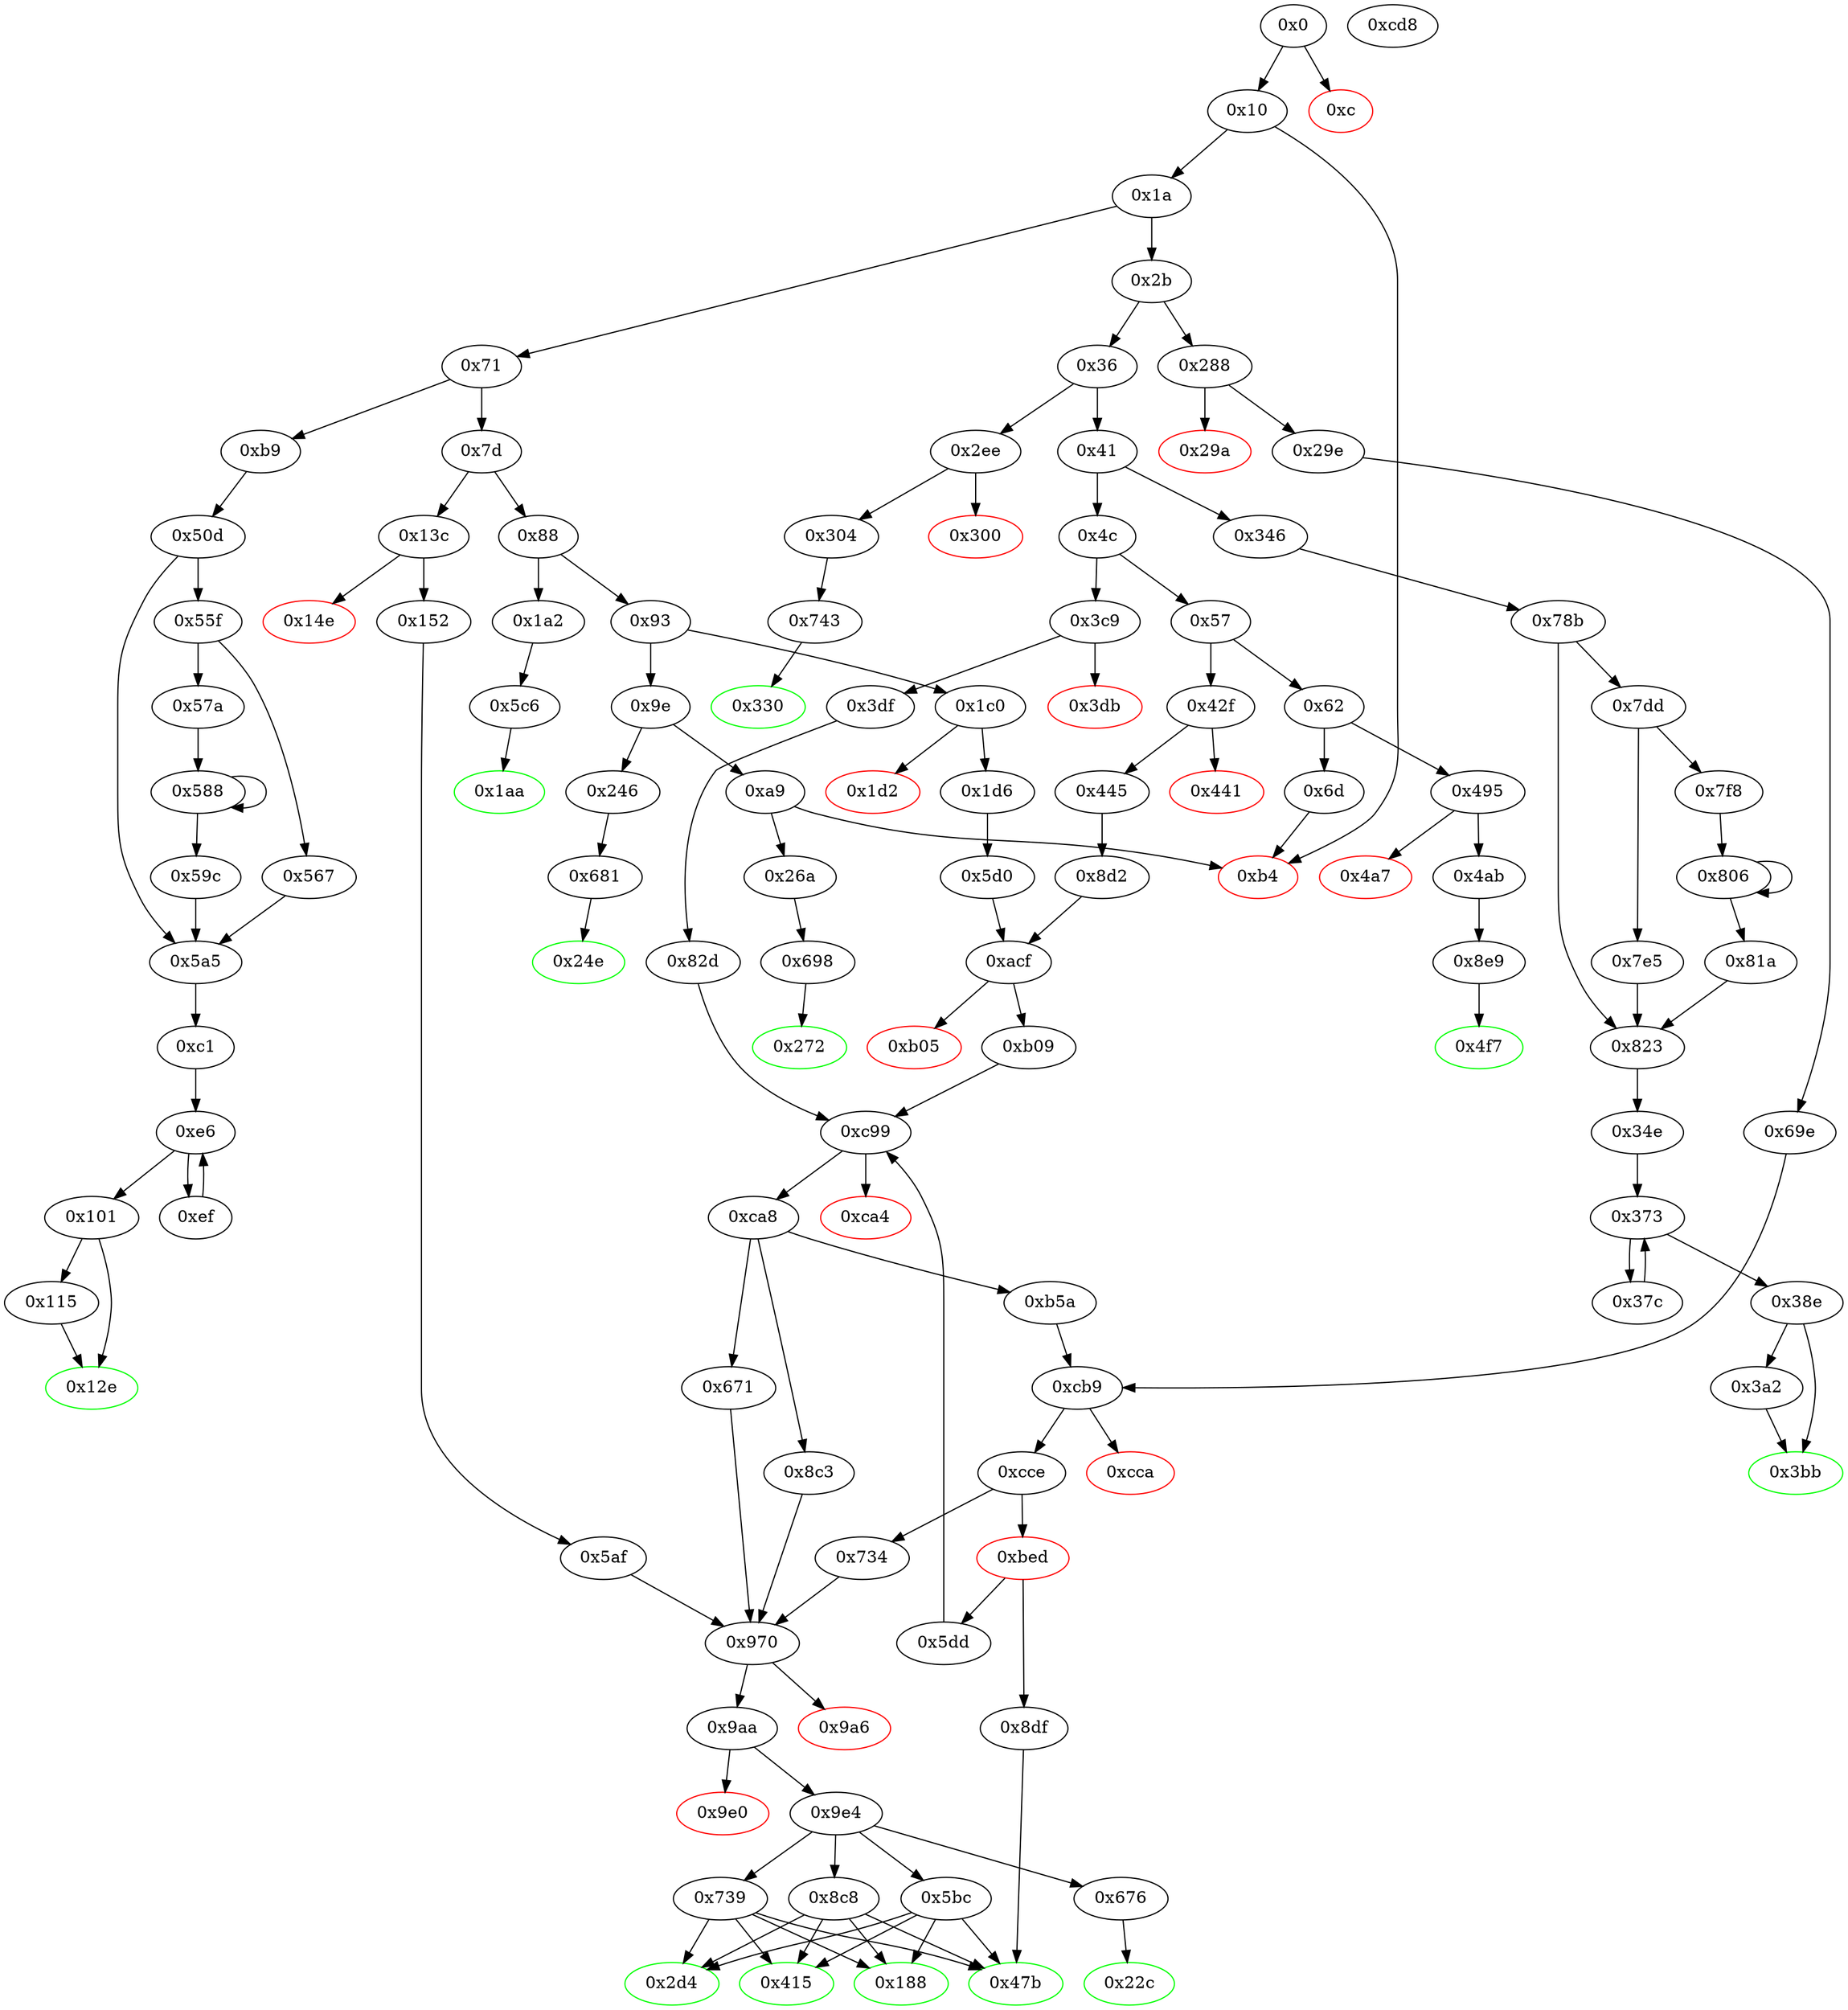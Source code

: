 digraph "" {
"0x3df" [fillcolor=white, id="0x3df", style=filled, tooltip="Block 0x3df\n[0x3df:0x414]\n---\nPredecessors: [0x3c9]\nSuccessors: [0x82d]\n---\n0x3df JUMPDEST\n0x3e0 DUP2\n0x3e1 ADD\n0x3e2 SWAP1\n0x3e3 DUP1\n0x3e4 DUP1\n0x3e5 CALLDATALOAD\n0x3e6 PUSH20 0xffffffffffffffffffffffffffffffffffffffff\n0x3fb AND\n0x3fc SWAP1\n0x3fd PUSH1 0x20\n0x3ff ADD\n0x400 SWAP1\n0x401 SWAP3\n0x402 SWAP2\n0x403 SWAP1\n0x404 DUP1\n0x405 CALLDATALOAD\n0x406 SWAP1\n0x407 PUSH1 0x20\n0x409 ADD\n0x40a SWAP1\n0x40b SWAP3\n0x40c SWAP2\n0x40d SWAP1\n0x40e POP\n0x40f POP\n0x410 POP\n0x411 PUSH2 0x82d\n0x414 JUMP\n---\n0x3df: JUMPDEST \n0x3e1: V299 = ADD 0x4 V293\n0x3e5: V300 = CALLDATALOAD 0x4\n0x3e6: V301 = 0xffffffffffffffffffffffffffffffffffffffff\n0x3fb: V302 = AND 0xffffffffffffffffffffffffffffffffffffffff V300\n0x3fd: V303 = 0x20\n0x3ff: V304 = ADD 0x20 0x4\n0x405: V305 = CALLDATALOAD 0x24\n0x407: V306 = 0x20\n0x409: V307 = ADD 0x20 0x24\n0x411: V308 = 0x82d\n0x414: JUMP 0x82d\n---\nEntry stack: [V13, 0x415, 0x4, V293]\nStack pops: 2\nStack additions: [V302, V305]\nExit stack: [V13, 0x415, V302, V305]\n\nDef sites:\nV13: {0x1a.0x1f}\n0x415: {0x3c9.0x3ca}\n0x4: {0x3c9.0x3cd}\nV293: {0x3c9.0x3d1}\n"];
"0x3a2" [fillcolor=white, id="0x3a2", style=filled, tooltip="Block 0x3a2\n[0x3a2:0x3ba]\n---\nPredecessors: [0x38e]\nSuccessors: [0x3bb]\n---\n0x3a2 DUP1\n0x3a3 DUP3\n0x3a4 SUB\n0x3a5 DUP1\n0x3a6 MLOAD\n0x3a7 PUSH1 0x1\n0x3a9 DUP4\n0x3aa PUSH1 0x20\n0x3ac SUB\n0x3ad PUSH2 0x100\n0x3b0 EXP\n0x3b1 SUB\n0x3b2 NOT\n0x3b3 AND\n0x3b4 DUP2\n0x3b5 MSTORE\n0x3b6 PUSH1 0x20\n0x3b8 ADD\n0x3b9 SWAP2\n0x3ba POP\n---\n0x3a4: V275 = SUB V270 V272\n0x3a6: V276 = M[V275]\n0x3a7: V277 = 0x1\n0x3aa: V278 = 0x20\n0x3ac: V279 = SUB 0x20 V272\n0x3ad: V280 = 0x100\n0x3b0: V281 = EXP 0x100 V279\n0x3b1: V282 = SUB V281 0x1\n0x3b2: V283 = NOT V282\n0x3b3: V284 = AND V283 V276\n0x3b5: M[V275] = V284\n0x3b6: V285 = 0x20\n0x3b8: V286 = ADD 0x20 V275\n---\nEntry stack: [V13, V566, V250, V250, V270, V272]\nStack pops: 2\nStack additions: [V286, S0]\nExit stack: [V13, V566, V250, V250, V286, V272]\n\nDef sites:\nV13: {0x1a.0x1f}\nV566: {0x78b.0x7b2}\nV250: {0x34e.0x351}\nV250: {0x34e.0x351}\nV270: {0x38e.0x397}\nV272: {0x38e.0x39b}\n"];
"0xc1" [fillcolor=white, id="0xc1", style=filled, tooltip="Block 0xc1\n[0xc1:0xe5]\n---\nPredecessors: [0x5a5]\nSuccessors: [0xe6]\n---\n0xc1 JUMPDEST\n0xc2 PUSH1 0x40\n0xc4 MLOAD\n0xc5 DUP1\n0xc6 DUP1\n0xc7 PUSH1 0x20\n0xc9 ADD\n0xca DUP3\n0xcb DUP2\n0xcc SUB\n0xcd DUP3\n0xce MSTORE\n0xcf DUP4\n0xd0 DUP2\n0xd1 DUP2\n0xd2 MLOAD\n0xd3 DUP2\n0xd4 MSTORE\n0xd5 PUSH1 0x20\n0xd7 ADD\n0xd8 SWAP2\n0xd9 POP\n0xda DUP1\n0xdb MLOAD\n0xdc SWAP1\n0xdd PUSH1 0x20\n0xdf ADD\n0xe0 SWAP1\n0xe1 DUP1\n0xe2 DUP4\n0xe3 DUP4\n0xe4 PUSH1 0x0\n---\n0xc1: JUMPDEST \n0xc2: V57 = 0x40\n0xc4: V58 = M[0x40]\n0xc7: V59 = 0x20\n0xc9: V60 = ADD 0x20 V58\n0xcc: V61 = SUB V60 V58\n0xce: M[V58] = V61\n0xd2: V62 = M[V399]\n0xd4: M[V60] = V62\n0xd5: V63 = 0x20\n0xd7: V64 = ADD 0x20 V60\n0xdb: V65 = M[V399]\n0xdd: V66 = 0x20\n0xdf: V67 = ADD 0x20 V399\n0xe4: V68 = 0x0\n---\nEntry stack: [V13, V399]\nStack pops: 1\nStack additions: [S0, V58, V58, V64, V67, V65, V65, V64, V67, 0x0]\nExit stack: [V13, V399, V58, V58, V64, V67, V65, V65, V64, V67, 0x0]\n\nDef sites:\nV13: {0x1a.0x1f}\nV399: {0x50d.0x534}\n"];
"0x3db" [color=red, fillcolor=white, id="0x3db", style=filled, tooltip="Block 0x3db\n[0x3db:0x3de]\n---\nPredecessors: [0x3c9]\nSuccessors: []\n---\n0x3db PUSH1 0x0\n0x3dd DUP1\n0x3de REVERT\n---\n0x3db: V298 = 0x0\n0x3de: REVERT 0x0 0x0\n---\nEntry stack: [V13, 0x415, 0x4, V293]\nStack pops: 0\nStack additions: []\nExit stack: [V13, 0x415, 0x4, V293]\n\nDef sites:\nV13: {0x1a.0x1f}\n0x415: {0x3c9.0x3ca}\n0x4: {0x3c9.0x3cd}\nV293: {0x3c9.0x3d1}\n"];
"0x9a6" [color=red, fillcolor=white, id="0x9a6", style=filled, tooltip="Block 0x9a6\n[0x9a6:0x9a9]\n---\nPredecessors: [0x970]\nSuccessors: []\n---\n0x9a6 PUSH1 0x0\n0x9a8 DUP1\n0x9a9 REVERT\n---\n0x9a6: V682 = 0x0\n0x9a9: REVERT 0x0 0x0\n---\nEntry stack: [V13, S9, S8, S7, S6, S5, {0x0, 0x5dd, 0x8df}, S3, S2, S1, S0]\nStack pops: 0\nStack additions: []\nExit stack: [V13, S9, S8, S7, S6, S5, {0x0, 0x5dd, 0x8df}, S3, S2, S1, S0]\n\nDef sites:\nV13: {0x1a.0x1f}\nS9: {0x1c0.0x1c1, 0x1a.0x1f}\nS8: {0x1c0.0x1c1, 0x1a.0x1f, 0x42f.0x430, 0x1d6.0x1f2}\nS7: {0x3c9.0x3ca, 0x288.0x289, 0x13c.0x13d, 0x42f.0x430, 0x445.0x461, 0x1d6.0x1f2, 0x1d6.0x212}\nS6: {0x3df.0x3fb, 0x29e.0x2ba, 0x445.0x461, 0x152.0x16e, 0x1d6.0x212, 0x445.0x46b, 0x1d6.0x21c}\nS5: {0x3df.0x405, 0x29e.0x2c4, 0x5d0.0x5d1, 0x8d2.0x8d3, 0x152.0x178, 0x445.0x46b, 0x1d6.0x21c}\n{0x0, 0x5dd, 0x8df}: {0x8d2.0x8d3, 0x82d.0x82e, 0x5af.0x5b0, 0x69e.0x69f, 0x5d0.0x5d3, 0x8d2.0x8d5, 0x5d0.0x5d1}\nS3: {0x5dd_0x5d0.0x5de, 0x5dd_0x8d2.0x5de, 0x82d.0x830, 0x5af.0x5b2, 0x69e.0x6a1, 0x8d2.0x8d8, 0x1d6.0x1f2}\nS2: {0x82d.0x833, 0x5af.0x5b5, 0x69e.0x6a4, 0x42f.0x430, 0x445.0x461, 0x1d6.0x1f2, 0x1d6.0x212}\nS1: {0x3df.0x3fb, 0x29e.0x2ba, 0x5dd_0x8d2.0x5e2, 0x152.0x16e, 0x445.0x46b, 0x5dd_0x5d0.0x5e2, 0x1d6.0x21c}\nS0: {0xca8_0x82d.0xcad, 0x152.0x178, 0xca8_0x5dd_0x8d2.0xcad, 0xca8_0x5dd_0x5d0.0xcad, 0xca8_0xb09_0x5d0.0xcad, 0xca8_0xb09_0x8d2.0xcad, 0xcb9_0xb5a_0x8d2.0xcbf, 0xcb9_0x69e.0xcbf, 0xcb9_0xb5a_0x5d0.0xcbf}\n"];
"0x69e" [fillcolor=white, id="0x69e", style=filled, tooltip="Block 0x69e\n[0x69e:0x733]\n---\nPredecessors: [0x29e]\nSuccessors: [0xcb9]\n---\n0x69e JUMPDEST\n0x69f PUSH1 0x0\n0x6a1 PUSH2 0x739\n0x6a4 CALLER\n0x6a5 DUP5\n0x6a6 PUSH2 0x734\n0x6a9 DUP6\n0x6aa PUSH1 0x1\n0x6ac PUSH1 0x0\n0x6ae CALLER\n0x6af PUSH20 0xffffffffffffffffffffffffffffffffffffffff\n0x6c4 AND\n0x6c5 PUSH20 0xffffffffffffffffffffffffffffffffffffffff\n0x6da AND\n0x6db DUP2\n0x6dc MSTORE\n0x6dd PUSH1 0x20\n0x6df ADD\n0x6e0 SWAP1\n0x6e1 DUP2\n0x6e2 MSTORE\n0x6e3 PUSH1 0x20\n0x6e5 ADD\n0x6e6 PUSH1 0x0\n0x6e8 SHA3\n0x6e9 PUSH1 0x0\n0x6eb DUP10\n0x6ec PUSH20 0xffffffffffffffffffffffffffffffffffffffff\n0x701 AND\n0x702 PUSH20 0xffffffffffffffffffffffffffffffffffffffff\n0x717 AND\n0x718 DUP2\n0x719 MSTORE\n0x71a PUSH1 0x20\n0x71c ADD\n0x71d SWAP1\n0x71e DUP2\n0x71f MSTORE\n0x720 PUSH1 0x20\n0x722 ADD\n0x723 PUSH1 0x0\n0x725 SHA3\n0x726 SLOAD\n0x727 PUSH2 0xcb9\n0x72a SWAP1\n0x72b SWAP2\n0x72c SWAP1\n0x72d PUSH4 0xffffffff\n0x732 AND\n0x733 JUMP\n---\n0x69e: JUMPDEST \n0x69f: V498 = 0x0\n0x6a1: V499 = 0x739\n0x6a4: V500 = CALLER\n0x6a6: V501 = 0x734\n0x6aa: V502 = 0x1\n0x6ac: V503 = 0x0\n0x6ae: V504 = CALLER\n0x6af: V505 = 0xffffffffffffffffffffffffffffffffffffffff\n0x6c4: V506 = AND 0xffffffffffffffffffffffffffffffffffffffff V504\n0x6c5: V507 = 0xffffffffffffffffffffffffffffffffffffffff\n0x6da: V508 = AND 0xffffffffffffffffffffffffffffffffffffffff V506\n0x6dc: M[0x0] = V508\n0x6dd: V509 = 0x20\n0x6df: V510 = ADD 0x20 0x0\n0x6e2: M[0x20] = 0x1\n0x6e3: V511 = 0x20\n0x6e5: V512 = ADD 0x20 0x20\n0x6e6: V513 = 0x0\n0x6e8: V514 = SHA3 0x0 0x40\n0x6e9: V515 = 0x0\n0x6ec: V516 = 0xffffffffffffffffffffffffffffffffffffffff\n0x701: V517 = AND 0xffffffffffffffffffffffffffffffffffffffff V206\n0x702: V518 = 0xffffffffffffffffffffffffffffffffffffffff\n0x717: V519 = AND 0xffffffffffffffffffffffffffffffffffffffff V517\n0x719: M[0x0] = V519\n0x71a: V520 = 0x20\n0x71c: V521 = ADD 0x20 0x0\n0x71f: M[0x20] = V514\n0x720: V522 = 0x20\n0x722: V523 = ADD 0x20 0x20\n0x723: V524 = 0x0\n0x725: V525 = SHA3 0x0 0x40\n0x726: V526 = S[V525]\n0x727: V527 = 0xcb9\n0x72d: V528 = 0xffffffff\n0x732: V529 = AND 0xffffffff 0xcb9\n0x733: JUMP 0xcb9\n---\nEntry stack: [V13, 0x2d4, V206, V209]\nStack pops: 2\nStack additions: [S1, S0, 0x0, 0x739, V500, S1, 0x734, V526, S0]\nExit stack: [V13, 0x2d4, V206, V209, 0x0, 0x739, V500, V206, 0x734, V526, V209]\n\nDef sites:\nV13: {0x1a.0x1f}\n0x2d4: {0x288.0x289}\nV206: {0x29e.0x2ba}\nV209: {0x29e.0x2c4}\n"];
"0x115" [fillcolor=white, id="0x115", style=filled, tooltip="Block 0x115\n[0x115:0x12d]\n---\nPredecessors: [0x101]\nSuccessors: [0x12e]\n---\n0x115 DUP1\n0x116 DUP3\n0x117 SUB\n0x118 DUP1\n0x119 MLOAD\n0x11a PUSH1 0x1\n0x11c DUP4\n0x11d PUSH1 0x20\n0x11f SUB\n0x120 PUSH2 0x100\n0x123 EXP\n0x124 SUB\n0x125 NOT\n0x126 AND\n0x127 DUP2\n0x128 MSTORE\n0x129 PUSH1 0x20\n0x12b ADD\n0x12c SWAP2\n0x12d POP\n---\n0x117: V83 = SUB V78 V80\n0x119: V84 = M[V83]\n0x11a: V85 = 0x1\n0x11d: V86 = 0x20\n0x11f: V87 = SUB 0x20 V80\n0x120: V88 = 0x100\n0x123: V89 = EXP 0x100 V87\n0x124: V90 = SUB V89 0x1\n0x125: V91 = NOT V90\n0x126: V92 = AND V91 V84\n0x128: M[V83] = V92\n0x129: V93 = 0x20\n0x12b: V94 = ADD 0x20 V83\n---\nEntry stack: [V13, V399, V58, V58, V78, V80]\nStack pops: 2\nStack additions: [V94, S0]\nExit stack: [V13, V399, V58, V58, V94, V80]\n\nDef sites:\nV13: {0x1a.0x1f}\nV399: {0x50d.0x534}\nV58: {0xc1.0xc4}\nV58: {0xc1.0xc4}\nV78: {0x101.0x10a}\nV80: {0x101.0x10e}\n"];
"0x6d" [fillcolor=white, id="0x6d", style=filled, tooltip="Block 0x6d\n[0x6d:0x70]\n---\nPredecessors: [0x62]\nSuccessors: [0xb4]\n---\n0x6d PUSH2 0xb4\n0x70 JUMP\n---\n0x6d: V35 = 0xb4\n0x70: JUMP 0xb4\n---\nEntry stack: [V13]\nStack pops: 0\nStack additions: []\nExit stack: [V13]\n\nDef sites:\nV13: {0x1a.0x1f}\n"];
"0x415" [color=green, fillcolor=white, id="0x415", style=filled, tooltip="Block 0x415\n[0x415:0x42e]\n---\nPredecessors: [0x5bc, 0x739, 0x8c8]\nSuccessors: []\n---\n0x415 JUMPDEST\n0x416 PUSH1 0x40\n0x418 MLOAD\n0x419 DUP1\n0x41a DUP3\n0x41b ISZERO\n0x41c ISZERO\n0x41d ISZERO\n0x41e ISZERO\n0x41f DUP2\n0x420 MSTORE\n0x421 PUSH1 0x20\n0x423 ADD\n0x424 SWAP2\n0x425 POP\n0x426 POP\n0x427 PUSH1 0x40\n0x429 MLOAD\n0x42a DUP1\n0x42b SWAP2\n0x42c SUB\n0x42d SWAP1\n0x42e RETURN\n---\n0x415: JUMPDEST \n0x416: V309 = 0x40\n0x418: V310 = M[0x40]\n0x41b: V311 = ISZERO 0x1\n0x41c: V312 = ISZERO 0x0\n0x41d: V313 = ISZERO 0x1\n0x41e: V314 = ISZERO 0x0\n0x420: M[V310] = 0x1\n0x421: V315 = 0x20\n0x423: V316 = ADD 0x20 V310\n0x427: V317 = 0x40\n0x429: V318 = M[0x40]\n0x42c: V319 = SUB V316 V318\n0x42e: RETURN V318 V319\n---\nEntry stack: [V13, S1, 0x1]\nStack pops: 1\nStack additions: []\nExit stack: [V13, S1]\n\nDef sites:\nV13: {0x1a.0x1f}\nS1: {0x1c0.0x1c1, 0x1a.0x1f}\n0x1: {0x5bc.0x5bd, 0x8c8.0x8c9}\n"];
"0x5a5" [fillcolor=white, id="0x5a5", style=filled, tooltip="Block 0x5a5\n[0x5a5:0x5ae]\n---\nPredecessors: [0x50d, 0x567, 0x59c]\nSuccessors: [0xc1]\n---\n0x5a5 JUMPDEST\n0x5a6 POP\n0x5a7 POP\n0x5a8 POP\n0x5a9 POP\n0x5aa POP\n0x5ab SWAP1\n0x5ac POP\n0x5ad SWAP1\n0x5ae JUMP\n---\n0x5a5: JUMPDEST \n0x5ae: JUMP 0xc1\n---\nEntry stack: [V13, 0xc1, 0x60, V399, 0x3, V390, S2, S1, S0]\nStack pops: 8\nStack additions: [S5]\nExit stack: [V13, V399]\n\nDef sites:\nV13: {0x1a.0x1f}\n0xc1: {0xb9.0xba}\n0x60: {0x50d.0x50e}\nV399: {0x50d.0x534}\n0x3: {0x50d.0x510}\nV390: {0x50d.0x524}\nS2: {0x50d.0x544, 0x59c.0x5a3, 0x567.0x574}\nS1: {0x588.0x590, 0x50d.0x510}\nS0: {0x57a.0x57c, 0x50d.0x558}\n"];
"0x676" [fillcolor=white, id="0x676", style=filled, tooltip="Block 0x676\n[0x676:0x680]\n---\nPredecessors: [0x9e4]\nSuccessors: [0x22c]\n---\n0x676 JUMPDEST\n0x677 PUSH1 0x1\n0x679 SWAP1\n0x67a POP\n0x67b SWAP4\n0x67c SWAP3\n0x67d POP\n0x67e POP\n0x67f POP\n0x680 JUMP\n---\n0x676: JUMPDEST \n0x677: V486 = 0x1\n0x680: JUMP S4\n---\nEntry stack: [V13, S4, S3, S2, S1, 0x0]\nStack pops: 5\nStack additions: [0x1]\nExit stack: [V13, 0x1]\n\nDef sites:\nV13: {0x1a.0x1f}\nS4: {0x1c0.0x1c1, 0x1a.0x1f}\nS3: {0x3c9.0x3ca, 0x288.0x289, 0x13c.0x13d, 0x42f.0x430, 0x1d6.0x1f2}\nS2: {0x445.0x461, 0x152.0x16e, 0x1d6.0x212, 0x3df.0x3fb, 0x29e.0x2ba}\nS1: {0x445.0x46b, 0x152.0x178, 0x1d6.0x21c, 0x3df.0x405, 0x29e.0x2c4}\n0x0: {0x5d0.0x5d1, 0x8d2.0x8d3, 0x82d.0x82e, 0x5af.0x5b0, 0x69e.0x69f}\n"];
"0x34e" [fillcolor=white, id="0x34e", style=filled, tooltip="Block 0x34e\n[0x34e:0x372]\n---\nPredecessors: [0x823]\nSuccessors: [0x373]\n---\n0x34e JUMPDEST\n0x34f PUSH1 0x40\n0x351 MLOAD\n0x352 DUP1\n0x353 DUP1\n0x354 PUSH1 0x20\n0x356 ADD\n0x357 DUP3\n0x358 DUP2\n0x359 SUB\n0x35a DUP3\n0x35b MSTORE\n0x35c DUP4\n0x35d DUP2\n0x35e DUP2\n0x35f MLOAD\n0x360 DUP2\n0x361 MSTORE\n0x362 PUSH1 0x20\n0x364 ADD\n0x365 SWAP2\n0x366 POP\n0x367 DUP1\n0x368 MLOAD\n0x369 SWAP1\n0x36a PUSH1 0x20\n0x36c ADD\n0x36d SWAP1\n0x36e DUP1\n0x36f DUP4\n0x370 DUP4\n0x371 PUSH1 0x0\n---\n0x34e: JUMPDEST \n0x34f: V249 = 0x40\n0x351: V250 = M[0x40]\n0x354: V251 = 0x20\n0x356: V252 = ADD 0x20 V250\n0x359: V253 = SUB V252 V250\n0x35b: M[V250] = V253\n0x35f: V254 = M[V566]\n0x361: M[V252] = V254\n0x362: V255 = 0x20\n0x364: V256 = ADD 0x20 V252\n0x368: V257 = M[V566]\n0x36a: V258 = 0x20\n0x36c: V259 = ADD 0x20 V566\n0x371: V260 = 0x0\n---\nEntry stack: [V13, V566]\nStack pops: 1\nStack additions: [S0, V250, V250, V256, V259, V257, V257, V256, V259, 0x0]\nExit stack: [V13, V566, V250, V250, V256, V259, V257, V257, V256, V259, 0x0]\n\nDef sites:\nV13: {0x1a.0x1f}\nV566: {0x78b.0x7b2}\n"];
"0x13c" [fillcolor=white, id="0x13c", style=filled, tooltip="Block 0x13c\n[0x13c:0x14d]\n---\nPredecessors: [0x7d]\nSuccessors: [0x14e, 0x152]\n---\n0x13c JUMPDEST\n0x13d PUSH2 0x188\n0x140 PUSH1 0x4\n0x142 DUP1\n0x143 CALLDATASIZE\n0x144 SUB\n0x145 PUSH1 0x40\n0x147 DUP2\n0x148 LT\n0x149 ISZERO\n0x14a PUSH2 0x152\n0x14d JUMPI\n---\n0x13c: JUMPDEST \n0x13d: V98 = 0x188\n0x140: V99 = 0x4\n0x143: V100 = CALLDATASIZE\n0x144: V101 = SUB V100 0x4\n0x145: V102 = 0x40\n0x148: V103 = LT V101 0x40\n0x149: V104 = ISZERO V103\n0x14a: V105 = 0x152\n0x14d: JUMPI 0x152 V104\n---\nEntry stack: [V13]\nStack pops: 0\nStack additions: [0x188, 0x4, V101]\nExit stack: [V13, 0x188, 0x4, V101]\n\nDef sites:\nV13: {0x1a.0x1f}\n"];
"0xca8" [fillcolor=white, id="0xca8", style=filled, tooltip="Block 0xca8\n[0xca8:0xcb8]\n---\nPredecessors: [0xc99]\nSuccessors: [0x671, 0x8c3, 0xb5a]\n---\n0xca8 JUMPDEST\n0xca9 PUSH1 0x0\n0xcab DUP3\n0xcac DUP5\n0xcad SUB\n0xcae SWAP1\n0xcaf POP\n0xcb0 DUP1\n0xcb1 SWAP2\n0xcb2 POP\n0xcb3 POP\n0xcb4 SWAP3\n0xcb5 SWAP2\n0xcb6 POP\n0xcb7 POP\n0xcb8 JUMP\n---\n0xca8: JUMPDEST \n0xca9: V807 = 0x0\n0xcad: V808 = SUB S2 S1\n0xcb8: JUMP {0x671, 0x8c3, 0xb5a}\n---\nEntry stack: [V13, S12, S11, S10, S9, S8, {0x0, 0x5dd, 0x8df}, S6, S5, S4, {0x671, 0x8c3, 0xb5a}, S2, S1, 0x0]\nStack pops: 4\nStack additions: [V808]\nExit stack: [V13, S12, S11, S10, S9, S8, {0x0, 0x5dd, 0x8df}, S6, S5, S4, V808]\n\nDef sites:\nV13: {0x1a.0x1f}\nS12: {0x1c0.0x1c1, 0x1a.0x1f}\nS11: {0x1c0.0x1c1, 0x1a.0x1f, 0x42f.0x430, 0x1d6.0x1f2}\nS10: {0x3c9.0x3ca, 0x445.0x461, 0x1d6.0x212, 0x42f.0x430, 0x1d6.0x1f2}\nS9: {0x445.0x46b, 0x445.0x461, 0x1d6.0x21c, 0x3df.0x3fb, 0x1d6.0x212}\nS8: {0x5d0.0x5d1, 0x8d2.0x8d3, 0x445.0x46b, 0x3df.0x405, 0x1d6.0x21c}\n{0x0, 0x5dd, 0x8df}: {0x8d2.0x8d5, 0x5d0.0x5d1, 0x8d2.0x8d3, 0x82d.0x82e, 0x5d0.0x5d3}\nS6: {0x5dd_0x5d0.0x5de, 0x8d2.0x8d8, 0x82d.0x830, 0x5dd_0x8d2.0x5de, 0x1d6.0x1f2}\nS5: {0x445.0x461, 0x82d.0x833, 0x1d6.0x212, 0x42f.0x430, 0x1d6.0x1f2}\nS4: {0x5dd_0x8d2.0x5e2, 0x5dd_0x5d0.0x5e2, 0x445.0x46b, 0x3df.0x3fb, 0x1d6.0x21c}\n{0x671, 0x8c3, 0xb5a}: {0xb09_0x5d0.0xb0a, 0xb09_0x8d2.0xb0a, 0x82d.0x835, 0x5dd_0x5d0.0x5e3, 0x5dd_0x8d2.0x5e3}\nS2: {0x5dd_0x5d0.0x663, 0xb09_0x5d0.0xb4c, 0x82d.0x8b5, 0xb09_0x8d2.0xb4c, 0x5dd_0x8d2.0x663}\nS1: {0x445.0x46b, 0x3df.0x405, 0x1d6.0x21c}\n0x0: {0xc99.0xc9a}\n"];
"0x588" [fillcolor=white, id="0x588", style=filled, tooltip="Block 0x588\n[0x588:0x59b]\n---\nPredecessors: [0x57a, 0x588]\nSuccessors: [0x588, 0x59c]\n---\n0x588 JUMPDEST\n0x589 DUP2\n0x58a SLOAD\n0x58b DUP2\n0x58c MSTORE\n0x58d SWAP1\n0x58e PUSH1 0x1\n0x590 ADD\n0x591 SWAP1\n0x592 PUSH1 0x20\n0x594 ADD\n0x595 DUP1\n0x596 DUP4\n0x597 GT\n0x598 PUSH2 0x588\n0x59b JUMPI\n---\n0x588: JUMPDEST \n0x58a: V432 = S[S1]\n0x58c: M[S0] = V432\n0x58e: V433 = 0x1\n0x590: V434 = ADD 0x1 S1\n0x592: V435 = 0x20\n0x594: V436 = ADD 0x20 S0\n0x597: V437 = GT V427 V436\n0x598: V438 = 0x588\n0x59b: JUMPI 0x588 V437\n---\nEntry stack: [V13, 0xc1, 0x60, V399, 0x3, V390, V427, S1, S0]\nStack pops: 3\nStack additions: [S2, V434, V436]\nExit stack: [V13, 0xc1, 0x60, V399, 0x3, V390, V427, V434, V436]\n\nDef sites:\nV13: {0x1a.0x1f}\n0xc1: {0xb9.0xba}\n0x60: {0x50d.0x50e}\nV399: {0x50d.0x534}\n0x3: {0x50d.0x510}\nV390: {0x50d.0x524}\nV427: {0x57a.0x57c}\nS1: {0x588.0x590, 0x57a.0x586}\nS0: {0x588.0x594, 0x50d.0x544}\n"];
"0x81a" [fillcolor=white, id="0x81a", style=filled, tooltip="Block 0x81a\n[0x81a:0x822]\n---\nPredecessors: [0x806]\nSuccessors: [0x823]\n---\n0x81a DUP3\n0x81b SWAP1\n0x81c SUB\n0x81d PUSH1 0x1f\n0x81f AND\n0x820 DUP3\n0x821 ADD\n0x822 SWAP2\n---\n0x81c: V606 = SUB V603 V594\n0x81d: V607 = 0x1f\n0x81f: V608 = AND 0x1f V606\n0x821: V609 = ADD V594 V608\n---\nEntry stack: [V13, 0x34e, 0x60, V566, 0x4, V557, V594, V601, V603]\nStack pops: 3\nStack additions: [V609, S1, S2]\nExit stack: [V13, 0x34e, 0x60, V566, 0x4, V557, V609, V601, V594]\n\nDef sites:\nV13: {0x1a.0x1f}\n0x34e: {0x346.0x347}\n0x60: {0x78b.0x78c}\nV566: {0x78b.0x7b2}\n0x4: {0x78b.0x78e}\nV557: {0x78b.0x7a2}\nV594: {0x7f8.0x7fa}\nV601: {0x806.0x80e}\nV603: {0x806.0x812}\n"];
"0xb4" [color=red, fillcolor=white, id="0xb4", style=filled, tooltip="Block 0xb4\n[0xb4:0xb8]\n---\nPredecessors: [0x10, 0x6d, 0xa9]\nSuccessors: []\n---\n0xb4 JUMPDEST\n0xb5 PUSH1 0x0\n0xb7 DUP1\n0xb8 REVERT\n---\n0xb4: JUMPDEST \n0xb5: V54 = 0x0\n0xb8: REVERT 0x0 0x0\n---\nEntry stack: [V13]\nStack pops: 0\nStack additions: []\nExit stack: [V13]\n\nDef sites:\nV13: {0x1a.0x1f}\n"];
"0x3c9" [fillcolor=white, id="0x3c9", style=filled, tooltip="Block 0x3c9\n[0x3c9:0x3da]\n---\nPredecessors: [0x4c]\nSuccessors: [0x3db, 0x3df]\n---\n0x3c9 JUMPDEST\n0x3ca PUSH2 0x415\n0x3cd PUSH1 0x4\n0x3cf DUP1\n0x3d0 CALLDATASIZE\n0x3d1 SUB\n0x3d2 PUSH1 0x40\n0x3d4 DUP2\n0x3d5 LT\n0x3d6 ISZERO\n0x3d7 PUSH2 0x3df\n0x3da JUMPI\n---\n0x3c9: JUMPDEST \n0x3ca: V290 = 0x415\n0x3cd: V291 = 0x4\n0x3d0: V292 = CALLDATASIZE\n0x3d1: V293 = SUB V292 0x4\n0x3d2: V294 = 0x40\n0x3d5: V295 = LT V293 0x40\n0x3d6: V296 = ISZERO V295\n0x3d7: V297 = 0x3df\n0x3da: JUMPI 0x3df V296\n---\nEntry stack: [V13]\nStack pops: 0\nStack additions: [0x415, 0x4, V293]\nExit stack: [V13, 0x415, 0x4, V293]\n\nDef sites:\nV13: {0x1a.0x1f}\n"];
"0x7e5" [fillcolor=white, id="0x7e5", style=filled, tooltip="Block 0x7e5\n[0x7e5:0x7f7]\n---\nPredecessors: [0x7dd]\nSuccessors: [0x823]\n---\n0x7e5 PUSH2 0x100\n0x7e8 DUP1\n0x7e9 DUP4\n0x7ea SLOAD\n0x7eb DIV\n0x7ec MUL\n0x7ed DUP4\n0x7ee MSTORE\n0x7ef SWAP2\n0x7f0 PUSH1 0x20\n0x7f2 ADD\n0x7f3 SWAP2\n0x7f4 PUSH2 0x823\n0x7f7 JUMP\n---\n0x7e5: V587 = 0x100\n0x7ea: V588 = S[0x4]\n0x7eb: V589 = DIV V588 0x100\n0x7ec: V590 = MUL V589 0x100\n0x7ee: M[V570] = V590\n0x7f0: V591 = 0x20\n0x7f2: V592 = ADD 0x20 V570\n0x7f4: V593 = 0x823\n0x7f7: JUMP 0x823\n---\nEntry stack: [V13, 0x34e, 0x60, V566, 0x4, V557, V570, 0x4, V581]\nStack pops: 3\nStack additions: [V592, S1, S0]\nExit stack: [V13, 0x34e, 0x60, V566, 0x4, V557, V592, 0x4, V581]\n\nDef sites:\nV13: {0x1a.0x1f}\n0x34e: {0x346.0x347}\n0x60: {0x78b.0x78c}\nV566: {0x78b.0x7b2}\n0x4: {0x78b.0x78e}\nV557: {0x78b.0x7a2}\nV570: {0x78b.0x7c2}\n0x4: {0x78b.0x78e}\nV581: {0x78b.0x7d6}\n"];
"0xcce" [fillcolor=white, id="0xcce", style=filled, tooltip="Block 0xcce\n[0xcce:0xcd7]\n---\nPredecessors: [0xcb9]\nSuccessors: [0x734, 0xbed]\n---\n0xcce JUMPDEST\n0xccf DUP1\n0xcd0 SWAP2\n0xcd1 POP\n0xcd2 POP\n0xcd3 SWAP3\n0xcd4 SWAP2\n0xcd5 POP\n0xcd6 POP\n0xcd7 JUMP\n---\n0xcce: JUMPDEST \n0xcd7: JUMP {0x734, 0xbed}\n---\nEntry stack: [V13, S13, S12, S11, S10, S9, {0x0, 0x5dd, 0x8df}, S7, S6, S5, {0x734, 0xbed}, S3, S2, 0x0, V810]\nStack pops: 5\nStack additions: [S0]\nExit stack: [V13, S13, S12, S11, S10, S9, {0x0, 0x5dd, 0x8df}, S7, S6, S5, V810]\n\nDef sites:\nV13: {0x1a.0x1f}\nS13: {0x1c0.0x1c1, 0x1a.0x1f}\nS12: {0x1a.0x1f, 0x42f.0x430, 0x1d6.0x1f2}\nS11: {0x288.0x289, 0x445.0x461, 0x1d6.0x212}\nS10: {0x445.0x46b, 0x1d6.0x21c, 0x29e.0x2ba}\nS9: {0x5d0.0x5d1, 0x8d2.0x8d3, 0x29e.0x2c4}\n{0x0, 0x5dd, 0x8df}: {0x5d0.0x5d3, 0x8d2.0x8d5, 0x69e.0x69f}\nS7: {0x8d2.0x8d8, 0x1d6.0x1f2, 0x69e.0x6a1}\nS6: {0x445.0x461, 0x1d6.0x212, 0x69e.0x6a4}\nS5: {0x445.0x46b, 0x1d6.0x21c, 0x29e.0x2ba}\n{0x734, 0xbed}: {0xb5a_0x5d0.0xb9d, 0xb5a_0x8d2.0xb9d, 0x69e.0x6a6}\nS3: {0xb5a_0x5d0.0xbdf, 0xb5a_0x8d2.0xbdf, 0x69e.0x726}\nS2: {0x445.0x46b, 0x1d6.0x21c, 0x29e.0x2c4}\n0x0: {0xcb9.0xcba}\nV810: {0xcb9.0xcbf}\n"];
"0x739" [fillcolor=white, id="0x739", style=filled, tooltip="Block 0x739\n[0x739:0x742]\n---\nPredecessors: [0x9e4]\nSuccessors: [0x188, 0x2d4, 0x415, 0x47b]\n---\n0x739 JUMPDEST\n0x73a PUSH1 0x1\n0x73c SWAP1\n0x73d POP\n0x73e SWAP3\n0x73f SWAP2\n0x740 POP\n0x741 POP\n0x742 JUMP\n---\n0x739: JUMPDEST \n0x73a: V531 = 0x1\n0x742: JUMP S3\n---\nEntry stack: [V13, S4, S3, S2, S1, 0x0]\nStack pops: 4\nStack additions: [0x1]\nExit stack: [V13, S4, 0x1]\n\nDef sites:\nV13: {0x1a.0x1f}\nS4: {0x1c0.0x1c1, 0x1a.0x1f}\nS3: {0x3c9.0x3ca, 0x288.0x289, 0x13c.0x13d, 0x42f.0x430, 0x1d6.0x1f2}\nS2: {0x445.0x461, 0x152.0x16e, 0x1d6.0x212, 0x3df.0x3fb, 0x29e.0x2ba}\nS1: {0x445.0x46b, 0x152.0x178, 0x1d6.0x21c, 0x3df.0x405, 0x29e.0x2c4}\n0x0: {0x5d0.0x5d1, 0x8d2.0x8d3, 0x82d.0x82e, 0x5af.0x5b0, 0x69e.0x69f}\n"];
"0x9e" [fillcolor=white, id="0x9e", style=filled, tooltip="Block 0x9e\n[0x9e:0xa8]\n---\nPredecessors: [0x93]\nSuccessors: [0xa9, 0x246]\n---\n0x9e DUP1\n0x9f PUSH4 0x313ce567\n0xa4 EQ\n0xa5 PUSH2 0x246\n0xa8 JUMPI\n---\n0x9f: V48 = 0x313ce567\n0xa4: V49 = EQ 0x313ce567 V13\n0xa5: V50 = 0x246\n0xa8: JUMPI 0x246 V49\n---\nEntry stack: [V13]\nStack pops: 1\nStack additions: [S0]\nExit stack: [V13]\n\nDef sites:\nV13: {0x1a.0x1f}\n"];
"0x671" [fillcolor=white, id="0x671", style=filled, tooltip="Block 0x671\n[0x671:0x675]\n---\nPredecessors: [0xca8]\nSuccessors: [0x970]\n---\n0x671 JUMPDEST\n0x672 PUSH2 0x970\n0x675 JUMP\n---\n0x671: JUMPDEST \n0x672: V485 = 0x970\n0x675: JUMP 0x970\n---\nEntry stack: [V13, S9, S8, S7, S6, S5, {0x0, 0x5dd, 0x8df}, S3, S2, S1, V808]\nStack pops: 0\nStack additions: []\nExit stack: [V13, S9, S8, S7, S6, S5, {0x0, 0x5dd, 0x8df}, S3, S2, S1, V808]\n\nDef sites:\nV13: {0x1a.0x1f}\nS9: {0x1c0.0x1c1, 0x1a.0x1f}\nS8: {0x1c0.0x1c1, 0x1a.0x1f, 0x42f.0x430, 0x1d6.0x1f2}\nS7: {0x3c9.0x3ca, 0x445.0x461, 0x1d6.0x212, 0x42f.0x430, 0x1d6.0x1f2}\nS6: {0x445.0x46b, 0x445.0x461, 0x1d6.0x21c, 0x3df.0x3fb, 0x1d6.0x212}\nS5: {0x5d0.0x5d1, 0x8d2.0x8d3, 0x445.0x46b, 0x3df.0x405, 0x1d6.0x21c}\n{0x0, 0x5dd, 0x8df}: {0x8d2.0x8d5, 0x5d0.0x5d1, 0x8d2.0x8d3, 0x82d.0x82e, 0x5d0.0x5d3}\nS3: {0x5dd_0x5d0.0x5de, 0x8d2.0x8d8, 0x82d.0x830, 0x5dd_0x8d2.0x5de, 0x1d6.0x1f2}\nS2: {0x445.0x461, 0x82d.0x833, 0x1d6.0x212, 0x42f.0x430, 0x1d6.0x1f2}\nS1: {0x5dd_0x8d2.0x5e2, 0x5dd_0x5d0.0x5e2, 0x445.0x46b, 0x3df.0x3fb, 0x1d6.0x21c}\nV808: {0xca8.0xcad}\n"];
"0x1c0" [fillcolor=white, id="0x1c0", style=filled, tooltip="Block 0x1c0\n[0x1c0:0x1d1]\n---\nPredecessors: [0x93]\nSuccessors: [0x1d2, 0x1d6]\n---\n0x1c0 JUMPDEST\n0x1c1 PUSH2 0x22c\n0x1c4 PUSH1 0x4\n0x1c6 DUP1\n0x1c7 CALLDATASIZE\n0x1c8 SUB\n0x1c9 PUSH1 0x60\n0x1cb DUP2\n0x1cc LT\n0x1cd ISZERO\n0x1ce PUSH2 0x1d6\n0x1d1 JUMPI\n---\n0x1c0: JUMPDEST \n0x1c1: V137 = 0x22c\n0x1c4: V138 = 0x4\n0x1c7: V139 = CALLDATASIZE\n0x1c8: V140 = SUB V139 0x4\n0x1c9: V141 = 0x60\n0x1cc: V142 = LT V140 0x60\n0x1cd: V143 = ISZERO V142\n0x1ce: V144 = 0x1d6\n0x1d1: JUMPI 0x1d6 V143\n---\nEntry stack: [V13]\nStack pops: 0\nStack additions: [0x22c, 0x4, V140]\nExit stack: [V13, 0x22c, 0x4, V140]\n\nDef sites:\nV13: {0x1a.0x1f}\n"];
"0x14e" [color=red, fillcolor=white, id="0x14e", style=filled, tooltip="Block 0x14e\n[0x14e:0x151]\n---\nPredecessors: [0x13c]\nSuccessors: []\n---\n0x14e PUSH1 0x0\n0x150 DUP1\n0x151 REVERT\n---\n0x14e: V106 = 0x0\n0x151: REVERT 0x0 0x0\n---\nEntry stack: [V13, 0x188, 0x4, V101]\nStack pops: 0\nStack additions: []\nExit stack: [V13, 0x188, 0x4, V101]\n\nDef sites:\nV13: {0x1a.0x1f}\n0x188: {0x13c.0x13d}\n0x4: {0x13c.0x140}\nV101: {0x13c.0x144}\n"];
"0xca4" [color=red, fillcolor=white, id="0xca4", style=filled, tooltip="Block 0xca4\n[0xca4:0xca7]\n---\nPredecessors: [0xc99]\nSuccessors: []\n---\n0xca4 PUSH1 0x0\n0xca6 DUP1\n0xca7 REVERT\n---\n0xca4: V806 = 0x0\n0xca7: REVERT 0x0 0x0\n---\nEntry stack: [V13, S12, S11, S10, S9, S8, {0x0, 0x5dd, 0x8df}, S6, S5, S4, {0x671, 0x8c3, 0xb5a}, S2, S1, 0x0]\nStack pops: 0\nStack additions: []\nExit stack: [V13, S12, S11, S10, S9, S8, {0x0, 0x5dd, 0x8df}, S6, S5, S4, {0x671, 0x8c3, 0xb5a}, S2, S1, 0x0]\n\nDef sites:\nV13: {0x1a.0x1f}\nS12: {0x1c0.0x1c1, 0x1a.0x1f}\nS11: {0x1c0.0x1c1, 0x1a.0x1f, 0x42f.0x430, 0x1d6.0x1f2}\nS10: {0x3c9.0x3ca, 0x445.0x461, 0x1d6.0x212, 0x42f.0x430, 0x1d6.0x1f2}\nS9: {0x445.0x46b, 0x445.0x461, 0x1d6.0x21c, 0x3df.0x3fb, 0x1d6.0x212}\nS8: {0x5d0.0x5d1, 0x8d2.0x8d3, 0x445.0x46b, 0x3df.0x405, 0x1d6.0x21c}\n{0x0, 0x5dd, 0x8df}: {0x8d2.0x8d5, 0x5d0.0x5d1, 0x8d2.0x8d3, 0x82d.0x82e, 0x5d0.0x5d3}\nS6: {0x5dd_0x5d0.0x5de, 0x8d2.0x8d8, 0x82d.0x830, 0x5dd_0x8d2.0x5de, 0x1d6.0x1f2}\nS5: {0x445.0x461, 0x82d.0x833, 0x1d6.0x212, 0x42f.0x430, 0x1d6.0x1f2}\nS4: {0x5dd_0x8d2.0x5e2, 0x5dd_0x5d0.0x5e2, 0x445.0x46b, 0x3df.0x3fb, 0x1d6.0x21c}\n{0x671, 0x8c3, 0xb5a}: {0xb09_0x5d0.0xb0a, 0xb09_0x8d2.0xb0a, 0x82d.0x835, 0x5dd_0x5d0.0x5e3, 0x5dd_0x8d2.0x5e3}\nS2: {0x5dd_0x5d0.0x663, 0xb09_0x5d0.0xb4c, 0x82d.0x8b5, 0xb09_0x8d2.0xb4c, 0x5dd_0x8d2.0x663}\nS1: {0x445.0x46b, 0x3df.0x405, 0x1d6.0x21c}\n0x0: {0xc99.0xc9a}\n"];
"0x50d" [fillcolor=white, id="0x50d", style=filled, tooltip="Block 0x50d\n[0x50d:0x55e]\n---\nPredecessors: [0xb9]\nSuccessors: [0x55f, 0x5a5]\n---\n0x50d JUMPDEST\n0x50e PUSH1 0x60\n0x510 PUSH1 0x3\n0x512 DUP1\n0x513 SLOAD\n0x514 PUSH1 0x1\n0x516 DUP2\n0x517 PUSH1 0x1\n0x519 AND\n0x51a ISZERO\n0x51b PUSH2 0x100\n0x51e MUL\n0x51f SUB\n0x520 AND\n0x521 PUSH1 0x2\n0x523 SWAP1\n0x524 DIV\n0x525 DUP1\n0x526 PUSH1 0x1f\n0x528 ADD\n0x529 PUSH1 0x20\n0x52b DUP1\n0x52c SWAP2\n0x52d DIV\n0x52e MUL\n0x52f PUSH1 0x20\n0x531 ADD\n0x532 PUSH1 0x40\n0x534 MLOAD\n0x535 SWAP1\n0x536 DUP2\n0x537 ADD\n0x538 PUSH1 0x40\n0x53a MSTORE\n0x53b DUP1\n0x53c SWAP3\n0x53d SWAP2\n0x53e SWAP1\n0x53f DUP2\n0x540 DUP2\n0x541 MSTORE\n0x542 PUSH1 0x20\n0x544 ADD\n0x545 DUP3\n0x546 DUP1\n0x547 SLOAD\n0x548 PUSH1 0x1\n0x54a DUP2\n0x54b PUSH1 0x1\n0x54d AND\n0x54e ISZERO\n0x54f PUSH2 0x100\n0x552 MUL\n0x553 SUB\n0x554 AND\n0x555 PUSH1 0x2\n0x557 SWAP1\n0x558 DIV\n0x559 DUP1\n0x55a ISZERO\n0x55b PUSH2 0x5a5\n0x55e JUMPI\n---\n0x50d: JUMPDEST \n0x50e: V378 = 0x60\n0x510: V379 = 0x3\n0x513: V380 = S[0x3]\n0x514: V381 = 0x1\n0x517: V382 = 0x1\n0x519: V383 = AND 0x1 V380\n0x51a: V384 = ISZERO V383\n0x51b: V385 = 0x100\n0x51e: V386 = MUL 0x100 V384\n0x51f: V387 = SUB V386 0x1\n0x520: V388 = AND V387 V380\n0x521: V389 = 0x2\n0x524: V390 = DIV V388 0x2\n0x526: V391 = 0x1f\n0x528: V392 = ADD 0x1f V390\n0x529: V393 = 0x20\n0x52d: V394 = DIV V392 0x20\n0x52e: V395 = MUL V394 0x20\n0x52f: V396 = 0x20\n0x531: V397 = ADD 0x20 V395\n0x532: V398 = 0x40\n0x534: V399 = M[0x40]\n0x537: V400 = ADD V399 V397\n0x538: V401 = 0x40\n0x53a: M[0x40] = V400\n0x541: M[V399] = V390\n0x542: V402 = 0x20\n0x544: V403 = ADD 0x20 V399\n0x547: V404 = S[0x3]\n0x548: V405 = 0x1\n0x54b: V406 = 0x1\n0x54d: V407 = AND 0x1 V404\n0x54e: V408 = ISZERO V407\n0x54f: V409 = 0x100\n0x552: V410 = MUL 0x100 V408\n0x553: V411 = SUB V410 0x1\n0x554: V412 = AND V411 V404\n0x555: V413 = 0x2\n0x558: V414 = DIV V412 0x2\n0x55a: V415 = ISZERO V414\n0x55b: V416 = 0x5a5\n0x55e: JUMPI 0x5a5 V415\n---\nEntry stack: [V13, 0xc1]\nStack pops: 0\nStack additions: [0x60, V399, 0x3, V390, V403, 0x3, V414]\nExit stack: [V13, 0xc1, 0x60, V399, 0x3, V390, V403, 0x3, V414]\n\nDef sites:\nV13: {0x1a.0x1f}\n0xc1: {0xb9.0xba}\n"];
"0x22c" [color=green, fillcolor=white, id="0x22c", style=filled, tooltip="Block 0x22c\n[0x22c:0x245]\n---\nPredecessors: [0x676]\nSuccessors: []\n---\n0x22c JUMPDEST\n0x22d PUSH1 0x40\n0x22f MLOAD\n0x230 DUP1\n0x231 DUP3\n0x232 ISZERO\n0x233 ISZERO\n0x234 ISZERO\n0x235 ISZERO\n0x236 DUP2\n0x237 MSTORE\n0x238 PUSH1 0x20\n0x23a ADD\n0x23b SWAP2\n0x23c POP\n0x23d POP\n0x23e PUSH1 0x40\n0x240 MLOAD\n0x241 DUP1\n0x242 SWAP2\n0x243 SUB\n0x244 SWAP1\n0x245 RETURN\n---\n0x22c: JUMPDEST \n0x22d: V161 = 0x40\n0x22f: V162 = M[0x40]\n0x232: V163 = ISZERO 0x1\n0x233: V164 = ISZERO 0x0\n0x234: V165 = ISZERO 0x1\n0x235: V166 = ISZERO 0x0\n0x237: M[V162] = 0x1\n0x238: V167 = 0x20\n0x23a: V168 = ADD 0x20 V162\n0x23e: V169 = 0x40\n0x240: V170 = M[0x40]\n0x243: V171 = SUB V168 V170\n0x245: RETURN V170 V171\n---\nEntry stack: [V13, 0x1]\nStack pops: 1\nStack additions: []\nExit stack: [V13]\n\nDef sites:\nV13: {0x1a.0x1f}\n0x1: {0x676.0x677}\n"];
"0x188" [color=green, fillcolor=white, id="0x188", style=filled, tooltip="Block 0x188\n[0x188:0x1a1]\n---\nPredecessors: [0x5bc, 0x739, 0x8c8]\nSuccessors: []\n---\n0x188 JUMPDEST\n0x189 PUSH1 0x40\n0x18b MLOAD\n0x18c DUP1\n0x18d DUP3\n0x18e ISZERO\n0x18f ISZERO\n0x190 ISZERO\n0x191 ISZERO\n0x192 DUP2\n0x193 MSTORE\n0x194 PUSH1 0x20\n0x196 ADD\n0x197 SWAP2\n0x198 POP\n0x199 POP\n0x19a PUSH1 0x40\n0x19c MLOAD\n0x19d DUP1\n0x19e SWAP2\n0x19f SUB\n0x1a0 SWAP1\n0x1a1 RETURN\n---\n0x188: JUMPDEST \n0x189: V117 = 0x40\n0x18b: V118 = M[0x40]\n0x18e: V119 = ISZERO 0x1\n0x18f: V120 = ISZERO 0x0\n0x190: V121 = ISZERO 0x1\n0x191: V122 = ISZERO 0x0\n0x193: M[V118] = 0x1\n0x194: V123 = 0x20\n0x196: V124 = ADD 0x20 V118\n0x19a: V125 = 0x40\n0x19c: V126 = M[0x40]\n0x19f: V127 = SUB V124 V126\n0x1a1: RETURN V126 V127\n---\nEntry stack: [V13, S1, 0x1]\nStack pops: 1\nStack additions: []\nExit stack: [V13, S1]\n\nDef sites:\nV13: {0x1a.0x1f}\nS1: {0x1c0.0x1c1, 0x1a.0x1f}\n0x1: {0x5bc.0x5bd}\n"];
"0x288" [fillcolor=white, id="0x288", style=filled, tooltip="Block 0x288\n[0x288:0x299]\n---\nPredecessors: [0x2b]\nSuccessors: [0x29a, 0x29e]\n---\n0x288 JUMPDEST\n0x289 PUSH2 0x2d4\n0x28c PUSH1 0x4\n0x28e DUP1\n0x28f CALLDATASIZE\n0x290 SUB\n0x291 PUSH1 0x40\n0x293 DUP2\n0x294 LT\n0x295 ISZERO\n0x296 PUSH2 0x29e\n0x299 JUMPI\n---\n0x288: JUMPDEST \n0x289: V194 = 0x2d4\n0x28c: V195 = 0x4\n0x28f: V196 = CALLDATASIZE\n0x290: V197 = SUB V196 0x4\n0x291: V198 = 0x40\n0x294: V199 = LT V197 0x40\n0x295: V200 = ISZERO V199\n0x296: V201 = 0x29e\n0x299: JUMPI 0x29e V200\n---\nEntry stack: [V13]\nStack pops: 0\nStack additions: [0x2d4, 0x4, V197]\nExit stack: [V13, 0x2d4, 0x4, V197]\n\nDef sites:\nV13: {0x1a.0x1f}\n"];
"0x246" [fillcolor=white, id="0x246", style=filled, tooltip="Block 0x246\n[0x246:0x24d]\n---\nPredecessors: [0x9e]\nSuccessors: [0x681]\n---\n0x246 JUMPDEST\n0x247 PUSH2 0x24e\n0x24a PUSH2 0x681\n0x24d JUMP\n---\n0x246: JUMPDEST \n0x247: V172 = 0x24e\n0x24a: V173 = 0x681\n0x24d: JUMP 0x681\n---\nEntry stack: [V13]\nStack pops: 0\nStack additions: [0x24e]\nExit stack: [V13, 0x24e]\n\nDef sites:\nV13: {0x1a.0x1f}\n"];
"0x12e" [color=green, fillcolor=white, id="0x12e", style=filled, tooltip="Block 0x12e\n[0x12e:0x13b]\n---\nPredecessors: [0x101, 0x115]\nSuccessors: []\n---\n0x12e JUMPDEST\n0x12f POP\n0x130 SWAP3\n0x131 POP\n0x132 POP\n0x133 POP\n0x134 PUSH1 0x40\n0x136 MLOAD\n0x137 DUP1\n0x138 SWAP2\n0x139 SUB\n0x13a SWAP1\n0x13b RETURN\n---\n0x12e: JUMPDEST \n0x134: V95 = 0x40\n0x136: V96 = M[0x40]\n0x139: V97 = SUB S1 V96\n0x13b: RETURN V96 V97\n---\nEntry stack: [V13, V399, V58, V58, S1, V80]\nStack pops: 5\nStack additions: []\nExit stack: [V13]\n\nDef sites:\nV13: {0x1a.0x1f}\nV399: {0x50d.0x534}\nV58: {0xc1.0xc4}\nV58: {0xc1.0xc4}\nS1: {0x101.0x10a, 0x115.0x12b}\nV80: {0x101.0x10e}\n"];
"0xcd8" [fillcolor=white, id="0xcd8", style=filled, tooltip="Block 0xcd8\n[0xcd8:0xd0c]\n---\nPredecessors: []\nSuccessors: []\n---\n0xcd8 INVALID\n0xcd9 LOG2\n0xcda PUSH6 0x627a7a723158\n0xce1 SHA3\n0xce2 SWAP10\n0xce3 MISSING 0x4c\n0xce4 MISSING 0xb2\n0xce5 MISSING 0x22\n0xce6 MISSING 0x27\n0xce7 MISSING 0xc\n0xce8 PUSH24 0x63150962386c755ee48deba9b3d564da588691b5df54043a\n0xd01 MSIZE\n0xd02 PUSH5 0x736f6c6343\n0xd08 STOP\n0xd09 SDIV\n0xd0a LT\n0xd0b STOP\n0xd0c ORIGIN\n---\n0xcd8: INVALID \n0xcd9: LOG S0 S1 S2 S3\n0xcda: V815 = 0x627a7a723158\n0xce1: V816 = SHA3 0x627a7a723158 S4\n0xce3: MISSING 0x4c\n0xce4: MISSING 0xb2\n0xce5: MISSING 0x22\n0xce6: MISSING 0x27\n0xce7: MISSING 0xc\n0xce8: V817 = 0x63150962386c755ee48deba9b3d564da588691b5df54043a\n0xd01: V818 = MSIZE\n0xd02: V819 = 0x736f6c6343\n0xd08: STOP \n0xd09: V820 = SDIV S0 S1\n0xd0a: V821 = LT V820 S2\n0xd0b: STOP \n0xd0c: V822 = ORIGIN\n---\nEntry stack: []\nStack pops: 0\nStack additions: [S14, S5, S6, S7, S8, S9, S10, S11, S12, S13, V816, 0x736f6c6343, V818, 0x63150962386c755ee48deba9b3d564da588691b5df54043a, V821, V822]\nExit stack: []\n\nDef sites:\n"];
"0x300" [color=red, fillcolor=white, id="0x300", style=filled, tooltip="Block 0x300\n[0x300:0x303]\n---\nPredecessors: [0x2ee]\nSuccessors: []\n---\n0x300 PUSH1 0x0\n0x302 DUP1\n0x303 REVERT\n---\n0x300: V232 = 0x0\n0x303: REVERT 0x0 0x0\n---\nEntry stack: [V13, 0x330, 0x4, V227]\nStack pops: 0\nStack additions: []\nExit stack: [V13, 0x330, 0x4, V227]\n\nDef sites:\nV13: {0x1a.0x1f}\n0x330: {0x2ee.0x2ef}\n0x4: {0x2ee.0x2f2}\nV227: {0x2ee.0x2f6}\n"];
"0x441" [color=red, fillcolor=white, id="0x441", style=filled, tooltip="Block 0x441\n[0x441:0x444]\n---\nPredecessors: [0x42f]\nSuccessors: []\n---\n0x441 PUSH1 0x0\n0x443 DUP1\n0x444 REVERT\n---\n0x441: V328 = 0x0\n0x444: REVERT 0x0 0x0\n---\nEntry stack: [V13, 0x47b, 0x4, V323]\nStack pops: 0\nStack additions: []\nExit stack: [V13, 0x47b, 0x4, V323]\n\nDef sites:\nV13: {0x1a.0x1f}\n0x47b: {0x42f.0x430}\n0x4: {0x42f.0x433}\nV323: {0x42f.0x437}\n"];
"0x495" [fillcolor=white, id="0x495", style=filled, tooltip="Block 0x495\n[0x495:0x4a6]\n---\nPredecessors: [0x62]\nSuccessors: [0x4a7, 0x4ab]\n---\n0x495 JUMPDEST\n0x496 PUSH2 0x4f7\n0x499 PUSH1 0x4\n0x49b DUP1\n0x49c CALLDATASIZE\n0x49d SUB\n0x49e PUSH1 0x40\n0x4a0 DUP2\n0x4a1 LT\n0x4a2 ISZERO\n0x4a3 PUSH2 0x4ab\n0x4a6 JUMPI\n---\n0x495: JUMPDEST \n0x496: V350 = 0x4f7\n0x499: V351 = 0x4\n0x49c: V352 = CALLDATASIZE\n0x49d: V353 = SUB V352 0x4\n0x49e: V354 = 0x40\n0x4a1: V355 = LT V353 0x40\n0x4a2: V356 = ISZERO V355\n0x4a3: V357 = 0x4ab\n0x4a6: JUMPI 0x4ab V356\n---\nEntry stack: [V13]\nStack pops: 0\nStack additions: [0x4f7, 0x4, V353]\nExit stack: [V13, 0x4f7, 0x4, V353]\n\nDef sites:\nV13: {0x1a.0x1f}\n"];
"0xbed" [color=red, fillcolor=white, id="0xbed", style=filled, tooltip="Block 0xbed\n[0xbed:0xc98]\n---\nPredecessors: [0xcce]\nSuccessors: [0x5dd, 0x8df]\n---\n0xbed JUMPDEST\n0xbee PUSH1 0x0\n0xbf0 DUP1\n0xbf1 DUP5\n0xbf2 PUSH20 0xffffffffffffffffffffffffffffffffffffffff\n0xc07 AND\n0xc08 PUSH20 0xffffffffffffffffffffffffffffffffffffffff\n0xc1d AND\n0xc1e DUP2\n0xc1f MSTORE\n0xc20 PUSH1 0x20\n0xc22 ADD\n0xc23 SWAP1\n0xc24 DUP2\n0xc25 MSTORE\n0xc26 PUSH1 0x20\n0xc28 ADD\n0xc29 PUSH1 0x0\n0xc2b SHA3\n0xc2c DUP2\n0xc2d SWAP1\n0xc2e SSTORE\n0xc2f POP\n0xc30 DUP2\n0xc31 PUSH20 0xffffffffffffffffffffffffffffffffffffffff\n0xc46 AND\n0xc47 DUP4\n0xc48 PUSH20 0xffffffffffffffffffffffffffffffffffffffff\n0xc5d AND\n0xc5e PUSH32 0xddf252ad1be2c89b69c2b068fc378daa952ba7f163c4a11628f55a4df523b3ef\n0xc7f DUP4\n0xc80 PUSH1 0x40\n0xc82 MLOAD\n0xc83 DUP1\n0xc84 DUP3\n0xc85 DUP2\n0xc86 MSTORE\n0xc87 PUSH1 0x20\n0xc89 ADD\n0xc8a SWAP2\n0xc8b POP\n0xc8c POP\n0xc8d PUSH1 0x40\n0xc8f MLOAD\n0xc90 DUP1\n0xc91 SWAP2\n0xc92 SUB\n0xc93 SWAP1\n0xc94 LOG3\n0xc95 POP\n0xc96 POP\n0xc97 POP\n0xc98 JUMP\n---\n0xbed: JUMPDEST \n0xbee: V779 = 0x0\n0xbf2: V780 = 0xffffffffffffffffffffffffffffffffffffffff\n0xc07: V781 = AND 0xffffffffffffffffffffffffffffffffffffffff S2\n0xc08: V782 = 0xffffffffffffffffffffffffffffffffffffffff\n0xc1d: V783 = AND 0xffffffffffffffffffffffffffffffffffffffff V781\n0xc1f: M[0x0] = V783\n0xc20: V784 = 0x20\n0xc22: V785 = ADD 0x20 0x0\n0xc25: M[0x20] = 0x0\n0xc26: V786 = 0x20\n0xc28: V787 = ADD 0x20 0x20\n0xc29: V788 = 0x0\n0xc2b: V789 = SHA3 0x0 0x40\n0xc2e: S[V789] = S0\n0xc31: V790 = 0xffffffffffffffffffffffffffffffffffffffff\n0xc46: V791 = AND 0xffffffffffffffffffffffffffffffffffffffff S2\n0xc48: V792 = 0xffffffffffffffffffffffffffffffffffffffff\n0xc5d: V793 = AND 0xffffffffffffffffffffffffffffffffffffffff S3\n0xc5e: V794 = 0xddf252ad1be2c89b69c2b068fc378daa952ba7f163c4a11628f55a4df523b3ef\n0xc80: V795 = 0x40\n0xc82: V796 = M[0x40]\n0xc86: M[V796] = S1\n0xc87: V797 = 0x20\n0xc89: V798 = ADD 0x20 V796\n0xc8d: V799 = 0x40\n0xc8f: V800 = M[0x40]\n0xc92: V801 = SUB V798 V800\n0xc94: LOG V800 V801 0xddf252ad1be2c89b69c2b068fc378daa952ba7f163c4a11628f55a4df523b3ef V793 V791\n0xc98: THROW \n---\nEntry stack: [V13, S9, S8, S7, S6, S5, {0x0, 0x5dd, 0x8df}, S3, S2, S1, S0]\nStack pops: 5\nStack additions: []\nExit stack: [V13, S9, S8, S7, S6, S5]\n\nDef sites:\nV13: {0x1a.0x1f}\nS9: {0x1c0.0x1c1, 0x1a.0x1f}\nS8: {0x1a.0x1f, 0x42f.0x430, 0x1d6.0x1f2}\nS7: {0x288.0x289, 0x445.0x461, 0x1d6.0x212}\nS6: {0x445.0x46b, 0x1d6.0x21c, 0x29e.0x2ba}\nS5: {0x5d0.0x5d1, 0x8d2.0x8d3, 0x29e.0x2c4}\n{0x0, 0x5dd, 0x8df}: {0x5d0.0x5d3, 0x8d2.0x8d5, 0x69e.0x69f}\nS3: {0x8d2.0x8d8, 0x1d6.0x1f2, 0x69e.0x6a1}\nS2: {0x445.0x461, 0x1d6.0x212, 0x69e.0x6a4}\nS1: {0x445.0x46b, 0x1d6.0x21c, 0x29e.0x2ba}\nS0: {0xcb9_0xb5a_0x5d0.0xcbf, 0xcb9_0xb5a_0x8d2.0xcbf, 0xcb9_0x69e.0xcbf}\n"];
"0x29e" [fillcolor=white, id="0x29e", style=filled, tooltip="Block 0x29e\n[0x29e:0x2d3]\n---\nPredecessors: [0x288]\nSuccessors: [0x69e]\n---\n0x29e JUMPDEST\n0x29f DUP2\n0x2a0 ADD\n0x2a1 SWAP1\n0x2a2 DUP1\n0x2a3 DUP1\n0x2a4 CALLDATALOAD\n0x2a5 PUSH20 0xffffffffffffffffffffffffffffffffffffffff\n0x2ba AND\n0x2bb SWAP1\n0x2bc PUSH1 0x20\n0x2be ADD\n0x2bf SWAP1\n0x2c0 SWAP3\n0x2c1 SWAP2\n0x2c2 SWAP1\n0x2c3 DUP1\n0x2c4 CALLDATALOAD\n0x2c5 SWAP1\n0x2c6 PUSH1 0x20\n0x2c8 ADD\n0x2c9 SWAP1\n0x2ca SWAP3\n0x2cb SWAP2\n0x2cc SWAP1\n0x2cd POP\n0x2ce POP\n0x2cf POP\n0x2d0 PUSH2 0x69e\n0x2d3 JUMP\n---\n0x29e: JUMPDEST \n0x2a0: V203 = ADD 0x4 V197\n0x2a4: V204 = CALLDATALOAD 0x4\n0x2a5: V205 = 0xffffffffffffffffffffffffffffffffffffffff\n0x2ba: V206 = AND 0xffffffffffffffffffffffffffffffffffffffff V204\n0x2bc: V207 = 0x20\n0x2be: V208 = ADD 0x20 0x4\n0x2c4: V209 = CALLDATALOAD 0x24\n0x2c6: V210 = 0x20\n0x2c8: V211 = ADD 0x20 0x24\n0x2d0: V212 = 0x69e\n0x2d3: JUMP 0x69e\n---\nEntry stack: [V13, 0x2d4, 0x4, V197]\nStack pops: 2\nStack additions: [V206, V209]\nExit stack: [V13, 0x2d4, V206, V209]\n\nDef sites:\nV13: {0x1a.0x1f}\n0x2d4: {0x288.0x289}\n0x4: {0x288.0x28c}\nV197: {0x288.0x290}\n"];
"0x8df" [fillcolor=white, id="0x8df", style=filled, tooltip="Block 0x8df\n[0x8df:0x8e8]\n---\nPredecessors: [0xbed]\nSuccessors: [0x47b]\n---\n0x8df JUMPDEST\n0x8e0 PUSH1 0x1\n0x8e2 SWAP1\n0x8e3 POP\n0x8e4 SWAP3\n0x8e5 SWAP2\n0x8e6 POP\n0x8e7 POP\n0x8e8 JUMP\n---\n0x8df: JUMPDEST \n0x8e0: V648 = 0x1\n0x8e8: JUMP S3\n---\nEntry stack: [V13, S4, S3, S2, S1, S0]\nStack pops: 4\nStack additions: [0x1]\nExit stack: [V13, S4, 0x1]\n\nDef sites:\nV13: {0x1a.0x1f}\nS4: {0x1c0.0x1c1, 0x1a.0x1f}\nS3: {0x1a.0x1f, 0x42f.0x430, 0x1d6.0x1f2}\nS2: {0x288.0x289, 0x445.0x461, 0x1d6.0x212}\nS1: {0x445.0x46b, 0x1d6.0x21c, 0x29e.0x2ba}\nS0: {0x5d0.0x5d1, 0x8d2.0x8d3, 0x29e.0x2c4}\n"];
"0x9e4" [fillcolor=white, id="0x9e4", style=filled, tooltip="Block 0x9e4\n[0x9e4:0xace]\n---\nPredecessors: [0x9aa]\nSuccessors: [0x5bc, 0x676, 0x739, 0x8c8]\n---\n0x9e4 JUMPDEST\n0x9e5 DUP1\n0x9e6 PUSH1 0x1\n0x9e8 PUSH1 0x0\n0x9ea DUP6\n0x9eb PUSH20 0xffffffffffffffffffffffffffffffffffffffff\n0xa00 AND\n0xa01 PUSH20 0xffffffffffffffffffffffffffffffffffffffff\n0xa16 AND\n0xa17 DUP2\n0xa18 MSTORE\n0xa19 PUSH1 0x20\n0xa1b ADD\n0xa1c SWAP1\n0xa1d DUP2\n0xa1e MSTORE\n0xa1f PUSH1 0x20\n0xa21 ADD\n0xa22 PUSH1 0x0\n0xa24 SHA3\n0xa25 PUSH1 0x0\n0xa27 DUP5\n0xa28 PUSH20 0xffffffffffffffffffffffffffffffffffffffff\n0xa3d AND\n0xa3e PUSH20 0xffffffffffffffffffffffffffffffffffffffff\n0xa53 AND\n0xa54 DUP2\n0xa55 MSTORE\n0xa56 PUSH1 0x20\n0xa58 ADD\n0xa59 SWAP1\n0xa5a DUP2\n0xa5b MSTORE\n0xa5c PUSH1 0x20\n0xa5e ADD\n0xa5f PUSH1 0x0\n0xa61 SHA3\n0xa62 DUP2\n0xa63 SWAP1\n0xa64 SSTORE\n0xa65 POP\n0xa66 DUP2\n0xa67 PUSH20 0xffffffffffffffffffffffffffffffffffffffff\n0xa7c AND\n0xa7d DUP4\n0xa7e PUSH20 0xffffffffffffffffffffffffffffffffffffffff\n0xa93 AND\n0xa94 PUSH32 0x8c5be1e5ebec7d5bd14f71427d1e84f3dd0314c0f7b2291e5b200ac8c7c3b925\n0xab5 DUP4\n0xab6 PUSH1 0x40\n0xab8 MLOAD\n0xab9 DUP1\n0xaba DUP3\n0xabb DUP2\n0xabc MSTORE\n0xabd PUSH1 0x20\n0xabf ADD\n0xac0 SWAP2\n0xac1 POP\n0xac2 POP\n0xac3 PUSH1 0x40\n0xac5 MLOAD\n0xac6 DUP1\n0xac7 SWAP2\n0xac8 SUB\n0xac9 SWAP1\n0xaca LOG3\n0xacb POP\n0xacc POP\n0xacd POP\n0xace JUMP\n---\n0x9e4: JUMPDEST \n0x9e6: V692 = 0x1\n0x9e8: V693 = 0x0\n0x9eb: V694 = 0xffffffffffffffffffffffffffffffffffffffff\n0xa00: V695 = AND 0xffffffffffffffffffffffffffffffffffffffff S2\n0xa01: V696 = 0xffffffffffffffffffffffffffffffffffffffff\n0xa16: V697 = AND 0xffffffffffffffffffffffffffffffffffffffff V695\n0xa18: M[0x0] = V697\n0xa19: V698 = 0x20\n0xa1b: V699 = ADD 0x20 0x0\n0xa1e: M[0x20] = 0x1\n0xa1f: V700 = 0x20\n0xa21: V701 = ADD 0x20 0x20\n0xa22: V702 = 0x0\n0xa24: V703 = SHA3 0x0 0x40\n0xa25: V704 = 0x0\n0xa28: V705 = 0xffffffffffffffffffffffffffffffffffffffff\n0xa3d: V706 = AND 0xffffffffffffffffffffffffffffffffffffffff S1\n0xa3e: V707 = 0xffffffffffffffffffffffffffffffffffffffff\n0xa53: V708 = AND 0xffffffffffffffffffffffffffffffffffffffff V706\n0xa55: M[0x0] = V708\n0xa56: V709 = 0x20\n0xa58: V710 = ADD 0x20 0x0\n0xa5b: M[0x20] = V703\n0xa5c: V711 = 0x20\n0xa5e: V712 = ADD 0x20 0x20\n0xa5f: V713 = 0x0\n0xa61: V714 = SHA3 0x0 0x40\n0xa64: S[V714] = S0\n0xa67: V715 = 0xffffffffffffffffffffffffffffffffffffffff\n0xa7c: V716 = AND 0xffffffffffffffffffffffffffffffffffffffff S1\n0xa7e: V717 = 0xffffffffffffffffffffffffffffffffffffffff\n0xa93: V718 = AND 0xffffffffffffffffffffffffffffffffffffffff S2\n0xa94: V719 = 0x8c5be1e5ebec7d5bd14f71427d1e84f3dd0314c0f7b2291e5b200ac8c7c3b925\n0xab6: V720 = 0x40\n0xab8: V721 = M[0x40]\n0xabc: M[V721] = S0\n0xabd: V722 = 0x20\n0xabf: V723 = ADD 0x20 V721\n0xac3: V724 = 0x40\n0xac5: V725 = M[0x40]\n0xac8: V726 = SUB V723 V725\n0xaca: LOG V725 V726 0x8c5be1e5ebec7d5bd14f71427d1e84f3dd0314c0f7b2291e5b200ac8c7c3b925 V718 V716\n0xace: JUMP {0x5bc, 0x676, 0x739, 0x8c8}\n---\nEntry stack: [V13, S8, S7, S6, S5, 0x0, {0x5bc, 0x676, 0x739, 0x8c8}, S2, S1, S0]\nStack pops: 4\nStack additions: []\nExit stack: [V13, S8, S7, S6, S5, 0x0]\n\nDef sites:\nV13: {0x1a.0x1f}\nS8: {0x1c0.0x1c1, 0x1a.0x1f}\nS7: {0x3c9.0x3ca, 0x288.0x289, 0x13c.0x13d, 0x42f.0x430, 0x1d6.0x1f2}\nS6: {0x445.0x461, 0x152.0x16e, 0x1d6.0x212, 0x3df.0x3fb, 0x29e.0x2ba}\nS5: {0x445.0x46b, 0x152.0x178, 0x1d6.0x21c, 0x3df.0x405, 0x29e.0x2c4}\n0x0: {0x5d0.0x5d1, 0x8d2.0x8d3, 0x82d.0x82e, 0x5af.0x5b0, 0x69e.0x69f}\n{0x5bc, 0x676, 0x739, 0x8c8}: {0x5dd_0x5d0.0x5de, 0x5dd_0x8d2.0x5de, 0x82d.0x830, 0x5af.0x5b2, 0x69e.0x6a1}\nS2: {0x42f.0x430, 0x82d.0x833, 0x1d6.0x1f2, 0x5af.0x5b5, 0x69e.0x6a4}\nS1: {0x5dd_0x5d0.0x5e2, 0x5dd_0x8d2.0x5e2, 0x152.0x16e, 0x3df.0x3fb, 0x29e.0x2ba}\nS0: {0xca8_0x5dd_0x8d2.0xcad, 0xca8_0x5dd_0x5d0.0xcad, 0x152.0x178, 0xcb9_0x69e.0xcbf, 0xca8_0x82d.0xcad}\n"];
"0xe6" [fillcolor=white, id="0xe6", style=filled, tooltip="Block 0xe6\n[0xe6:0xee]\n---\nPredecessors: [0xc1, 0xef]\nSuccessors: [0xef, 0x101]\n---\n0xe6 JUMPDEST\n0xe7 DUP4\n0xe8 DUP2\n0xe9 LT\n0xea ISZERO\n0xeb PUSH2 0x101\n0xee JUMPI\n---\n0xe6: JUMPDEST \n0xe9: V69 = LT S0 V65\n0xea: V70 = ISZERO V69\n0xeb: V71 = 0x101\n0xee: JUMPI 0x101 V70\n---\nEntry stack: [V13, V399, V58, V58, V64, V67, V65, V65, V64, V67, S0]\nStack pops: 4\nStack additions: [S3, S2, S1, S0]\nExit stack: [V13, V399, V58, V58, V64, V67, V65, V65, V64, V67, S0]\n\nDef sites:\nV13: {0x1a.0x1f}\nV399: {0x50d.0x534}\nV58: {0xc1.0xc4}\nV58: {0xc1.0xc4}\nV64: {0xc1.0xd7}\nV67: {0xc1.0xdf}\nV65: {0xc1.0xdb}\nV65: {0xc1.0xdb}\nV64: {0xc1.0xd7}\nV67: {0xc1.0xdf}\nS0: {0xc1.0xe4, 0xef.0xfa}\n"];
"0x1d6" [fillcolor=white, id="0x1d6", style=filled, tooltip="Block 0x1d6\n[0x1d6:0x22b]\n---\nPredecessors: [0x1c0]\nSuccessors: [0x5d0]\n---\n0x1d6 JUMPDEST\n0x1d7 DUP2\n0x1d8 ADD\n0x1d9 SWAP1\n0x1da DUP1\n0x1db DUP1\n0x1dc CALLDATALOAD\n0x1dd PUSH20 0xffffffffffffffffffffffffffffffffffffffff\n0x1f2 AND\n0x1f3 SWAP1\n0x1f4 PUSH1 0x20\n0x1f6 ADD\n0x1f7 SWAP1\n0x1f8 SWAP3\n0x1f9 SWAP2\n0x1fa SWAP1\n0x1fb DUP1\n0x1fc CALLDATALOAD\n0x1fd PUSH20 0xffffffffffffffffffffffffffffffffffffffff\n0x212 AND\n0x213 SWAP1\n0x214 PUSH1 0x20\n0x216 ADD\n0x217 SWAP1\n0x218 SWAP3\n0x219 SWAP2\n0x21a SWAP1\n0x21b DUP1\n0x21c CALLDATALOAD\n0x21d SWAP1\n0x21e PUSH1 0x20\n0x220 ADD\n0x221 SWAP1\n0x222 SWAP3\n0x223 SWAP2\n0x224 SWAP1\n0x225 POP\n0x226 POP\n0x227 POP\n0x228 PUSH2 0x5d0\n0x22b JUMP\n---\n0x1d6: JUMPDEST \n0x1d8: V146 = ADD 0x4 V140\n0x1dc: V147 = CALLDATALOAD 0x4\n0x1dd: V148 = 0xffffffffffffffffffffffffffffffffffffffff\n0x1f2: V149 = AND 0xffffffffffffffffffffffffffffffffffffffff V147\n0x1f4: V150 = 0x20\n0x1f6: V151 = ADD 0x20 0x4\n0x1fc: V152 = CALLDATALOAD 0x24\n0x1fd: V153 = 0xffffffffffffffffffffffffffffffffffffffff\n0x212: V154 = AND 0xffffffffffffffffffffffffffffffffffffffff V152\n0x214: V155 = 0x20\n0x216: V156 = ADD 0x20 0x24\n0x21c: V157 = CALLDATALOAD 0x44\n0x21e: V158 = 0x20\n0x220: V159 = ADD 0x20 0x44\n0x228: V160 = 0x5d0\n0x22b: JUMP 0x5d0\n---\nEntry stack: [V13, 0x22c, 0x4, V140]\nStack pops: 2\nStack additions: [V149, V154, V157]\nExit stack: [V13, 0x22c, V149, V154, V157]\n\nDef sites:\nV13: {0x1a.0x1f}\n0x22c: {0x1c0.0x1c1}\n0x4: {0x1c0.0x1c4}\nV140: {0x1c0.0x1c8}\n"];
"0x734" [fillcolor=white, id="0x734", style=filled, tooltip="Block 0x734\n[0x734:0x738]\n---\nPredecessors: [0xcce]\nSuccessors: [0x970]\n---\n0x734 JUMPDEST\n0x735 PUSH2 0x970\n0x738 JUMP\n---\n0x734: JUMPDEST \n0x735: V530 = 0x970\n0x738: JUMP 0x970\n---\nEntry stack: [V13, S9, S8, S7, S6, S5, {0x0, 0x5dd, 0x8df}, S3, S2, S1, S0]\nStack pops: 0\nStack additions: []\nExit stack: [V13, S9, S8, S7, S6, S5, {0x0, 0x5dd, 0x8df}, S3, S2, S1, S0]\n\nDef sites:\nV13: {0x1a.0x1f}\nS9: {0x1c0.0x1c1, 0x1a.0x1f}\nS8: {0x1a.0x1f, 0x42f.0x430, 0x1d6.0x1f2}\nS7: {0x288.0x289, 0x445.0x461, 0x1d6.0x212}\nS6: {0x445.0x46b, 0x1d6.0x21c, 0x29e.0x2ba}\nS5: {0x5d0.0x5d1, 0x8d2.0x8d3, 0x29e.0x2c4}\n{0x0, 0x5dd, 0x8df}: {0x5d0.0x5d3, 0x8d2.0x8d5, 0x69e.0x69f}\nS3: {0x8d2.0x8d8, 0x1d6.0x1f2, 0x69e.0x6a1}\nS2: {0x445.0x461, 0x1d6.0x212, 0x69e.0x6a4}\nS1: {0x445.0x46b, 0x1d6.0x21c, 0x29e.0x2ba}\nS0: {0xcb9_0xb5a_0x5d0.0xcbf, 0xcb9_0xb5a_0x8d2.0xcbf, 0xcb9_0x69e.0xcbf}\n"];
"0xcb9" [fillcolor=white, id="0xcb9", style=filled, tooltip="Block 0xcb9\n[0xcb9:0xcc9]\n---\nPredecessors: [0x69e, 0xb5a]\nSuccessors: [0xcca, 0xcce]\n---\n0xcb9 JUMPDEST\n0xcba PUSH1 0x0\n0xcbc DUP1\n0xcbd DUP3\n0xcbe DUP5\n0xcbf ADD\n0xcc0 SWAP1\n0xcc1 POP\n0xcc2 DUP4\n0xcc3 DUP2\n0xcc4 LT\n0xcc5 ISZERO\n0xcc6 PUSH2 0xcce\n0xcc9 JUMPI\n---\n0xcb9: JUMPDEST \n0xcba: V809 = 0x0\n0xcbf: V810 = ADD S1 S0\n0xcc4: V811 = LT V810 S1\n0xcc5: V812 = ISZERO V811\n0xcc6: V813 = 0xcce\n0xcc9: JUMPI 0xcce V812\n---\nEntry stack: [V13, S11, S10, S9, S8, S7, {0x0, 0x5dd, 0x8df}, S5, S4, S3, {0x734, 0xbed}, S1, S0]\nStack pops: 2\nStack additions: [S1, S0, 0x0, V810]\nExit stack: [V13, S11, S10, S9, S8, S7, {0x0, 0x5dd, 0x8df}, S5, S4, S3, {0x734, 0xbed}, S1, S0, 0x0, V810]\n\nDef sites:\nV13: {0x1a.0x1f}\nS11: {0x1c0.0x1c1, 0x1a.0x1f}\nS10: {0x1c0.0x1c1, 0x1a.0x1f, 0x42f.0x430, 0x1d6.0x1f2}\nS9: {0x3c9.0x3ca, 0x288.0x289, 0x42f.0x430, 0x445.0x461, 0x1d6.0x1f2, 0x1d6.0x212}\nS8: {0x3df.0x3fb, 0x29e.0x2ba, 0x445.0x46b, 0x445.0x461, 0x1d6.0x212, 0x1d6.0x21c}\nS7: {0x3df.0x405, 0x29e.0x2c4, 0x5d0.0x5d1, 0x8d2.0x8d3, 0x445.0x46b, 0x1d6.0x21c}\n{0x0, 0x5dd, 0x8df}: {0x8d2.0x8d3, 0x82d.0x82e, 0x69e.0x69f, 0x5d0.0x5d1, 0x8d2.0x8d5, 0x5d0.0x5d3}\nS5: {0x5dd_0x5d0.0x5de, 0x5dd_0x8d2.0x5de, 0x82d.0x830, 0x69e.0x6a1, 0x8d2.0x8d8, 0x1d6.0x1f2}\nS4: {0x82d.0x833, 0x42f.0x430, 0x69e.0x6a4, 0x445.0x461, 0x1d6.0x1f2, 0x1d6.0x212}\nS3: {0x3df.0x3fb, 0x29e.0x2ba, 0x5dd_0x8d2.0x5e2, 0x445.0x46b, 0x5dd_0x5d0.0x5e2, 0x1d6.0x21c}\n{0x734, 0xbed}: {0xb5a.0xb9d, 0x69e.0x6a6}\nS1: {0xb5a.0xbdf, 0x69e.0x726}\nS0: {0x3df.0x3fb, 0x29e.0x2c4, 0x5dd_0x8d2.0x5e2, 0x445.0x46b, 0x5dd_0x5d0.0x5e2, 0x1d6.0x21c}\n"];
"0x970" [fillcolor=white, id="0x970", style=filled, tooltip="Block 0x970\n[0x970:0x9a5]\n---\nPredecessors: [0x5af, 0x671, 0x734, 0x8c3]\nSuccessors: [0x9a6, 0x9aa]\n---\n0x970 JUMPDEST\n0x971 PUSH1 0x0\n0x973 PUSH20 0xffffffffffffffffffffffffffffffffffffffff\n0x988 AND\n0x989 DUP3\n0x98a PUSH20 0xffffffffffffffffffffffffffffffffffffffff\n0x99f AND\n0x9a0 EQ\n0x9a1 ISZERO\n0x9a2 PUSH2 0x9aa\n0x9a5 JUMPI\n---\n0x970: JUMPDEST \n0x971: V674 = 0x0\n0x973: V675 = 0xffffffffffffffffffffffffffffffffffffffff\n0x988: V676 = AND 0xffffffffffffffffffffffffffffffffffffffff 0x0\n0x98a: V677 = 0xffffffffffffffffffffffffffffffffffffffff\n0x99f: V678 = AND 0xffffffffffffffffffffffffffffffffffffffff S1\n0x9a0: V679 = EQ V678 0x0\n0x9a1: V680 = ISZERO V679\n0x9a2: V681 = 0x9aa\n0x9a5: JUMPI 0x9aa V680\n---\nEntry stack: [V13, S9, S8, S7, S6, S5, {0x0, 0x5dd, 0x8df}, S3, S2, S1, S0]\nStack pops: 2\nStack additions: [S1, S0]\nExit stack: [V13, S9, S8, S7, S6, S5, {0x0, 0x5dd, 0x8df}, S3, S2, S1, S0]\n\nDef sites:\nV13: {0x1a.0x1f}\nS9: {0x1c0.0x1c1, 0x1a.0x1f}\nS8: {0x1c0.0x1c1, 0x1a.0x1f, 0x42f.0x430, 0x1d6.0x1f2}\nS7: {0x3c9.0x3ca, 0x288.0x289, 0x13c.0x13d, 0x42f.0x430, 0x445.0x461, 0x1d6.0x212, 0x1d6.0x1f2}\nS6: {0x3df.0x3fb, 0x29e.0x2ba, 0x445.0x46b, 0x152.0x16e, 0x1d6.0x21c, 0x445.0x461, 0x1d6.0x212}\nS5: {0x3df.0x405, 0x29e.0x2c4, 0x5d0.0x5d1, 0x8d2.0x8d3, 0x152.0x178, 0x445.0x46b, 0x1d6.0x21c}\n{0x0, 0x5dd, 0x8df}: {0x8d2.0x8d5, 0x82d.0x82e, 0x5af.0x5b0, 0x69e.0x69f, 0x5d0.0x5d3, 0x8d2.0x8d3, 0x5d0.0x5d1}\nS3: {0x5dd_0x5d0.0x5de, 0x5dd_0x8d2.0x5de, 0x82d.0x830, 0x5af.0x5b2, 0x69e.0x6a1, 0x8d2.0x8d8, 0x1d6.0x1f2}\nS2: {0x82d.0x833, 0x5af.0x5b5, 0x69e.0x6a4, 0x42f.0x430, 0x445.0x461, 0x1d6.0x212, 0x1d6.0x1f2}\nS1: {0x3df.0x3fb, 0x29e.0x2ba, 0x5dd_0x5d0.0x5e2, 0x152.0x16e, 0x445.0x46b, 0x5dd_0x8d2.0x5e2, 0x1d6.0x21c}\nS0: {0xcb9_0xb5a_0x8d2.0xcbf, 0x152.0x178, 0xcb9_0xb5a_0x5d0.0xcbf, 0xca8.0xcad, 0xcb9_0x69e.0xcbf}\n"];
"0x57a" [fillcolor=white, id="0x57a", style=filled, tooltip="Block 0x57a\n[0x57a:0x587]\n---\nPredecessors: [0x55f]\nSuccessors: [0x588]\n---\n0x57a JUMPDEST\n0x57b DUP3\n0x57c ADD\n0x57d SWAP2\n0x57e SWAP1\n0x57f PUSH1 0x0\n0x581 MSTORE\n0x582 PUSH1 0x20\n0x584 PUSH1 0x0\n0x586 SHA3\n0x587 SWAP1\n---\n0x57a: JUMPDEST \n0x57c: V427 = ADD V403 V414\n0x57f: V428 = 0x0\n0x581: M[0x0] = 0x3\n0x582: V429 = 0x20\n0x584: V430 = 0x0\n0x586: V431 = SHA3 0x0 0x20\n---\nEntry stack: [V13, 0xc1, 0x60, V399, 0x3, V390, V403, 0x3, V414]\nStack pops: 3\nStack additions: [V427, V431, S2]\nExit stack: [V13, 0xc1, 0x60, V399, 0x3, V390, V427, V431, V403]\n\nDef sites:\nV13: {0x1a.0x1f}\n0xc1: {0xb9.0xba}\n0x60: {0x50d.0x50e}\nV399: {0x50d.0x534}\n0x3: {0x50d.0x510}\nV390: {0x50d.0x524}\nV403: {0x50d.0x544}\n0x3: {0x50d.0x510}\nV414: {0x50d.0x558}\n"];
"0x7dd" [fillcolor=white, id="0x7dd", style=filled, tooltip="Block 0x7dd\n[0x7dd:0x7e4]\n---\nPredecessors: [0x78b]\nSuccessors: [0x7e5, 0x7f8]\n---\n0x7dd DUP1\n0x7de PUSH1 0x1f\n0x7e0 LT\n0x7e1 PUSH2 0x7f8\n0x7e4 JUMPI\n---\n0x7de: V584 = 0x1f\n0x7e0: V585 = LT 0x1f V581\n0x7e1: V586 = 0x7f8\n0x7e4: JUMPI 0x7f8 V585\n---\nEntry stack: [V13, 0x34e, 0x60, V566, 0x4, V557, V570, 0x4, V581]\nStack pops: 1\nStack additions: [S0]\nExit stack: [V13, 0x34e, 0x60, V566, 0x4, V557, V570, 0x4, V581]\n\nDef sites:\nV13: {0x1a.0x1f}\n0x34e: {0x346.0x347}\n0x60: {0x78b.0x78c}\nV566: {0x78b.0x7b2}\n0x4: {0x78b.0x78e}\nV557: {0x78b.0x7a2}\nV570: {0x78b.0x7c2}\n0x4: {0x78b.0x78e}\nV581: {0x78b.0x7d6}\n"];
"0x4f7" [color=green, fillcolor=white, id="0x4f7", style=filled, tooltip="Block 0x4f7\n[0x4f7:0x50c]\n---\nPredecessors: [0x8e9]\nSuccessors: []\n---\n0x4f7 JUMPDEST\n0x4f8 PUSH1 0x40\n0x4fa MLOAD\n0x4fb DUP1\n0x4fc DUP3\n0x4fd DUP2\n0x4fe MSTORE\n0x4ff PUSH1 0x20\n0x501 ADD\n0x502 SWAP2\n0x503 POP\n0x504 POP\n0x505 PUSH1 0x40\n0x507 MLOAD\n0x508 DUP1\n0x509 SWAP2\n0x50a SUB\n0x50b SWAP1\n0x50c RETURN\n---\n0x4f7: JUMPDEST \n0x4f8: V371 = 0x40\n0x4fa: V372 = M[0x40]\n0x4fe: M[V372] = V673\n0x4ff: V373 = 0x20\n0x501: V374 = ADD 0x20 V372\n0x505: V375 = 0x40\n0x507: V376 = M[0x40]\n0x50a: V377 = SUB V374 V376\n0x50c: RETURN V376 V377\n---\nEntry stack: [V13, V673]\nStack pops: 1\nStack additions: []\nExit stack: [V13]\n\nDef sites:\nV13: {0x1a.0x1f}\nV673: {0x8e9.0x968}\n"];
"0x806" [fillcolor=white, id="0x806", style=filled, tooltip="Block 0x806\n[0x806:0x819]\n---\nPredecessors: [0x7f8, 0x806]\nSuccessors: [0x806, 0x81a]\n---\n0x806 JUMPDEST\n0x807 DUP2\n0x808 SLOAD\n0x809 DUP2\n0x80a MSTORE\n0x80b SWAP1\n0x80c PUSH1 0x1\n0x80e ADD\n0x80f SWAP1\n0x810 PUSH1 0x20\n0x812 ADD\n0x813 DUP1\n0x814 DUP4\n0x815 GT\n0x816 PUSH2 0x806\n0x819 JUMPI\n---\n0x806: JUMPDEST \n0x808: V599 = S[S1]\n0x80a: M[S0] = V599\n0x80c: V600 = 0x1\n0x80e: V601 = ADD 0x1 S1\n0x810: V602 = 0x20\n0x812: V603 = ADD 0x20 S0\n0x815: V604 = GT V594 V603\n0x816: V605 = 0x806\n0x819: JUMPI 0x806 V604\n---\nEntry stack: [V13, 0x34e, 0x60, V566, 0x4, V557, V594, S1, S0]\nStack pops: 3\nStack additions: [S2, V601, V603]\nExit stack: [V13, 0x34e, 0x60, V566, 0x4, V557, V594, V601, V603]\n\nDef sites:\nV13: {0x1a.0x1f}\n0x34e: {0x346.0x347}\n0x60: {0x78b.0x78c}\nV566: {0x78b.0x7b2}\n0x4: {0x78b.0x78e}\nV557: {0x78b.0x7a2}\nV594: {0x7f8.0x7fa}\nS1: {0x7f8.0x804, 0x806.0x80e}\nS0: {0x78b.0x7c2, 0x806.0x812}\n"];
"0xcca" [color=red, fillcolor=white, id="0xcca", style=filled, tooltip="Block 0xcca\n[0xcca:0xccd]\n---\nPredecessors: [0xcb9]\nSuccessors: []\n---\n0xcca PUSH1 0x0\n0xccc DUP1\n0xccd REVERT\n---\n0xcca: V814 = 0x0\n0xccd: REVERT 0x0 0x0\n---\nEntry stack: [V13, S13, S12, S11, S10, S9, {0x0, 0x5dd, 0x8df}, S7, S6, S5, {0x734, 0xbed}, S3, S2, 0x0, V810]\nStack pops: 0\nStack additions: []\nExit stack: [V13, S13, S12, S11, S10, S9, {0x0, 0x5dd, 0x8df}, S7, S6, S5, {0x734, 0xbed}, S3, S2, 0x0, V810]\n\nDef sites:\nV13: {0x1a.0x1f}\nS13: {0x1c0.0x1c1, 0x1a.0x1f}\nS12: {0x1a.0x1f, 0x42f.0x430, 0x1d6.0x1f2}\nS11: {0x288.0x289, 0x445.0x461, 0x1d6.0x212}\nS10: {0x445.0x46b, 0x1d6.0x21c, 0x29e.0x2ba}\nS9: {0x5d0.0x5d1, 0x8d2.0x8d3, 0x29e.0x2c4}\n{0x0, 0x5dd, 0x8df}: {0x5d0.0x5d3, 0x8d2.0x8d5, 0x69e.0x69f}\nS7: {0x8d2.0x8d8, 0x1d6.0x1f2, 0x69e.0x6a1}\nS6: {0x445.0x461, 0x1d6.0x212, 0x69e.0x6a4}\nS5: {0x445.0x46b, 0x1d6.0x21c, 0x29e.0x2ba}\n{0x734, 0xbed}: {0xb5a_0x5d0.0xb9d, 0xb5a_0x8d2.0xb9d, 0x69e.0x6a6}\nS3: {0xb5a_0x5d0.0xbdf, 0xb5a_0x8d2.0xbdf, 0x69e.0x726}\nS2: {0x445.0x46b, 0x1d6.0x21c, 0x29e.0x2c4}\n0x0: {0xcb9.0xcba}\nV810: {0xcb9.0xcbf}\n"];
"0x29a" [color=red, fillcolor=white, id="0x29a", style=filled, tooltip="Block 0x29a\n[0x29a:0x29d]\n---\nPredecessors: [0x288]\nSuccessors: []\n---\n0x29a PUSH1 0x0\n0x29c DUP1\n0x29d REVERT\n---\n0x29a: V202 = 0x0\n0x29d: REVERT 0x0 0x0\n---\nEntry stack: [V13, 0x2d4, 0x4, V197]\nStack pops: 0\nStack additions: []\nExit stack: [V13, 0x2d4, 0x4, V197]\n\nDef sites:\nV13: {0x1a.0x1f}\n0x2d4: {0x288.0x289}\n0x4: {0x288.0x28c}\nV197: {0x288.0x290}\n"];
"0xc99" [fillcolor=white, id="0xc99", style=filled, tooltip="Block 0xc99\n[0xc99:0xca3]\n---\nPredecessors: [0x5dd, 0x82d, 0xb09]\nSuccessors: [0xca4, 0xca8]\n---\n0xc99 JUMPDEST\n0xc9a PUSH1 0x0\n0xc9c DUP3\n0xc9d DUP3\n0xc9e GT\n0xc9f ISZERO\n0xca0 PUSH2 0xca8\n0xca3 JUMPI\n---\n0xc99: JUMPDEST \n0xc9a: V802 = 0x0\n0xc9e: V803 = GT S0 S1\n0xc9f: V804 = ISZERO V803\n0xca0: V805 = 0xca8\n0xca3: JUMPI 0xca8 V804\n---\nEntry stack: [V13, S11, S10, S9, S8, S7, S6, S5, S4, S3, {0x671, 0x8c3, 0xb5a}, S1, S0]\nStack pops: 2\nStack additions: [S1, S0, 0x0]\nExit stack: [V13, S11, S10, S9, S8, S7, S6, S5, S4, S3, {0x671, 0x8c3, 0xb5a}, S1, S0, 0x0]\n\nDef sites:\nV13: {0x1a.0x1f}\nS11: {0x1c0.0x1c1, 0x1a.0x1f}\nS10: {0x1c0.0x1c1, 0x1a.0x1f, 0x42f.0x430, 0x1d6.0x1f2}\nS9: {0x3c9.0x3ca, 0x1a.0x1f, 0x42f.0x430, 0x445.0x461, 0x1d6.0x212, 0x1d6.0x1f2}\nS8: {0x288.0x289, 0x3df.0x3fb, 0x445.0x46b, 0x445.0x461, 0x1d6.0x21c, 0x1d6.0x212}\nS7: {0x3df.0x405, 0x29e.0x2ba, 0x5d0.0x5d1, 0x8d2.0x8d3, 0x445.0x46b, 0x1d6.0x21c}\nS6: {0x8d2.0x8d5, 0x82d.0x82e, 0x29e.0x2c4, 0x5d0.0x5d1, 0x8d2.0x8d3, 0x5d0.0x5d3}\nS5: {0x5dd.0x5de, 0x8d2.0x8d8, 0x82d.0x830, 0x1d6.0x1f2}\nS4: {0x1a.0x1f, 0x82d.0x833, 0x42f.0x430, 0x445.0x461, 0x1d6.0x212, 0x1d6.0x1f2}\nS3: {0x445.0x46b, 0x5dd.0x5e2, 0x3df.0x3fb, 0x1d6.0x21c}\n{0x671, 0x8c3, 0xb5a}: {0xb09.0xb0a, 0x82d.0x835, 0x5dd.0x5e3}\nS1: {0xb09.0xb4c, 0x82d.0x8b5, 0x5dd.0x663}\nS0: {0x445.0x46b, 0x1d6.0x21c, 0x3df.0x405, 0x29e.0x2ba}\n"];
"0x71" [fillcolor=white, id="0x71", style=filled, tooltip="Block 0x71\n[0x71:0x7c]\n---\nPredecessors: [0x1a]\nSuccessors: [0x7d, 0xb9]\n---\n0x71 JUMPDEST\n0x72 DUP1\n0x73 PUSH4 0x6fdde03\n0x78 EQ\n0x79 PUSH2 0xb9\n0x7c JUMPI\n---\n0x71: JUMPDEST \n0x73: V36 = 0x6fdde03\n0x78: V37 = EQ 0x6fdde03 V13\n0x79: V38 = 0xb9\n0x7c: JUMPI 0xb9 V37\n---\nEntry stack: [V13]\nStack pops: 1\nStack additions: [S0]\nExit stack: [V13]\n\nDef sites:\nV13: {0x1a.0x1f}\n"];
"0x1a" [fillcolor=white, id="0x1a", style=filled, tooltip="Block 0x1a\n[0x1a:0x2a]\n---\nPredecessors: [0x10]\nSuccessors: [0x2b, 0x71]\n---\n0x1a PUSH1 0x0\n0x1c CALLDATALOAD\n0x1d PUSH1 0xe0\n0x1f SHR\n0x20 DUP1\n0x21 PUSH4 0x39509351\n0x26 GT\n0x27 PUSH2 0x71\n0x2a JUMPI\n---\n0x1a: V10 = 0x0\n0x1c: V11 = CALLDATALOAD 0x0\n0x1d: V12 = 0xe0\n0x1f: V13 = SHR 0xe0 V11\n0x21: V14 = 0x39509351\n0x26: V15 = GT 0x39509351 V13\n0x27: V16 = 0x71\n0x2a: JUMPI 0x71 V15\n---\nEntry stack: []\nStack pops: 0\nStack additions: [V13]\nExit stack: [V13]\n\nDef sites:\n"];
"0x5af" [fillcolor=white, id="0x5af", style=filled, tooltip="Block 0x5af\n[0x5af:0x5bb]\n---\nPredecessors: [0x152]\nSuccessors: [0x970]\n---\n0x5af JUMPDEST\n0x5b0 PUSH1 0x0\n0x5b2 PUSH2 0x5bc\n0x5b5 CALLER\n0x5b6 DUP5\n0x5b7 DUP5\n0x5b8 PUSH2 0x970\n0x5bb JUMP\n---\n0x5af: JUMPDEST \n0x5b0: V443 = 0x0\n0x5b2: V444 = 0x5bc\n0x5b5: V445 = CALLER\n0x5b8: V446 = 0x970\n0x5bb: JUMP 0x970\n---\nEntry stack: [V13, 0x188, V110, V113]\nStack pops: 2\nStack additions: [S1, S0, 0x0, 0x5bc, V445, S1, S0]\nExit stack: [V13, 0x188, V110, V113, 0x0, 0x5bc, V445, V110, V113]\n\nDef sites:\nV13: {0x1a.0x1f}\n0x188: {0x13c.0x13d}\nV110: {0x152.0x16e}\nV113: {0x152.0x178}\n"];
"0x62" [fillcolor=white, id="0x62", style=filled, tooltip="Block 0x62\n[0x62:0x6c]\n---\nPredecessors: [0x57]\nSuccessors: [0x6d, 0x495]\n---\n0x62 DUP1\n0x63 PUSH4 0xdd62ed3e\n0x68 EQ\n0x69 PUSH2 0x495\n0x6c JUMPI\n---\n0x63: V32 = 0xdd62ed3e\n0x68: V33 = EQ 0xdd62ed3e V13\n0x69: V34 = 0x495\n0x6c: JUMPI 0x495 V33\n---\nEntry stack: [V13]\nStack pops: 1\nStack additions: [S0]\nExit stack: [V13]\n\nDef sites:\nV13: {0x1a.0x1f}\n"];
"0x2ee" [fillcolor=white, id="0x2ee", style=filled, tooltip="Block 0x2ee\n[0x2ee:0x2ff]\n---\nPredecessors: [0x36]\nSuccessors: [0x300, 0x304]\n---\n0x2ee JUMPDEST\n0x2ef PUSH2 0x330\n0x2f2 PUSH1 0x4\n0x2f4 DUP1\n0x2f5 CALLDATASIZE\n0x2f6 SUB\n0x2f7 PUSH1 0x20\n0x2f9 DUP2\n0x2fa LT\n0x2fb ISZERO\n0x2fc PUSH2 0x304\n0x2ff JUMPI\n---\n0x2ee: JUMPDEST \n0x2ef: V224 = 0x330\n0x2f2: V225 = 0x4\n0x2f5: V226 = CALLDATASIZE\n0x2f6: V227 = SUB V226 0x4\n0x2f7: V228 = 0x20\n0x2fa: V229 = LT V227 0x20\n0x2fb: V230 = ISZERO V229\n0x2fc: V231 = 0x304\n0x2ff: JUMPI 0x304 V230\n---\nEntry stack: [V13]\nStack pops: 0\nStack additions: [0x330, 0x4, V227]\nExit stack: [V13, 0x330, 0x4, V227]\n\nDef sites:\nV13: {0x1a.0x1f}\n"];
"0x5c6" [fillcolor=white, id="0x5c6", style=filled, tooltip="Block 0x5c6\n[0x5c6:0x5cf]\n---\nPredecessors: [0x1a2]\nSuccessors: [0x1aa]\n---\n0x5c6 JUMPDEST\n0x5c7 PUSH1 0x0\n0x5c9 PUSH1 0x2\n0x5cb SLOAD\n0x5cc SWAP1\n0x5cd POP\n0x5ce SWAP1\n0x5cf JUMP\n---\n0x5c6: JUMPDEST \n0x5c7: V448 = 0x0\n0x5c9: V449 = 0x2\n0x5cb: V450 = S[0x2]\n0x5cf: JUMP 0x1aa\n---\nEntry stack: [V13, 0x1aa]\nStack pops: 1\nStack additions: [V450]\nExit stack: [V13, V450]\n\nDef sites:\nV13: {0x1a.0x1f}\n0x1aa: {0x1a2.0x1a3}\n"];
"0x304" [fillcolor=white, id="0x304", style=filled, tooltip="Block 0x304\n[0x304:0x32f]\n---\nPredecessors: [0x2ee]\nSuccessors: [0x743]\n---\n0x304 JUMPDEST\n0x305 DUP2\n0x306 ADD\n0x307 SWAP1\n0x308 DUP1\n0x309 DUP1\n0x30a CALLDATALOAD\n0x30b PUSH20 0xffffffffffffffffffffffffffffffffffffffff\n0x320 AND\n0x321 SWAP1\n0x322 PUSH1 0x20\n0x324 ADD\n0x325 SWAP1\n0x326 SWAP3\n0x327 SWAP2\n0x328 SWAP1\n0x329 POP\n0x32a POP\n0x32b POP\n0x32c PUSH2 0x743\n0x32f JUMP\n---\n0x304: JUMPDEST \n0x306: V233 = ADD 0x4 V227\n0x30a: V234 = CALLDATALOAD 0x4\n0x30b: V235 = 0xffffffffffffffffffffffffffffffffffffffff\n0x320: V236 = AND 0xffffffffffffffffffffffffffffffffffffffff V234\n0x322: V237 = 0x20\n0x324: V238 = ADD 0x20 0x4\n0x32c: V239 = 0x743\n0x32f: JUMP 0x743\n---\nEntry stack: [V13, 0x330, 0x4, V227]\nStack pops: 2\nStack additions: [V236]\nExit stack: [V13, 0x330, V236]\n\nDef sites:\nV13: {0x1a.0x1f}\n0x330: {0x2ee.0x2ef}\n0x4: {0x2ee.0x2f2}\nV227: {0x2ee.0x2f6}\n"];
"0x8e9" [fillcolor=white, id="0x8e9", style=filled, tooltip="Block 0x8e9\n[0x8e9:0x96f]\n---\nPredecessors: [0x4ab]\nSuccessors: [0x4f7]\n---\n0x8e9 JUMPDEST\n0x8ea PUSH1 0x0\n0x8ec PUSH1 0x1\n0x8ee PUSH1 0x0\n0x8f0 DUP5\n0x8f1 PUSH20 0xffffffffffffffffffffffffffffffffffffffff\n0x906 AND\n0x907 PUSH20 0xffffffffffffffffffffffffffffffffffffffff\n0x91c AND\n0x91d DUP2\n0x91e MSTORE\n0x91f PUSH1 0x20\n0x921 ADD\n0x922 SWAP1\n0x923 DUP2\n0x924 MSTORE\n0x925 PUSH1 0x20\n0x927 ADD\n0x928 PUSH1 0x0\n0x92a SHA3\n0x92b PUSH1 0x0\n0x92d DUP4\n0x92e PUSH20 0xffffffffffffffffffffffffffffffffffffffff\n0x943 AND\n0x944 PUSH20 0xffffffffffffffffffffffffffffffffffffffff\n0x959 AND\n0x95a DUP2\n0x95b MSTORE\n0x95c PUSH1 0x20\n0x95e ADD\n0x95f SWAP1\n0x960 DUP2\n0x961 MSTORE\n0x962 PUSH1 0x20\n0x964 ADD\n0x965 PUSH1 0x0\n0x967 SHA3\n0x968 SLOAD\n0x969 SWAP1\n0x96a POP\n0x96b SWAP3\n0x96c SWAP2\n0x96d POP\n0x96e POP\n0x96f JUMP\n---\n0x8e9: JUMPDEST \n0x8ea: V649 = 0x0\n0x8ec: V650 = 0x1\n0x8ee: V651 = 0x0\n0x8f1: V652 = 0xffffffffffffffffffffffffffffffffffffffff\n0x906: V653 = AND 0xffffffffffffffffffffffffffffffffffffffff V362\n0x907: V654 = 0xffffffffffffffffffffffffffffffffffffffff\n0x91c: V655 = AND 0xffffffffffffffffffffffffffffffffffffffff V653\n0x91e: M[0x0] = V655\n0x91f: V656 = 0x20\n0x921: V657 = ADD 0x20 0x0\n0x924: M[0x20] = 0x1\n0x925: V658 = 0x20\n0x927: V659 = ADD 0x20 0x20\n0x928: V660 = 0x0\n0x92a: V661 = SHA3 0x0 0x40\n0x92b: V662 = 0x0\n0x92e: V663 = 0xffffffffffffffffffffffffffffffffffffffff\n0x943: V664 = AND 0xffffffffffffffffffffffffffffffffffffffff V367\n0x944: V665 = 0xffffffffffffffffffffffffffffffffffffffff\n0x959: V666 = AND 0xffffffffffffffffffffffffffffffffffffffff V664\n0x95b: M[0x0] = V666\n0x95c: V667 = 0x20\n0x95e: V668 = ADD 0x20 0x0\n0x961: M[0x20] = V661\n0x962: V669 = 0x20\n0x964: V670 = ADD 0x20 0x20\n0x965: V671 = 0x0\n0x967: V672 = SHA3 0x0 0x40\n0x968: V673 = S[V672]\n0x96f: JUMP 0x4f7\n---\nEntry stack: [V13, 0x4f7, V362, V367]\nStack pops: 3\nStack additions: [V673]\nExit stack: [V13, V673]\n\nDef sites:\nV13: {0x1a.0x1f}\n0x4f7: {0x495.0x496}\nV362: {0x4ab.0x4c7}\nV367: {0x4ab.0x4e7}\n"];
"0x330" [color=green, fillcolor=white, id="0x330", style=filled, tooltip="Block 0x330\n[0x330:0x345]\n---\nPredecessors: [0x743]\nSuccessors: []\n---\n0x330 JUMPDEST\n0x331 PUSH1 0x40\n0x333 MLOAD\n0x334 DUP1\n0x335 DUP3\n0x336 DUP2\n0x337 MSTORE\n0x338 PUSH1 0x20\n0x33a ADD\n0x33b SWAP2\n0x33c POP\n0x33d POP\n0x33e PUSH1 0x40\n0x340 MLOAD\n0x341 DUP1\n0x342 SWAP2\n0x343 SUB\n0x344 SWAP1\n0x345 RETURN\n---\n0x330: JUMPDEST \n0x331: V240 = 0x40\n0x333: V241 = M[0x40]\n0x337: M[V241] = V544\n0x338: V242 = 0x20\n0x33a: V243 = ADD 0x20 V241\n0x33e: V244 = 0x40\n0x340: V245 = M[0x40]\n0x343: V246 = SUB V243 V245\n0x345: RETURN V245 V246\n---\nEntry stack: [V13, V544]\nStack pops: 1\nStack additions: []\nExit stack: [V13]\n\nDef sites:\nV13: {0x1a.0x1f}\nV544: {0x743.0x784}\n"];
"0x82d" [fillcolor=white, id="0x82d", style=filled, tooltip="Block 0x82d\n[0x82d:0x8c2]\n---\nPredecessors: [0x3df]\nSuccessors: [0xc99]\n---\n0x82d JUMPDEST\n0x82e PUSH1 0x0\n0x830 PUSH2 0x8c8\n0x833 CALLER\n0x834 DUP5\n0x835 PUSH2 0x8c3\n0x838 DUP6\n0x839 PUSH1 0x1\n0x83b PUSH1 0x0\n0x83d CALLER\n0x83e PUSH20 0xffffffffffffffffffffffffffffffffffffffff\n0x853 AND\n0x854 PUSH20 0xffffffffffffffffffffffffffffffffffffffff\n0x869 AND\n0x86a DUP2\n0x86b MSTORE\n0x86c PUSH1 0x20\n0x86e ADD\n0x86f SWAP1\n0x870 DUP2\n0x871 MSTORE\n0x872 PUSH1 0x20\n0x874 ADD\n0x875 PUSH1 0x0\n0x877 SHA3\n0x878 PUSH1 0x0\n0x87a DUP10\n0x87b PUSH20 0xffffffffffffffffffffffffffffffffffffffff\n0x890 AND\n0x891 PUSH20 0xffffffffffffffffffffffffffffffffffffffff\n0x8a6 AND\n0x8a7 DUP2\n0x8a8 MSTORE\n0x8a9 PUSH1 0x20\n0x8ab ADD\n0x8ac SWAP1\n0x8ad DUP2\n0x8ae MSTORE\n0x8af PUSH1 0x20\n0x8b1 ADD\n0x8b2 PUSH1 0x0\n0x8b4 SHA3\n0x8b5 SLOAD\n0x8b6 PUSH2 0xc99\n0x8b9 SWAP1\n0x8ba SWAP2\n0x8bb SWAP1\n0x8bc PUSH4 0xffffffff\n0x8c1 AND\n0x8c2 JUMP\n---\n0x82d: JUMPDEST \n0x82e: V610 = 0x0\n0x830: V611 = 0x8c8\n0x833: V612 = CALLER\n0x835: V613 = 0x8c3\n0x839: V614 = 0x1\n0x83b: V615 = 0x0\n0x83d: V616 = CALLER\n0x83e: V617 = 0xffffffffffffffffffffffffffffffffffffffff\n0x853: V618 = AND 0xffffffffffffffffffffffffffffffffffffffff V616\n0x854: V619 = 0xffffffffffffffffffffffffffffffffffffffff\n0x869: V620 = AND 0xffffffffffffffffffffffffffffffffffffffff V618\n0x86b: M[0x0] = V620\n0x86c: V621 = 0x20\n0x86e: V622 = ADD 0x20 0x0\n0x871: M[0x20] = 0x1\n0x872: V623 = 0x20\n0x874: V624 = ADD 0x20 0x20\n0x875: V625 = 0x0\n0x877: V626 = SHA3 0x0 0x40\n0x878: V627 = 0x0\n0x87b: V628 = 0xffffffffffffffffffffffffffffffffffffffff\n0x890: V629 = AND 0xffffffffffffffffffffffffffffffffffffffff V302\n0x891: V630 = 0xffffffffffffffffffffffffffffffffffffffff\n0x8a6: V631 = AND 0xffffffffffffffffffffffffffffffffffffffff V629\n0x8a8: M[0x0] = V631\n0x8a9: V632 = 0x20\n0x8ab: V633 = ADD 0x20 0x0\n0x8ae: M[0x20] = V626\n0x8af: V634 = 0x20\n0x8b1: V635 = ADD 0x20 0x20\n0x8b2: V636 = 0x0\n0x8b4: V637 = SHA3 0x0 0x40\n0x8b5: V638 = S[V637]\n0x8b6: V639 = 0xc99\n0x8bc: V640 = 0xffffffff\n0x8c1: V641 = AND 0xffffffff 0xc99\n0x8c2: JUMP 0xc99\n---\nEntry stack: [V13, 0x415, V302, V305]\nStack pops: 2\nStack additions: [S1, S0, 0x0, 0x8c8, V612, S1, 0x8c3, V638, S0]\nExit stack: [V13, 0x415, V302, V305, 0x0, 0x8c8, V612, V302, 0x8c3, V638, V305]\n\nDef sites:\nV13: {0x1a.0x1f}\n0x415: {0x3c9.0x3ca}\nV302: {0x3df.0x3fb}\nV305: {0x3df.0x405}\n"];
"0x1d2" [color=red, fillcolor=white, id="0x1d2", style=filled, tooltip="Block 0x1d2\n[0x1d2:0x1d5]\n---\nPredecessors: [0x1c0]\nSuccessors: []\n---\n0x1d2 PUSH1 0x0\n0x1d4 DUP1\n0x1d5 REVERT\n---\n0x1d2: V145 = 0x0\n0x1d5: REVERT 0x0 0x0\n---\nEntry stack: [V13, 0x22c, 0x4, V140]\nStack pops: 0\nStack additions: []\nExit stack: [V13, 0x22c, 0x4, V140]\n\nDef sites:\nV13: {0x1a.0x1f}\n0x22c: {0x1c0.0x1c1}\n0x4: {0x1c0.0x1c4}\nV140: {0x1c0.0x1c8}\n"];
"0x346" [fillcolor=white, id="0x346", style=filled, tooltip="Block 0x346\n[0x346:0x34d]\n---\nPredecessors: [0x41]\nSuccessors: [0x78b]\n---\n0x346 JUMPDEST\n0x347 PUSH2 0x34e\n0x34a PUSH2 0x78b\n0x34d JUMP\n---\n0x346: JUMPDEST \n0x347: V247 = 0x34e\n0x34a: V248 = 0x78b\n0x34d: JUMP 0x78b\n---\nEntry stack: [V13]\nStack pops: 0\nStack additions: [0x34e]\nExit stack: [V13, 0x34e]\n\nDef sites:\nV13: {0x1a.0x1f}\n"];
"0x24e" [color=green, fillcolor=white, id="0x24e", style=filled, tooltip="Block 0x24e\n[0x24e:0x269]\n---\nPredecessors: [0x681]\nSuccessors: []\n---\n0x24e JUMPDEST\n0x24f PUSH1 0x40\n0x251 MLOAD\n0x252 DUP1\n0x253 DUP3\n0x254 PUSH1 0xff\n0x256 AND\n0x257 PUSH1 0xff\n0x259 AND\n0x25a DUP2\n0x25b MSTORE\n0x25c PUSH1 0x20\n0x25e ADD\n0x25f SWAP2\n0x260 POP\n0x261 POP\n0x262 PUSH1 0x40\n0x264 MLOAD\n0x265 DUP1\n0x266 SWAP2\n0x267 SUB\n0x268 SWAP1\n0x269 RETURN\n---\n0x24e: JUMPDEST \n0x24f: V174 = 0x40\n0x251: V175 = M[0x40]\n0x254: V176 = 0xff\n0x256: V177 = AND 0xff V495\n0x257: V178 = 0xff\n0x259: V179 = AND 0xff V177\n0x25b: M[V175] = V179\n0x25c: V180 = 0x20\n0x25e: V181 = ADD 0x20 V175\n0x262: V182 = 0x40\n0x264: V183 = M[0x40]\n0x267: V184 = SUB V181 V183\n0x269: RETURN V183 V184\n---\nEntry stack: [V13, V495]\nStack pops: 1\nStack additions: []\nExit stack: [V13]\n\nDef sites:\nV13: {0x1a.0x1f}\nV495: {0x681.0x693}\n"];
"0x4a7" [color=red, fillcolor=white, id="0x4a7", style=filled, tooltip="Block 0x4a7\n[0x4a7:0x4aa]\n---\nPredecessors: [0x495]\nSuccessors: []\n---\n0x4a7 PUSH1 0x0\n0x4a9 DUP1\n0x4aa REVERT\n---\n0x4a7: V358 = 0x0\n0x4aa: REVERT 0x0 0x0\n---\nEntry stack: [V13, 0x4f7, 0x4, V353]\nStack pops: 0\nStack additions: []\nExit stack: [V13, 0x4f7, 0x4, V353]\n\nDef sites:\nV13: {0x1a.0x1f}\n0x4f7: {0x495.0x496}\n0x4: {0x495.0x499}\nV353: {0x495.0x49d}\n"];
"0x823" [fillcolor=white, id="0x823", style=filled, tooltip="Block 0x823\n[0x823:0x82c]\n---\nPredecessors: [0x78b, 0x7e5, 0x81a]\nSuccessors: [0x34e]\n---\n0x823 JUMPDEST\n0x824 POP\n0x825 POP\n0x826 POP\n0x827 POP\n0x828 POP\n0x829 SWAP1\n0x82a POP\n0x82b SWAP1\n0x82c JUMP\n---\n0x823: JUMPDEST \n0x82c: JUMP 0x34e\n---\nEntry stack: [V13, 0x34e, 0x60, V566, 0x4, V557, S2, S1, S0]\nStack pops: 8\nStack additions: [S5]\nExit stack: [V13, V566]\n\nDef sites:\nV13: {0x1a.0x1f}\n0x34e: {0x346.0x347}\n0x60: {0x78b.0x78c}\nV566: {0x78b.0x7b2}\n0x4: {0x78b.0x78e}\nV557: {0x78b.0x7a2}\nS2: {0x78b.0x7c2, 0x81a.0x821, 0x7e5.0x7f2}\nS1: {0x78b.0x78e, 0x806.0x80e}\nS0: {0x7f8.0x7fa, 0x78b.0x7d6}\n"];
"0x36" [fillcolor=white, id="0x36", style=filled, tooltip="Block 0x36\n[0x36:0x40]\n---\nPredecessors: [0x2b]\nSuccessors: [0x41, 0x2ee]\n---\n0x36 DUP1\n0x37 PUSH4 0x70a08231\n0x3c EQ\n0x3d PUSH2 0x2ee\n0x40 JUMPI\n---\n0x37: V20 = 0x70a08231\n0x3c: V21 = EQ 0x70a08231 V13\n0x3d: V22 = 0x2ee\n0x40: JUMPI 0x2ee V21\n---\nEntry stack: [V13]\nStack pops: 1\nStack additions: [S0]\nExit stack: [V13]\n\nDef sites:\nV13: {0x1a.0x1f}\n"];
"0x4ab" [fillcolor=white, id="0x4ab", style=filled, tooltip="Block 0x4ab\n[0x4ab:0x4f6]\n---\nPredecessors: [0x495]\nSuccessors: [0x8e9]\n---\n0x4ab JUMPDEST\n0x4ac DUP2\n0x4ad ADD\n0x4ae SWAP1\n0x4af DUP1\n0x4b0 DUP1\n0x4b1 CALLDATALOAD\n0x4b2 PUSH20 0xffffffffffffffffffffffffffffffffffffffff\n0x4c7 AND\n0x4c8 SWAP1\n0x4c9 PUSH1 0x20\n0x4cb ADD\n0x4cc SWAP1\n0x4cd SWAP3\n0x4ce SWAP2\n0x4cf SWAP1\n0x4d0 DUP1\n0x4d1 CALLDATALOAD\n0x4d2 PUSH20 0xffffffffffffffffffffffffffffffffffffffff\n0x4e7 AND\n0x4e8 SWAP1\n0x4e9 PUSH1 0x20\n0x4eb ADD\n0x4ec SWAP1\n0x4ed SWAP3\n0x4ee SWAP2\n0x4ef SWAP1\n0x4f0 POP\n0x4f1 POP\n0x4f2 POP\n0x4f3 PUSH2 0x8e9\n0x4f6 JUMP\n---\n0x4ab: JUMPDEST \n0x4ad: V359 = ADD 0x4 V353\n0x4b1: V360 = CALLDATALOAD 0x4\n0x4b2: V361 = 0xffffffffffffffffffffffffffffffffffffffff\n0x4c7: V362 = AND 0xffffffffffffffffffffffffffffffffffffffff V360\n0x4c9: V363 = 0x20\n0x4cb: V364 = ADD 0x20 0x4\n0x4d1: V365 = CALLDATALOAD 0x24\n0x4d2: V366 = 0xffffffffffffffffffffffffffffffffffffffff\n0x4e7: V367 = AND 0xffffffffffffffffffffffffffffffffffffffff V365\n0x4e9: V368 = 0x20\n0x4eb: V369 = ADD 0x20 0x24\n0x4f3: V370 = 0x8e9\n0x4f6: JUMP 0x8e9\n---\nEntry stack: [V13, 0x4f7, 0x4, V353]\nStack pops: 2\nStack additions: [V362, V367]\nExit stack: [V13, 0x4f7, V362, V367]\n\nDef sites:\nV13: {0x1a.0x1f}\n0x4f7: {0x495.0x496}\n0x4: {0x495.0x499}\nV353: {0x495.0x49d}\n"];
"0x9aa" [fillcolor=white, id="0x9aa", style=filled, tooltip="Block 0x9aa\n[0x9aa:0x9df]\n---\nPredecessors: [0x970]\nSuccessors: [0x9e0, 0x9e4]\n---\n0x9aa JUMPDEST\n0x9ab PUSH1 0x0\n0x9ad PUSH20 0xffffffffffffffffffffffffffffffffffffffff\n0x9c2 AND\n0x9c3 DUP4\n0x9c4 PUSH20 0xffffffffffffffffffffffffffffffffffffffff\n0x9d9 AND\n0x9da EQ\n0x9db ISZERO\n0x9dc PUSH2 0x9e4\n0x9df JUMPI\n---\n0x9aa: JUMPDEST \n0x9ab: V683 = 0x0\n0x9ad: V684 = 0xffffffffffffffffffffffffffffffffffffffff\n0x9c2: V685 = AND 0xffffffffffffffffffffffffffffffffffffffff 0x0\n0x9c4: V686 = 0xffffffffffffffffffffffffffffffffffffffff\n0x9d9: V687 = AND 0xffffffffffffffffffffffffffffffffffffffff S2\n0x9da: V688 = EQ V687 0x0\n0x9db: V689 = ISZERO V688\n0x9dc: V690 = 0x9e4\n0x9df: JUMPI 0x9e4 V689\n---\nEntry stack: [V13, S9, S8, S7, S6, S5, {0x0, 0x5dd, 0x8df}, S3, S2, S1, S0]\nStack pops: 3\nStack additions: [S2, S1, S0]\nExit stack: [V13, S9, S8, S7, S6, S5, {0x0, 0x5dd, 0x8df}, S3, S2, S1, S0]\n\nDef sites:\nV13: {0x1a.0x1f}\nS9: {0x1c0.0x1c1, 0x1a.0x1f}\nS8: {0x1c0.0x1c1, 0x1a.0x1f, 0x42f.0x430, 0x1d6.0x1f2}\nS7: {0x3c9.0x3ca, 0x288.0x289, 0x13c.0x13d, 0x42f.0x430, 0x445.0x461, 0x1d6.0x1f2, 0x1d6.0x212}\nS6: {0x3df.0x3fb, 0x29e.0x2ba, 0x445.0x461, 0x152.0x16e, 0x1d6.0x212, 0x445.0x46b, 0x1d6.0x21c}\nS5: {0x3df.0x405, 0x29e.0x2c4, 0x5d0.0x5d1, 0x8d2.0x8d3, 0x152.0x178, 0x445.0x46b, 0x1d6.0x21c}\n{0x0, 0x5dd, 0x8df}: {0x8d2.0x8d3, 0x82d.0x82e, 0x5af.0x5b0, 0x69e.0x69f, 0x5d0.0x5d3, 0x8d2.0x8d5, 0x5d0.0x5d1}\nS3: {0x5dd_0x5d0.0x5de, 0x5dd_0x8d2.0x5de, 0x82d.0x830, 0x5af.0x5b2, 0x69e.0x6a1, 0x8d2.0x8d8, 0x1d6.0x1f2}\nS2: {0x82d.0x833, 0x5af.0x5b5, 0x69e.0x6a4, 0x42f.0x430, 0x445.0x461, 0x1d6.0x1f2, 0x1d6.0x212}\nS1: {0x3df.0x3fb, 0x29e.0x2ba, 0x5dd_0x8d2.0x5e2, 0x152.0x16e, 0x445.0x46b, 0x5dd_0x5d0.0x5e2, 0x1d6.0x21c}\nS0: {0xca8_0x82d.0xcad, 0x152.0x178, 0xca8_0x5dd_0x8d2.0xcad, 0xca8_0x5dd_0x5d0.0xcad, 0xca8_0xb09_0x5d0.0xcad, 0xca8_0xb09_0x8d2.0xcad, 0xcb9_0xb5a_0x8d2.0xcbf, 0xcb9_0x69e.0xcbf, 0xcb9_0xb5a_0x5d0.0xcbf}\n"];
"0x4c" [fillcolor=white, id="0x4c", style=filled, tooltip="Block 0x4c\n[0x4c:0x56]\n---\nPredecessors: [0x41]\nSuccessors: [0x57, 0x3c9]\n---\n0x4c DUP1\n0x4d PUSH4 0xa457c2d7\n0x52 EQ\n0x53 PUSH2 0x3c9\n0x56 JUMPI\n---\n0x4d: V26 = 0xa457c2d7\n0x52: V27 = EQ 0xa457c2d7 V13\n0x53: V28 = 0x3c9\n0x56: JUMPI 0x3c9 V27\n---\nEntry stack: [V13]\nStack pops: 1\nStack additions: [S0]\nExit stack: [V13]\n\nDef sites:\nV13: {0x1a.0x1f}\n"];
"0xb09" [fillcolor=white, id="0xb09", style=filled, tooltip="Block 0xb09\n[0xb09:0xb59]\n---\nPredecessors: [0xacf]\nSuccessors: [0xc99]\n---\n0xb09 JUMPDEST\n0xb0a PUSH2 0xb5a\n0xb0d DUP2\n0xb0e PUSH1 0x0\n0xb10 DUP1\n0xb11 DUP7\n0xb12 PUSH20 0xffffffffffffffffffffffffffffffffffffffff\n0xb27 AND\n0xb28 PUSH20 0xffffffffffffffffffffffffffffffffffffffff\n0xb3d AND\n0xb3e DUP2\n0xb3f MSTORE\n0xb40 PUSH1 0x20\n0xb42 ADD\n0xb43 SWAP1\n0xb44 DUP2\n0xb45 MSTORE\n0xb46 PUSH1 0x20\n0xb48 ADD\n0xb49 PUSH1 0x0\n0xb4b SHA3\n0xb4c SLOAD\n0xb4d PUSH2 0xc99\n0xb50 SWAP1\n0xb51 SWAP2\n0xb52 SWAP1\n0xb53 PUSH4 0xffffffff\n0xb58 AND\n0xb59 JUMP\n---\n0xb09: JUMPDEST \n0xb0a: V736 = 0xb5a\n0xb0e: V737 = 0x0\n0xb12: V738 = 0xffffffffffffffffffffffffffffffffffffffff\n0xb27: V739 = AND 0xffffffffffffffffffffffffffffffffffffffff S2\n0xb28: V740 = 0xffffffffffffffffffffffffffffffffffffffff\n0xb3d: V741 = AND 0xffffffffffffffffffffffffffffffffffffffff V739\n0xb3f: M[0x0] = V741\n0xb40: V742 = 0x20\n0xb42: V743 = ADD 0x20 0x0\n0xb45: M[0x20] = 0x0\n0xb46: V744 = 0x20\n0xb48: V745 = ADD 0x20 0x20\n0xb49: V746 = 0x0\n0xb4b: V747 = SHA3 0x0 0x40\n0xb4c: V748 = S[V747]\n0xb4d: V749 = 0xc99\n0xb53: V750 = 0xffffffff\n0xb58: V751 = AND 0xffffffff 0xc99\n0xb59: JUMP 0xc99\n---\nEntry stack: [V13, S8, S7, S6, S5, 0x0, {0x5dd, 0x8df}, S2, S1, S0]\nStack pops: 3\nStack additions: [S2, S1, S0, 0xb5a, V748, S0]\nExit stack: [V13, S8, S7, S6, S5, 0x0, {0x5dd, 0x8df}, S2, S1, S0, 0xb5a, V748, S0]\n\nDef sites:\nV13: {0x1a.0x1f}\nS8: {0x1c0.0x1c1, 0x1a.0x1f}\nS7: {0x42f.0x430, 0x1d6.0x1f2}\nS6: {0x445.0x461, 0x1d6.0x212}\nS5: {0x445.0x46b, 0x1d6.0x21c}\n0x0: {0x5d0.0x5d1, 0x8d2.0x8d3}\n{0x5dd, 0x8df}: {0x5d0.0x5d3, 0x8d2.0x8d5}\nS2: {0x8d2.0x8d8, 0x1d6.0x1f2}\nS1: {0x445.0x461, 0x1d6.0x212}\nS0: {0x445.0x46b, 0x1d6.0x21c}\n"];
"0x2b" [fillcolor=white, id="0x2b", style=filled, tooltip="Block 0x2b\n[0x2b:0x35]\n---\nPredecessors: [0x1a]\nSuccessors: [0x36, 0x288]\n---\n0x2b DUP1\n0x2c PUSH4 0x39509351\n0x31 EQ\n0x32 PUSH2 0x288\n0x35 JUMPI\n---\n0x2c: V17 = 0x39509351\n0x31: V18 = EQ 0x39509351 V13\n0x32: V19 = 0x288\n0x35: JUMPI 0x288 V18\n---\nEntry stack: [V13]\nStack pops: 1\nStack additions: [S0]\nExit stack: [V13]\n\nDef sites:\nV13: {0x1a.0x1f}\n"];
"0x78b" [fillcolor=white, id="0x78b", style=filled, tooltip="Block 0x78b\n[0x78b:0x7dc]\n---\nPredecessors: [0x346]\nSuccessors: [0x7dd, 0x823]\n---\n0x78b JUMPDEST\n0x78c PUSH1 0x60\n0x78e PUSH1 0x4\n0x790 DUP1\n0x791 SLOAD\n0x792 PUSH1 0x1\n0x794 DUP2\n0x795 PUSH1 0x1\n0x797 AND\n0x798 ISZERO\n0x799 PUSH2 0x100\n0x79c MUL\n0x79d SUB\n0x79e AND\n0x79f PUSH1 0x2\n0x7a1 SWAP1\n0x7a2 DIV\n0x7a3 DUP1\n0x7a4 PUSH1 0x1f\n0x7a6 ADD\n0x7a7 PUSH1 0x20\n0x7a9 DUP1\n0x7aa SWAP2\n0x7ab DIV\n0x7ac MUL\n0x7ad PUSH1 0x20\n0x7af ADD\n0x7b0 PUSH1 0x40\n0x7b2 MLOAD\n0x7b3 SWAP1\n0x7b4 DUP2\n0x7b5 ADD\n0x7b6 PUSH1 0x40\n0x7b8 MSTORE\n0x7b9 DUP1\n0x7ba SWAP3\n0x7bb SWAP2\n0x7bc SWAP1\n0x7bd DUP2\n0x7be DUP2\n0x7bf MSTORE\n0x7c0 PUSH1 0x20\n0x7c2 ADD\n0x7c3 DUP3\n0x7c4 DUP1\n0x7c5 SLOAD\n0x7c6 PUSH1 0x1\n0x7c8 DUP2\n0x7c9 PUSH1 0x1\n0x7cb AND\n0x7cc ISZERO\n0x7cd PUSH2 0x100\n0x7d0 MUL\n0x7d1 SUB\n0x7d2 AND\n0x7d3 PUSH1 0x2\n0x7d5 SWAP1\n0x7d6 DIV\n0x7d7 DUP1\n0x7d8 ISZERO\n0x7d9 PUSH2 0x823\n0x7dc JUMPI\n---\n0x78b: JUMPDEST \n0x78c: V545 = 0x60\n0x78e: V546 = 0x4\n0x791: V547 = S[0x4]\n0x792: V548 = 0x1\n0x795: V549 = 0x1\n0x797: V550 = AND 0x1 V547\n0x798: V551 = ISZERO V550\n0x799: V552 = 0x100\n0x79c: V553 = MUL 0x100 V551\n0x79d: V554 = SUB V553 0x1\n0x79e: V555 = AND V554 V547\n0x79f: V556 = 0x2\n0x7a2: V557 = DIV V555 0x2\n0x7a4: V558 = 0x1f\n0x7a6: V559 = ADD 0x1f V557\n0x7a7: V560 = 0x20\n0x7ab: V561 = DIV V559 0x20\n0x7ac: V562 = MUL V561 0x20\n0x7ad: V563 = 0x20\n0x7af: V564 = ADD 0x20 V562\n0x7b0: V565 = 0x40\n0x7b2: V566 = M[0x40]\n0x7b5: V567 = ADD V566 V564\n0x7b6: V568 = 0x40\n0x7b8: M[0x40] = V567\n0x7bf: M[V566] = V557\n0x7c0: V569 = 0x20\n0x7c2: V570 = ADD 0x20 V566\n0x7c5: V571 = S[0x4]\n0x7c6: V572 = 0x1\n0x7c9: V573 = 0x1\n0x7cb: V574 = AND 0x1 V571\n0x7cc: V575 = ISZERO V574\n0x7cd: V576 = 0x100\n0x7d0: V577 = MUL 0x100 V575\n0x7d1: V578 = SUB V577 0x1\n0x7d2: V579 = AND V578 V571\n0x7d3: V580 = 0x2\n0x7d6: V581 = DIV V579 0x2\n0x7d8: V582 = ISZERO V581\n0x7d9: V583 = 0x823\n0x7dc: JUMPI 0x823 V582\n---\nEntry stack: [V13, 0x34e]\nStack pops: 0\nStack additions: [0x60, V566, 0x4, V557, V570, 0x4, V581]\nExit stack: [V13, 0x34e, 0x60, V566, 0x4, V557, V570, 0x4, V581]\n\nDef sites:\nV13: {0x1a.0x1f}\n0x34e: {0x346.0x347}\n"];
"0x88" [fillcolor=white, id="0x88", style=filled, tooltip="Block 0x88\n[0x88:0x92]\n---\nPredecessors: [0x7d]\nSuccessors: [0x93, 0x1a2]\n---\n0x88 DUP1\n0x89 PUSH4 0x18160ddd\n0x8e EQ\n0x8f PUSH2 0x1a2\n0x92 JUMPI\n---\n0x89: V42 = 0x18160ddd\n0x8e: V43 = EQ 0x18160ddd V13\n0x8f: V44 = 0x1a2\n0x92: JUMPI 0x1a2 V43\n---\nEntry stack: [V13]\nStack pops: 1\nStack additions: [S0]\nExit stack: [V13]\n\nDef sites:\nV13: {0x1a.0x1f}\n"];
"0x26a" [fillcolor=white, id="0x26a", style=filled, tooltip="Block 0x26a\n[0x26a:0x271]\n---\nPredecessors: [0xa9]\nSuccessors: [0x698]\n---\n0x26a JUMPDEST\n0x26b PUSH2 0x272\n0x26e PUSH2 0x698\n0x271 JUMP\n---\n0x26a: JUMPDEST \n0x26b: V185 = 0x272\n0x26e: V186 = 0x698\n0x271: JUMP 0x698\n---\nEntry stack: [V13]\nStack pops: 0\nStack additions: [0x272]\nExit stack: [V13, 0x272]\n\nDef sites:\nV13: {0x1a.0x1f}\n"];
"0xb9" [fillcolor=white, id="0xb9", style=filled, tooltip="Block 0xb9\n[0xb9:0xc0]\n---\nPredecessors: [0x71]\nSuccessors: [0x50d]\n---\n0xb9 JUMPDEST\n0xba PUSH2 0xc1\n0xbd PUSH2 0x50d\n0xc0 JUMP\n---\n0xb9: JUMPDEST \n0xba: V55 = 0xc1\n0xbd: V56 = 0x50d\n0xc0: JUMP 0x50d\n---\nEntry stack: [V13]\nStack pops: 0\nStack additions: [0xc1]\nExit stack: [V13, 0xc1]\n\nDef sites:\nV13: {0x1a.0x1f}\n"];
"0x41" [fillcolor=white, id="0x41", style=filled, tooltip="Block 0x41\n[0x41:0x4b]\n---\nPredecessors: [0x36]\nSuccessors: [0x4c, 0x346]\n---\n0x41 DUP1\n0x42 PUSH4 0x95d89b41\n0x47 EQ\n0x48 PUSH2 0x346\n0x4b JUMPI\n---\n0x42: V23 = 0x95d89b41\n0x47: V24 = EQ 0x95d89b41 V13\n0x48: V25 = 0x346\n0x4b: JUMPI 0x346 V24\n---\nEntry stack: [V13]\nStack pops: 1\nStack additions: [S0]\nExit stack: [V13]\n\nDef sites:\nV13: {0x1a.0x1f}\n"];
"0x10" [fillcolor=white, id="0x10", style=filled, tooltip="Block 0x10\n[0x10:0x19]\n---\nPredecessors: [0x0]\nSuccessors: [0x1a, 0xb4]\n---\n0x10 JUMPDEST\n0x11 POP\n0x12 PUSH1 0x4\n0x14 CALLDATASIZE\n0x15 LT\n0x16 PUSH2 0xb4\n0x19 JUMPI\n---\n0x10: JUMPDEST \n0x12: V6 = 0x4\n0x14: V7 = CALLDATASIZE\n0x15: V8 = LT V7 0x4\n0x16: V9 = 0xb4\n0x19: JUMPI 0xb4 V8\n---\nEntry stack: [V2]\nStack pops: 1\nStack additions: []\nExit stack: []\n\nDef sites:\nV2: {0x0.0x5}\n"];
"0xc" [color=red, fillcolor=white, id="0xc", style=filled, tooltip="Block 0xc\n[0xc:0xf]\n---\nPredecessors: [0x0]\nSuccessors: []\n---\n0xc PUSH1 0x0\n0xe DUP1\n0xf REVERT\n---\n0xc: V5 = 0x0\n0xf: REVERT 0x0 0x0\n---\nEntry stack: [V2]\nStack pops: 0\nStack additions: []\nExit stack: [V2]\n\nDef sites:\nV2: {0x0.0x5}\n"];
"0x101" [fillcolor=white, id="0x101", style=filled, tooltip="Block 0x101\n[0x101:0x114]\n---\nPredecessors: [0xe6]\nSuccessors: [0x115, 0x12e]\n---\n0x101 JUMPDEST\n0x102 POP\n0x103 POP\n0x104 POP\n0x105 POP\n0x106 SWAP1\n0x107 POP\n0x108 SWAP1\n0x109 DUP2\n0x10a ADD\n0x10b SWAP1\n0x10c PUSH1 0x1f\n0x10e AND\n0x10f DUP1\n0x110 ISZERO\n0x111 PUSH2 0x12e\n0x114 JUMPI\n---\n0x101: JUMPDEST \n0x10a: V78 = ADD V65 V64\n0x10c: V79 = 0x1f\n0x10e: V80 = AND 0x1f V65\n0x110: V81 = ISZERO V80\n0x111: V82 = 0x12e\n0x114: JUMPI 0x12e V81\n---\nEntry stack: [V13, V399, V58, V58, V64, V67, V65, V65, V64, V67, S0]\nStack pops: 7\nStack additions: [V78, V80]\nExit stack: [V13, V399, V58, V58, V78, V80]\n\nDef sites:\nV13: {0x1a.0x1f}\nV399: {0x50d.0x534}\nV58: {0xc1.0xc4}\nV58: {0xc1.0xc4}\nV64: {0xc1.0xd7}\nV67: {0xc1.0xdf}\nV65: {0xc1.0xdb}\nV65: {0xc1.0xdb}\nV64: {0xc1.0xd7}\nV67: {0xc1.0xdf}\nS0: {0xc1.0xe4, 0xef.0xfa}\n"];
"0x55f" [fillcolor=white, id="0x55f", style=filled, tooltip="Block 0x55f\n[0x55f:0x566]\n---\nPredecessors: [0x50d]\nSuccessors: [0x567, 0x57a]\n---\n0x55f DUP1\n0x560 PUSH1 0x1f\n0x562 LT\n0x563 PUSH2 0x57a\n0x566 JUMPI\n---\n0x560: V417 = 0x1f\n0x562: V418 = LT 0x1f V414\n0x563: V419 = 0x57a\n0x566: JUMPI 0x57a V418\n---\nEntry stack: [V13, 0xc1, 0x60, V399, 0x3, V390, V403, 0x3, V414]\nStack pops: 1\nStack additions: [S0]\nExit stack: [V13, 0xc1, 0x60, V399, 0x3, V390, V403, 0x3, V414]\n\nDef sites:\nV13: {0x1a.0x1f}\n0xc1: {0xb9.0xba}\n0x60: {0x50d.0x50e}\nV399: {0x50d.0x534}\n0x3: {0x50d.0x510}\nV390: {0x50d.0x524}\nV403: {0x50d.0x544}\n0x3: {0x50d.0x510}\nV414: {0x50d.0x558}\n"];
"0x0" [fillcolor=white, id="0x0", style=filled, tooltip="Block 0x0\n[0x0:0xb]\n---\nPredecessors: []\nSuccessors: [0xc, 0x10]\n---\n0x0 PUSH1 0x80\n0x2 PUSH1 0x40\n0x4 MSTORE\n0x5 CALLVALUE\n0x6 DUP1\n0x7 ISZERO\n0x8 PUSH2 0x10\n0xb JUMPI\n---\n0x0: V0 = 0x80\n0x2: V1 = 0x40\n0x4: M[0x40] = 0x80\n0x5: V2 = CALLVALUE\n0x7: V3 = ISZERO V2\n0x8: V4 = 0x10\n0xb: JUMPI 0x10 V3\n---\nEntry stack: []\nStack pops: 0\nStack additions: [V2]\nExit stack: [V2]\n\nDef sites:\n"];
"0xb05" [color=red, fillcolor=white, id="0xb05", style=filled, tooltip="Block 0xb05\n[0xb05:0xb08]\n---\nPredecessors: [0xacf]\nSuccessors: []\n---\n0xb05 PUSH1 0x0\n0xb07 DUP1\n0xb08 REVERT\n---\n0xb05: V735 = 0x0\n0xb08: REVERT 0x0 0x0\n---\nEntry stack: [V13, S8, S7, S6, S5, 0x0, {0x5dd, 0x8df}, S2, S1, S0]\nStack pops: 0\nStack additions: []\nExit stack: [V13, S8, S7, S6, S5, 0x0, {0x5dd, 0x8df}, S2, S1, S0]\n\nDef sites:\nV13: {0x1a.0x1f}\nS8: {0x1c0.0x1c1, 0x1a.0x1f}\nS7: {0x42f.0x430, 0x1d6.0x1f2}\nS6: {0x445.0x461, 0x1d6.0x212}\nS5: {0x445.0x46b, 0x1d6.0x21c}\n0x0: {0x5d0.0x5d1, 0x8d2.0x8d3}\n{0x5dd, 0x8df}: {0x5d0.0x5d3, 0x8d2.0x8d5}\nS2: {0x8d2.0x8d8, 0x1d6.0x1f2}\nS1: {0x445.0x461, 0x1d6.0x212}\nS0: {0x445.0x46b, 0x1d6.0x21c}\n"];
"0x2d4" [color=green, fillcolor=white, id="0x2d4", style=filled, tooltip="Block 0x2d4\n[0x2d4:0x2ed]\n---\nPredecessors: [0x5bc, 0x739, 0x8c8]\nSuccessors: []\n---\n0x2d4 JUMPDEST\n0x2d5 PUSH1 0x40\n0x2d7 MLOAD\n0x2d8 DUP1\n0x2d9 DUP3\n0x2da ISZERO\n0x2db ISZERO\n0x2dc ISZERO\n0x2dd ISZERO\n0x2de DUP2\n0x2df MSTORE\n0x2e0 PUSH1 0x20\n0x2e2 ADD\n0x2e3 SWAP2\n0x2e4 POP\n0x2e5 POP\n0x2e6 PUSH1 0x40\n0x2e8 MLOAD\n0x2e9 DUP1\n0x2ea SWAP2\n0x2eb SUB\n0x2ec SWAP1\n0x2ed RETURN\n---\n0x2d4: JUMPDEST \n0x2d5: V213 = 0x40\n0x2d7: V214 = M[0x40]\n0x2da: V215 = ISZERO 0x1\n0x2db: V216 = ISZERO 0x0\n0x2dc: V217 = ISZERO 0x1\n0x2dd: V218 = ISZERO 0x0\n0x2df: M[V214] = 0x1\n0x2e0: V219 = 0x20\n0x2e2: V220 = ADD 0x20 V214\n0x2e6: V221 = 0x40\n0x2e8: V222 = M[0x40]\n0x2eb: V223 = SUB V220 V222\n0x2ed: RETURN V222 V223\n---\nEntry stack: [V13, S1, 0x1]\nStack pops: 1\nStack additions: []\nExit stack: [V13, S1]\n\nDef sites:\nV13: {0x1a.0x1f}\nS1: {0x1c0.0x1c1, 0x1a.0x1f}\n0x1: {0x739.0x73a, 0x5bc.0x5bd}\n"];
"0x3bb" [color=green, fillcolor=white, id="0x3bb", style=filled, tooltip="Block 0x3bb\n[0x3bb:0x3c8]\n---\nPredecessors: [0x38e, 0x3a2]\nSuccessors: []\n---\n0x3bb JUMPDEST\n0x3bc POP\n0x3bd SWAP3\n0x3be POP\n0x3bf POP\n0x3c0 POP\n0x3c1 PUSH1 0x40\n0x3c3 MLOAD\n0x3c4 DUP1\n0x3c5 SWAP2\n0x3c6 SUB\n0x3c7 SWAP1\n0x3c8 RETURN\n---\n0x3bb: JUMPDEST \n0x3c1: V287 = 0x40\n0x3c3: V288 = M[0x40]\n0x3c6: V289 = SUB S1 V288\n0x3c8: RETURN V288 V289\n---\nEntry stack: [V13, V566, V250, V250, S1, V272]\nStack pops: 5\nStack additions: []\nExit stack: [V13]\n\nDef sites:\nV13: {0x1a.0x1f}\nV566: {0x78b.0x7b2}\nV250: {0x34e.0x351}\nV250: {0x34e.0x351}\nS1: {0x3a2.0x3b8, 0x38e.0x397}\nV272: {0x38e.0x39b}\n"];
"0x9e0" [color=red, fillcolor=white, id="0x9e0", style=filled, tooltip="Block 0x9e0\n[0x9e0:0x9e3]\n---\nPredecessors: [0x9aa]\nSuccessors: []\n---\n0x9e0 PUSH1 0x0\n0x9e2 DUP1\n0x9e3 REVERT\n---\n0x9e0: V691 = 0x0\n0x9e3: REVERT 0x0 0x0\n---\nEntry stack: [V13, S8, S7, S6, S5, 0x0, {0x5bc, 0x676, 0x739, 0x8c8}, S2, S1, S0]\nStack pops: 0\nStack additions: []\nExit stack: [V13, S8, S7, S6, S5, 0x0, {0x5bc, 0x676, 0x739, 0x8c8}, S2, S1, S0]\n\nDef sites:\nV13: {0x1a.0x1f}\nS8: {0x1c0.0x1c1, 0x1a.0x1f}\nS7: {0x3c9.0x3ca, 0x288.0x289, 0x13c.0x13d, 0x42f.0x430, 0x1d6.0x1f2}\nS6: {0x445.0x461, 0x152.0x16e, 0x1d6.0x212, 0x3df.0x3fb, 0x29e.0x2ba}\nS5: {0x445.0x46b, 0x152.0x178, 0x1d6.0x21c, 0x3df.0x405, 0x29e.0x2c4}\n0x0: {0x5d0.0x5d1, 0x8d2.0x8d3, 0x82d.0x82e, 0x5af.0x5b0, 0x69e.0x69f}\n{0x5bc, 0x676, 0x739, 0x8c8}: {0x5dd_0x5d0.0x5de, 0x5dd_0x8d2.0x5de, 0x82d.0x830, 0x5af.0x5b2, 0x69e.0x6a1}\nS2: {0x42f.0x430, 0x82d.0x833, 0x1d6.0x1f2, 0x5af.0x5b5, 0x69e.0x6a4}\nS1: {0x5dd_0x5d0.0x5e2, 0x5dd_0x8d2.0x5e2, 0x152.0x16e, 0x3df.0x3fb, 0x29e.0x2ba}\nS0: {0xca8_0x5dd_0x8d2.0xcad, 0xca8_0x5dd_0x5d0.0xcad, 0x152.0x178, 0xcb9_0x69e.0xcbf, 0xca8_0x82d.0xcad}\n"];
"0x37c" [fillcolor=white, id="0x37c", style=filled, tooltip="Block 0x37c\n[0x37c:0x38d]\n---\nPredecessors: [0x373]\nSuccessors: [0x373]\n---\n0x37c DUP1\n0x37d DUP3\n0x37e ADD\n0x37f MLOAD\n0x380 DUP2\n0x381 DUP5\n0x382 ADD\n0x383 MSTORE\n0x384 PUSH1 0x20\n0x386 DUP2\n0x387 ADD\n0x388 SWAP1\n0x389 POP\n0x38a PUSH2 0x373\n0x38d JUMP\n---\n0x37e: V264 = ADD V259 S0\n0x37f: V265 = M[V264]\n0x382: V266 = ADD V256 S0\n0x383: M[V266] = V265\n0x384: V267 = 0x20\n0x387: V268 = ADD S0 0x20\n0x38a: V269 = 0x373\n0x38d: JUMP 0x373\n---\nEntry stack: [V13, V566, V250, V250, V256, V259, V257, V257, V256, V259, S0]\nStack pops: 3\nStack additions: [S2, S1, V268]\nExit stack: [V13, V566, V250, V250, V256, V259, V257, V257, V256, V259, V268]\n\nDef sites:\nV13: {0x1a.0x1f}\nV566: {0x78b.0x7b2}\nV250: {0x34e.0x351}\nV250: {0x34e.0x351}\nV256: {0x34e.0x364}\nV259: {0x34e.0x36c}\nV257: {0x34e.0x368}\nV257: {0x34e.0x368}\nV256: {0x34e.0x364}\nV259: {0x34e.0x36c}\nS0: {0x37c.0x387, 0x34e.0x371}\n"];
"0x152" [fillcolor=white, id="0x152", style=filled, tooltip="Block 0x152\n[0x152:0x187]\n---\nPredecessors: [0x13c]\nSuccessors: [0x5af]\n---\n0x152 JUMPDEST\n0x153 DUP2\n0x154 ADD\n0x155 SWAP1\n0x156 DUP1\n0x157 DUP1\n0x158 CALLDATALOAD\n0x159 PUSH20 0xffffffffffffffffffffffffffffffffffffffff\n0x16e AND\n0x16f SWAP1\n0x170 PUSH1 0x20\n0x172 ADD\n0x173 SWAP1\n0x174 SWAP3\n0x175 SWAP2\n0x176 SWAP1\n0x177 DUP1\n0x178 CALLDATALOAD\n0x179 SWAP1\n0x17a PUSH1 0x20\n0x17c ADD\n0x17d SWAP1\n0x17e SWAP3\n0x17f SWAP2\n0x180 SWAP1\n0x181 POP\n0x182 POP\n0x183 POP\n0x184 PUSH2 0x5af\n0x187 JUMP\n---\n0x152: JUMPDEST \n0x154: V107 = ADD 0x4 V101\n0x158: V108 = CALLDATALOAD 0x4\n0x159: V109 = 0xffffffffffffffffffffffffffffffffffffffff\n0x16e: V110 = AND 0xffffffffffffffffffffffffffffffffffffffff V108\n0x170: V111 = 0x20\n0x172: V112 = ADD 0x20 0x4\n0x178: V113 = CALLDATALOAD 0x24\n0x17a: V114 = 0x20\n0x17c: V115 = ADD 0x20 0x24\n0x184: V116 = 0x5af\n0x187: JUMP 0x5af\n---\nEntry stack: [V13, 0x188, 0x4, V101]\nStack pops: 2\nStack additions: [V110, V113]\nExit stack: [V13, 0x188, V110, V113]\n\nDef sites:\nV13: {0x1a.0x1f}\n0x188: {0x13c.0x13d}\n0x4: {0x13c.0x140}\nV101: {0x13c.0x144}\n"];
"0x5dd" [fillcolor=white, id="0x5dd", style=filled, tooltip="Block 0x5dd\n[0x5dd:0x670]\n---\nPredecessors: [0xbed]\nSuccessors: [0xc99]\n---\n0x5dd JUMPDEST\n0x5de PUSH2 0x676\n0x5e1 DUP5\n0x5e2 CALLER\n0x5e3 PUSH2 0x671\n0x5e6 DUP6\n0x5e7 PUSH1 0x1\n0x5e9 PUSH1 0x0\n0x5eb DUP11\n0x5ec PUSH20 0xffffffffffffffffffffffffffffffffffffffff\n0x601 AND\n0x602 PUSH20 0xffffffffffffffffffffffffffffffffffffffff\n0x617 AND\n0x618 DUP2\n0x619 MSTORE\n0x61a PUSH1 0x20\n0x61c ADD\n0x61d SWAP1\n0x61e DUP2\n0x61f MSTORE\n0x620 PUSH1 0x20\n0x622 ADD\n0x623 PUSH1 0x0\n0x625 SHA3\n0x626 PUSH1 0x0\n0x628 CALLER\n0x629 PUSH20 0xffffffffffffffffffffffffffffffffffffffff\n0x63e AND\n0x63f PUSH20 0xffffffffffffffffffffffffffffffffffffffff\n0x654 AND\n0x655 DUP2\n0x656 MSTORE\n0x657 PUSH1 0x20\n0x659 ADD\n0x65a SWAP1\n0x65b DUP2\n0x65c MSTORE\n0x65d PUSH1 0x20\n0x65f ADD\n0x660 PUSH1 0x0\n0x662 SHA3\n0x663 SLOAD\n0x664 PUSH2 0xc99\n0x667 SWAP1\n0x668 SWAP2\n0x669 SWAP1\n0x66a PUSH4 0xffffffff\n0x66f AND\n0x670 JUMP\n---\n0x5dd: JUMPDEST \n0x5de: V454 = 0x676\n0x5e2: V455 = CALLER\n0x5e3: V456 = 0x671\n0x5e7: V457 = 0x1\n0x5e9: V458 = 0x0\n0x5ec: V459 = 0xffffffffffffffffffffffffffffffffffffffff\n0x601: V460 = AND 0xffffffffffffffffffffffffffffffffffffffff S3\n0x602: V461 = 0xffffffffffffffffffffffffffffffffffffffff\n0x617: V462 = AND 0xffffffffffffffffffffffffffffffffffffffff V460\n0x619: M[0x0] = V462\n0x61a: V463 = 0x20\n0x61c: V464 = ADD 0x20 0x0\n0x61f: M[0x20] = 0x1\n0x620: V465 = 0x20\n0x622: V466 = ADD 0x20 0x20\n0x623: V467 = 0x0\n0x625: V468 = SHA3 0x0 0x40\n0x626: V469 = 0x0\n0x628: V470 = CALLER\n0x629: V471 = 0xffffffffffffffffffffffffffffffffffffffff\n0x63e: V472 = AND 0xffffffffffffffffffffffffffffffffffffffff V470\n0x63f: V473 = 0xffffffffffffffffffffffffffffffffffffffff\n0x654: V474 = AND 0xffffffffffffffffffffffffffffffffffffffff V472\n0x656: M[0x0] = V474\n0x657: V475 = 0x20\n0x659: V476 = ADD 0x20 0x0\n0x65c: M[0x20] = V468\n0x65d: V477 = 0x20\n0x65f: V478 = ADD 0x20 0x20\n0x660: V479 = 0x0\n0x662: V480 = SHA3 0x0 0x40\n0x663: V481 = S[V480]\n0x664: V482 = 0xc99\n0x66a: V483 = 0xffffffff\n0x66f: V484 = AND 0xffffffff 0xc99\n0x670: JUMP 0xc99\n---\nEntry stack: [V13, S4, S3, S2, S1, S0]\nStack pops: 4\nStack additions: [S3, S2, S1, S0, 0x676, S3, V455, 0x671, V481, S1]\nExit stack: [V13, S4, S3, S2, S1, S0, 0x676, S3, V455, 0x671, V481, S1]\n\nDef sites:\nV13: {0x1a.0x1f}\nS4: {0x1c0.0x1c1, 0x1a.0x1f}\nS3: {0x1a.0x1f, 0x42f.0x430, 0x1d6.0x1f2}\nS2: {0x288.0x289, 0x445.0x461, 0x1d6.0x212}\nS1: {0x445.0x46b, 0x1d6.0x21c, 0x29e.0x2ba}\nS0: {0x5d0.0x5d1, 0x8d2.0x8d3, 0x29e.0x2c4}\n"];
"0xb5a" [fillcolor=white, id="0xb5a", style=filled, tooltip="Block 0xb5a\n[0xb5a:0xbec]\n---\nPredecessors: [0xca8]\nSuccessors: [0xcb9]\n---\n0xb5a JUMPDEST\n0xb5b PUSH1 0x0\n0xb5d DUP1\n0xb5e DUP6\n0xb5f PUSH20 0xffffffffffffffffffffffffffffffffffffffff\n0xb74 AND\n0xb75 PUSH20 0xffffffffffffffffffffffffffffffffffffffff\n0xb8a AND\n0xb8b DUP2\n0xb8c MSTORE\n0xb8d PUSH1 0x20\n0xb8f ADD\n0xb90 SWAP1\n0xb91 DUP2\n0xb92 MSTORE\n0xb93 PUSH1 0x20\n0xb95 ADD\n0xb96 PUSH1 0x0\n0xb98 SHA3\n0xb99 DUP2\n0xb9a SWAP1\n0xb9b SSTORE\n0xb9c POP\n0xb9d PUSH2 0xbed\n0xba0 DUP2\n0xba1 PUSH1 0x0\n0xba3 DUP1\n0xba4 DUP6\n0xba5 PUSH20 0xffffffffffffffffffffffffffffffffffffffff\n0xbba AND\n0xbbb PUSH20 0xffffffffffffffffffffffffffffffffffffffff\n0xbd0 AND\n0xbd1 DUP2\n0xbd2 MSTORE\n0xbd3 PUSH1 0x20\n0xbd5 ADD\n0xbd6 SWAP1\n0xbd7 DUP2\n0xbd8 MSTORE\n0xbd9 PUSH1 0x20\n0xbdb ADD\n0xbdc PUSH1 0x0\n0xbde SHA3\n0xbdf SLOAD\n0xbe0 PUSH2 0xcb9\n0xbe3 SWAP1\n0xbe4 SWAP2\n0xbe5 SWAP1\n0xbe6 PUSH4 0xffffffff\n0xbeb AND\n0xbec JUMP\n---\n0xb5a: JUMPDEST \n0xb5b: V752 = 0x0\n0xb5f: V753 = 0xffffffffffffffffffffffffffffffffffffffff\n0xb74: V754 = AND 0xffffffffffffffffffffffffffffffffffffffff S3\n0xb75: V755 = 0xffffffffffffffffffffffffffffffffffffffff\n0xb8a: V756 = AND 0xffffffffffffffffffffffffffffffffffffffff V754\n0xb8c: M[0x0] = V756\n0xb8d: V757 = 0x20\n0xb8f: V758 = ADD 0x20 0x0\n0xb92: M[0x20] = 0x0\n0xb93: V759 = 0x20\n0xb95: V760 = ADD 0x20 0x20\n0xb96: V761 = 0x0\n0xb98: V762 = SHA3 0x0 0x40\n0xb9b: S[V762] = V808\n0xb9d: V763 = 0xbed\n0xba1: V764 = 0x0\n0xba5: V765 = 0xffffffffffffffffffffffffffffffffffffffff\n0xbba: V766 = AND 0xffffffffffffffffffffffffffffffffffffffff S2\n0xbbb: V767 = 0xffffffffffffffffffffffffffffffffffffffff\n0xbd0: V768 = AND 0xffffffffffffffffffffffffffffffffffffffff V766\n0xbd2: M[0x0] = V768\n0xbd3: V769 = 0x20\n0xbd5: V770 = ADD 0x20 0x0\n0xbd8: M[0x20] = 0x0\n0xbd9: V771 = 0x20\n0xbdb: V772 = ADD 0x20 0x20\n0xbdc: V773 = 0x0\n0xbde: V774 = SHA3 0x0 0x40\n0xbdf: V775 = S[V774]\n0xbe0: V776 = 0xcb9\n0xbe6: V777 = 0xffffffff\n0xbeb: V778 = AND 0xffffffff 0xcb9\n0xbec: JUMP 0xcb9\n---\nEntry stack: [V13, S9, S8, S7, S6, S5, {0x0, 0x5dd, 0x8df}, S3, S2, S1, V808]\nStack pops: 4\nStack additions: [S3, S2, S1, 0xbed, V775, S1]\nExit stack: [V13, S9, S8, S7, S6, S5, {0x0, 0x5dd, 0x8df}, S3, S2, S1, 0xbed, V775, S1]\n\nDef sites:\nV13: {0x1a.0x1f}\nS9: {0x1c0.0x1c1, 0x1a.0x1f}\nS8: {0x1c0.0x1c1, 0x1a.0x1f, 0x42f.0x430, 0x1d6.0x1f2}\nS7: {0x3c9.0x3ca, 0x445.0x461, 0x1d6.0x212, 0x42f.0x430, 0x1d6.0x1f2}\nS6: {0x445.0x46b, 0x445.0x461, 0x1d6.0x21c, 0x3df.0x3fb, 0x1d6.0x212}\nS5: {0x5d0.0x5d1, 0x8d2.0x8d3, 0x445.0x46b, 0x3df.0x405, 0x1d6.0x21c}\n{0x0, 0x5dd, 0x8df}: {0x8d2.0x8d5, 0x5d0.0x5d1, 0x8d2.0x8d3, 0x82d.0x82e, 0x5d0.0x5d3}\nS3: {0x5dd_0x5d0.0x5de, 0x8d2.0x8d8, 0x82d.0x830, 0x5dd_0x8d2.0x5de, 0x1d6.0x1f2}\nS2: {0x445.0x461, 0x82d.0x833, 0x1d6.0x212, 0x42f.0x430, 0x1d6.0x1f2}\nS1: {0x5dd_0x8d2.0x5e2, 0x5dd_0x5d0.0x5e2, 0x445.0x46b, 0x3df.0x3fb, 0x1d6.0x21c}\nV808: {0xca8.0xcad}\n"];
"0x698" [fillcolor=white, id="0x698", style=filled, tooltip="Block 0x698\n[0x698:0x69d]\n---\nPredecessors: [0x26a]\nSuccessors: [0x272]\n---\n0x698 JUMPDEST\n0x699 PUSH1 0x9\n0x69b SLOAD\n0x69c DUP2\n0x69d JUMP\n---\n0x698: JUMPDEST \n0x699: V496 = 0x9\n0x69b: V497 = S[0x9]\n0x69d: JUMP 0x272\n---\nEntry stack: [V13, 0x272]\nStack pops: 1\nStack additions: [S0, V497]\nExit stack: [V13, 0x272, V497]\n\nDef sites:\nV13: {0x1a.0x1f}\n0x272: {0x26a.0x26b}\n"];
"0x8c8" [fillcolor=white, id="0x8c8", style=filled, tooltip="Block 0x8c8\n[0x8c8:0x8d1]\n---\nPredecessors: [0x9e4]\nSuccessors: [0x188, 0x2d4, 0x415, 0x47b]\n---\n0x8c8 JUMPDEST\n0x8c9 PUSH1 0x1\n0x8cb SWAP1\n0x8cc POP\n0x8cd SWAP3\n0x8ce SWAP2\n0x8cf POP\n0x8d0 POP\n0x8d1 JUMP\n---\n0x8c8: JUMPDEST \n0x8c9: V643 = 0x1\n0x8d1: JUMP S3\n---\nEntry stack: [V13, S4, S3, S2, S1, 0x0]\nStack pops: 4\nStack additions: [0x1]\nExit stack: [V13, S4, 0x1]\n\nDef sites:\nV13: {0x1a.0x1f}\nS4: {0x1c0.0x1c1, 0x1a.0x1f}\nS3: {0x3c9.0x3ca, 0x288.0x289, 0x13c.0x13d, 0x42f.0x430, 0x1d6.0x1f2}\nS2: {0x445.0x461, 0x152.0x16e, 0x1d6.0x212, 0x3df.0x3fb, 0x29e.0x2ba}\nS1: {0x445.0x46b, 0x152.0x178, 0x1d6.0x21c, 0x3df.0x405, 0x29e.0x2c4}\n0x0: {0x5d0.0x5d1, 0x8d2.0x8d3, 0x82d.0x82e, 0x5af.0x5b0, 0x69e.0x69f}\n"];
"0x5d0" [fillcolor=white, id="0x5d0", style=filled, tooltip="Block 0x5d0\n[0x5d0:0x5dc]\n---\nPredecessors: [0x1d6]\nSuccessors: [0xacf]\n---\n0x5d0 JUMPDEST\n0x5d1 PUSH1 0x0\n0x5d3 PUSH2 0x5dd\n0x5d6 DUP5\n0x5d7 DUP5\n0x5d8 DUP5\n0x5d9 PUSH2 0xacf\n0x5dc JUMP\n---\n0x5d0: JUMPDEST \n0x5d1: V451 = 0x0\n0x5d3: V452 = 0x5dd\n0x5d9: V453 = 0xacf\n0x5dc: JUMP 0xacf\n---\nEntry stack: [V13, 0x22c, V149, V154, V157]\nStack pops: 3\nStack additions: [S2, S1, S0, 0x0, 0x5dd, S2, S1, S0]\nExit stack: [V13, 0x22c, V149, V154, V157, 0x0, 0x5dd, V149, V154, V157]\n\nDef sites:\nV13: {0x1a.0x1f}\n0x22c: {0x1c0.0x1c1}\nV149: {0x1d6.0x1f2}\nV154: {0x1d6.0x212}\nV157: {0x1d6.0x21c}\n"];
"0x5bc" [fillcolor=white, id="0x5bc", style=filled, tooltip="Block 0x5bc\n[0x5bc:0x5c5]\n---\nPredecessors: [0x9e4]\nSuccessors: [0x188, 0x2d4, 0x415, 0x47b]\n---\n0x5bc JUMPDEST\n0x5bd PUSH1 0x1\n0x5bf SWAP1\n0x5c0 POP\n0x5c1 SWAP3\n0x5c2 SWAP2\n0x5c3 POP\n0x5c4 POP\n0x5c5 JUMP\n---\n0x5bc: JUMPDEST \n0x5bd: V447 = 0x1\n0x5c5: JUMP S3\n---\nEntry stack: [V13, S4, S3, S2, S1, 0x0]\nStack pops: 4\nStack additions: [0x1]\nExit stack: [V13, S4, 0x1]\n\nDef sites:\nV13: {0x1a.0x1f}\nS4: {0x1c0.0x1c1, 0x1a.0x1f}\nS3: {0x3c9.0x3ca, 0x288.0x289, 0x13c.0x13d, 0x42f.0x430, 0x1d6.0x1f2}\nS2: {0x445.0x461, 0x152.0x16e, 0x1d6.0x212, 0x3df.0x3fb, 0x29e.0x2ba}\nS1: {0x445.0x46b, 0x152.0x178, 0x1d6.0x21c, 0x3df.0x405, 0x29e.0x2c4}\n0x0: {0x5d0.0x5d1, 0x8d2.0x8d3, 0x82d.0x82e, 0x5af.0x5b0, 0x69e.0x69f}\n"];
"0xa9" [fillcolor=white, id="0xa9", style=filled, tooltip="Block 0xa9\n[0xa9:0xb3]\n---\nPredecessors: [0x9e]\nSuccessors: [0xb4, 0x26a]\n---\n0xa9 DUP1\n0xaa PUSH4 0x378dc3dc\n0xaf EQ\n0xb0 PUSH2 0x26a\n0xb3 JUMPI\n---\n0xaa: V51 = 0x378dc3dc\n0xaf: V52 = EQ 0x378dc3dc V13\n0xb0: V53 = 0x26a\n0xb3: JUMPI 0x26a V52\n---\nEntry stack: [V13]\nStack pops: 1\nStack additions: [S0]\nExit stack: [V13]\n\nDef sites:\nV13: {0x1a.0x1f}\n"];
"0x567" [fillcolor=white, id="0x567", style=filled, tooltip="Block 0x567\n[0x567:0x579]\n---\nPredecessors: [0x55f]\nSuccessors: [0x5a5]\n---\n0x567 PUSH2 0x100\n0x56a DUP1\n0x56b DUP4\n0x56c SLOAD\n0x56d DIV\n0x56e MUL\n0x56f DUP4\n0x570 MSTORE\n0x571 SWAP2\n0x572 PUSH1 0x20\n0x574 ADD\n0x575 SWAP2\n0x576 PUSH2 0x5a5\n0x579 JUMP\n---\n0x567: V420 = 0x100\n0x56c: V421 = S[0x3]\n0x56d: V422 = DIV V421 0x100\n0x56e: V423 = MUL V422 0x100\n0x570: M[V403] = V423\n0x572: V424 = 0x20\n0x574: V425 = ADD 0x20 V403\n0x576: V426 = 0x5a5\n0x579: JUMP 0x5a5\n---\nEntry stack: [V13, 0xc1, 0x60, V399, 0x3, V390, V403, 0x3, V414]\nStack pops: 3\nStack additions: [V425, S1, S0]\nExit stack: [V13, 0xc1, 0x60, V399, 0x3, V390, V425, 0x3, V414]\n\nDef sites:\nV13: {0x1a.0x1f}\n0xc1: {0xb9.0xba}\n0x60: {0x50d.0x50e}\nV399: {0x50d.0x534}\n0x3: {0x50d.0x510}\nV390: {0x50d.0x524}\nV403: {0x50d.0x544}\n0x3: {0x50d.0x510}\nV414: {0x50d.0x558}\n"];
"0x743" [fillcolor=white, id="0x743", style=filled, tooltip="Block 0x743\n[0x743:0x78a]\n---\nPredecessors: [0x304]\nSuccessors: [0x330]\n---\n0x743 JUMPDEST\n0x744 PUSH1 0x0\n0x746 DUP1\n0x747 PUSH1 0x0\n0x749 DUP4\n0x74a PUSH20 0xffffffffffffffffffffffffffffffffffffffff\n0x75f AND\n0x760 PUSH20 0xffffffffffffffffffffffffffffffffffffffff\n0x775 AND\n0x776 DUP2\n0x777 MSTORE\n0x778 PUSH1 0x20\n0x77a ADD\n0x77b SWAP1\n0x77c DUP2\n0x77d MSTORE\n0x77e PUSH1 0x20\n0x780 ADD\n0x781 PUSH1 0x0\n0x783 SHA3\n0x784 SLOAD\n0x785 SWAP1\n0x786 POP\n0x787 SWAP2\n0x788 SWAP1\n0x789 POP\n0x78a JUMP\n---\n0x743: JUMPDEST \n0x744: V532 = 0x0\n0x747: V533 = 0x0\n0x74a: V534 = 0xffffffffffffffffffffffffffffffffffffffff\n0x75f: V535 = AND 0xffffffffffffffffffffffffffffffffffffffff V236\n0x760: V536 = 0xffffffffffffffffffffffffffffffffffffffff\n0x775: V537 = AND 0xffffffffffffffffffffffffffffffffffffffff V535\n0x777: M[0x0] = V537\n0x778: V538 = 0x20\n0x77a: V539 = ADD 0x20 0x0\n0x77d: M[0x20] = 0x0\n0x77e: V540 = 0x20\n0x780: V541 = ADD 0x20 0x20\n0x781: V542 = 0x0\n0x783: V543 = SHA3 0x0 0x40\n0x784: V544 = S[V543]\n0x78a: JUMP 0x330\n---\nEntry stack: [V13, 0x330, V236]\nStack pops: 2\nStack additions: [V544]\nExit stack: [V13, V544]\n\nDef sites:\nV13: {0x1a.0x1f}\n0x330: {0x2ee.0x2ef}\nV236: {0x304.0x320}\n"];
"0x59c" [fillcolor=white, id="0x59c", style=filled, tooltip="Block 0x59c\n[0x59c:0x5a4]\n---\nPredecessors: [0x588]\nSuccessors: [0x5a5]\n---\n0x59c DUP3\n0x59d SWAP1\n0x59e SUB\n0x59f PUSH1 0x1f\n0x5a1 AND\n0x5a2 DUP3\n0x5a3 ADD\n0x5a4 SWAP2\n---\n0x59e: V439 = SUB V436 V427\n0x59f: V440 = 0x1f\n0x5a1: V441 = AND 0x1f V439\n0x5a3: V442 = ADD V427 V441\n---\nEntry stack: [V13, 0xc1, 0x60, V399, 0x3, V390, V427, V434, V436]\nStack pops: 3\nStack additions: [V442, S1, S2]\nExit stack: [V13, 0xc1, 0x60, V399, 0x3, V390, V442, V434, V427]\n\nDef sites:\nV13: {0x1a.0x1f}\n0xc1: {0xb9.0xba}\n0x60: {0x50d.0x50e}\nV399: {0x50d.0x534}\n0x3: {0x50d.0x510}\nV390: {0x50d.0x524}\nV427: {0x57a.0x57c}\nV434: {0x588.0x590}\nV436: {0x588.0x594}\n"];
"0x47b" [color=green, fillcolor=white, id="0x47b", style=filled, tooltip="Block 0x47b\n[0x47b:0x494]\n---\nPredecessors: [0x5bc, 0x739, 0x8c8, 0x8df]\nSuccessors: []\n---\n0x47b JUMPDEST\n0x47c PUSH1 0x40\n0x47e MLOAD\n0x47f DUP1\n0x480 DUP3\n0x481 ISZERO\n0x482 ISZERO\n0x483 ISZERO\n0x484 ISZERO\n0x485 DUP2\n0x486 MSTORE\n0x487 PUSH1 0x20\n0x489 ADD\n0x48a SWAP2\n0x48b POP\n0x48c POP\n0x48d PUSH1 0x40\n0x48f MLOAD\n0x490 DUP1\n0x491 SWAP2\n0x492 SUB\n0x493 SWAP1\n0x494 RETURN\n---\n0x47b: JUMPDEST \n0x47c: V339 = 0x40\n0x47e: V340 = M[0x40]\n0x481: V341 = ISZERO 0x1\n0x482: V342 = ISZERO 0x0\n0x483: V343 = ISZERO 0x1\n0x484: V344 = ISZERO 0x0\n0x486: M[V340] = 0x1\n0x487: V345 = 0x20\n0x489: V346 = ADD 0x20 V340\n0x48d: V347 = 0x40\n0x48f: V348 = M[0x40]\n0x492: V349 = SUB V346 V348\n0x494: RETURN V348 V349\n---\nEntry stack: [V13, S1, 0x1]\nStack pops: 1\nStack additions: []\nExit stack: [V13, S1]\n\nDef sites:\nV13: {0x1a.0x1f}\nS1: {0x1c0.0x1c1, 0x1a.0x1f}\n0x1: {0x5bc.0x5bd, 0x8df.0x8e0}\n"];
"0xef" [fillcolor=white, id="0xef", style=filled, tooltip="Block 0xef\n[0xef:0x100]\n---\nPredecessors: [0xe6]\nSuccessors: [0xe6]\n---\n0xef DUP1\n0xf0 DUP3\n0xf1 ADD\n0xf2 MLOAD\n0xf3 DUP2\n0xf4 DUP5\n0xf5 ADD\n0xf6 MSTORE\n0xf7 PUSH1 0x20\n0xf9 DUP2\n0xfa ADD\n0xfb SWAP1\n0xfc POP\n0xfd PUSH2 0xe6\n0x100 JUMP\n---\n0xf1: V72 = ADD V67 S0\n0xf2: V73 = M[V72]\n0xf5: V74 = ADD V64 S0\n0xf6: M[V74] = V73\n0xf7: V75 = 0x20\n0xfa: V76 = ADD S0 0x20\n0xfd: V77 = 0xe6\n0x100: JUMP 0xe6\n---\nEntry stack: [V13, V399, V58, V58, V64, V67, V65, V65, V64, V67, S0]\nStack pops: 3\nStack additions: [S2, S1, V76]\nExit stack: [V13, V399, V58, V58, V64, V67, V65, V65, V64, V67, V76]\n\nDef sites:\nV13: {0x1a.0x1f}\nV399: {0x50d.0x534}\nV58: {0xc1.0xc4}\nV58: {0xc1.0xc4}\nV64: {0xc1.0xd7}\nV67: {0xc1.0xdf}\nV65: {0xc1.0xdb}\nV65: {0xc1.0xdb}\nV64: {0xc1.0xd7}\nV67: {0xc1.0xdf}\nS0: {0xc1.0xe4, 0xef.0xfa}\n"];
"0x8c3" [fillcolor=white, id="0x8c3", style=filled, tooltip="Block 0x8c3\n[0x8c3:0x8c7]\n---\nPredecessors: [0xca8]\nSuccessors: [0x970]\n---\n0x8c3 JUMPDEST\n0x8c4 PUSH2 0x970\n0x8c7 JUMP\n---\n0x8c3: JUMPDEST \n0x8c4: V642 = 0x970\n0x8c7: JUMP 0x970\n---\nEntry stack: [V13, S9, S8, S7, S6, S5, {0x0, 0x5dd, 0x8df}, S3, S2, S1, V808]\nStack pops: 0\nStack additions: []\nExit stack: [V13, S9, S8, S7, S6, S5, {0x0, 0x5dd, 0x8df}, S3, S2, S1, V808]\n\nDef sites:\nV13: {0x1a.0x1f}\nS9: {0x1c0.0x1c1, 0x1a.0x1f}\nS8: {0x1c0.0x1c1, 0x1a.0x1f, 0x42f.0x430, 0x1d6.0x1f2}\nS7: {0x3c9.0x3ca, 0x445.0x461, 0x1d6.0x212, 0x42f.0x430, 0x1d6.0x1f2}\nS6: {0x445.0x461, 0x1d6.0x21c, 0x445.0x46b, 0x3df.0x3fb, 0x1d6.0x212}\nS5: {0x5d0.0x5d1, 0x8d2.0x8d3, 0x445.0x46b, 0x3df.0x405, 0x1d6.0x21c}\n{0x0, 0x5dd, 0x8df}: {0x8d2.0x8d5, 0x5d0.0x5d1, 0x8d2.0x8d3, 0x82d.0x82e, 0x5d0.0x5d3}\nS3: {0x5dd_0x5d0.0x5de, 0x8d2.0x8d8, 0x82d.0x830, 0x5dd_0x8d2.0x5de, 0x1d6.0x1f2}\nS2: {0x445.0x461, 0x82d.0x833, 0x42f.0x430, 0x1d6.0x212, 0x1d6.0x1f2}\nS1: {0x5dd_0x5d0.0x5e2, 0x5dd_0x8d2.0x5e2, 0x445.0x46b, 0x3df.0x3fb, 0x1d6.0x21c}\nV808: {0xca8.0xcad}\n"];
"0x1a2" [fillcolor=white, id="0x1a2", style=filled, tooltip="Block 0x1a2\n[0x1a2:0x1a9]\n---\nPredecessors: [0x88]\nSuccessors: [0x5c6]\n---\n0x1a2 JUMPDEST\n0x1a3 PUSH2 0x1aa\n0x1a6 PUSH2 0x5c6\n0x1a9 JUMP\n---\n0x1a2: JUMPDEST \n0x1a3: V128 = 0x1aa\n0x1a6: V129 = 0x5c6\n0x1a9: JUMP 0x5c6\n---\nEntry stack: [V13]\nStack pops: 0\nStack additions: [0x1aa]\nExit stack: [V13, 0x1aa]\n\nDef sites:\nV13: {0x1a.0x1f}\n"];
"0x42f" [fillcolor=white, id="0x42f", style=filled, tooltip="Block 0x42f\n[0x42f:0x440]\n---\nPredecessors: [0x57]\nSuccessors: [0x441, 0x445]\n---\n0x42f JUMPDEST\n0x430 PUSH2 0x47b\n0x433 PUSH1 0x4\n0x435 DUP1\n0x436 CALLDATASIZE\n0x437 SUB\n0x438 PUSH1 0x40\n0x43a DUP2\n0x43b LT\n0x43c ISZERO\n0x43d PUSH2 0x445\n0x440 JUMPI\n---\n0x42f: JUMPDEST \n0x430: V320 = 0x47b\n0x433: V321 = 0x4\n0x436: V322 = CALLDATASIZE\n0x437: V323 = SUB V322 0x4\n0x438: V324 = 0x40\n0x43b: V325 = LT V323 0x40\n0x43c: V326 = ISZERO V325\n0x43d: V327 = 0x445\n0x440: JUMPI 0x445 V326\n---\nEntry stack: [V13]\nStack pops: 0\nStack additions: [0x47b, 0x4, V323]\nExit stack: [V13, 0x47b, 0x4, V323]\n\nDef sites:\nV13: {0x1a.0x1f}\n"];
"0x93" [fillcolor=white, id="0x93", style=filled, tooltip="Block 0x93\n[0x93:0x9d]\n---\nPredecessors: [0x88]\nSuccessors: [0x9e, 0x1c0]\n---\n0x93 DUP1\n0x94 PUSH4 0x23b872dd\n0x99 EQ\n0x9a PUSH2 0x1c0\n0x9d JUMPI\n---\n0x94: V45 = 0x23b872dd\n0x99: V46 = EQ 0x23b872dd V13\n0x9a: V47 = 0x1c0\n0x9d: JUMPI 0x1c0 V46\n---\nEntry stack: [V13]\nStack pops: 1\nStack additions: [S0]\nExit stack: [V13]\n\nDef sites:\nV13: {0x1a.0x1f}\n"];
"0x272" [color=green, fillcolor=white, id="0x272", style=filled, tooltip="Block 0x272\n[0x272:0x287]\n---\nPredecessors: [0x698]\nSuccessors: []\n---\n0x272 JUMPDEST\n0x273 PUSH1 0x40\n0x275 MLOAD\n0x276 DUP1\n0x277 DUP3\n0x278 DUP2\n0x279 MSTORE\n0x27a PUSH1 0x20\n0x27c ADD\n0x27d SWAP2\n0x27e POP\n0x27f POP\n0x280 PUSH1 0x40\n0x282 MLOAD\n0x283 DUP1\n0x284 SWAP2\n0x285 SUB\n0x286 SWAP1\n0x287 RETURN\n---\n0x272: JUMPDEST \n0x273: V187 = 0x40\n0x275: V188 = M[0x40]\n0x279: M[V188] = V497\n0x27a: V189 = 0x20\n0x27c: V190 = ADD 0x20 V188\n0x280: V191 = 0x40\n0x282: V192 = M[0x40]\n0x285: V193 = SUB V190 V192\n0x287: RETURN V192 V193\n---\nEntry stack: [V13, 0x272, V497]\nStack pops: 1\nStack additions: []\nExit stack: [V13, 0x272]\n\nDef sites:\nV13: {0x1a.0x1f}\n0x272: {0x26a.0x26b}\nV497: {0x698.0x69b}\n"];
"0x7d" [fillcolor=white, id="0x7d", style=filled, tooltip="Block 0x7d\n[0x7d:0x87]\n---\nPredecessors: [0x71]\nSuccessors: [0x88, 0x13c]\n---\n0x7d DUP1\n0x7e PUSH4 0x95ea7b3\n0x83 EQ\n0x84 PUSH2 0x13c\n0x87 JUMPI\n---\n0x7e: V39 = 0x95ea7b3\n0x83: V40 = EQ 0x95ea7b3 V13\n0x84: V41 = 0x13c\n0x87: JUMPI 0x13c V40\n---\nEntry stack: [V13]\nStack pops: 1\nStack additions: [S0]\nExit stack: [V13]\n\nDef sites:\nV13: {0x1a.0x1f}\n"];
"0x57" [fillcolor=white, id="0x57", style=filled, tooltip="Block 0x57\n[0x57:0x61]\n---\nPredecessors: [0x4c]\nSuccessors: [0x62, 0x42f]\n---\n0x57 DUP1\n0x58 PUSH4 0xa9059cbb\n0x5d EQ\n0x5e PUSH2 0x42f\n0x61 JUMPI\n---\n0x58: V29 = 0xa9059cbb\n0x5d: V30 = EQ 0xa9059cbb V13\n0x5e: V31 = 0x42f\n0x61: JUMPI 0x42f V30\n---\nEntry stack: [V13]\nStack pops: 1\nStack additions: [S0]\nExit stack: [V13]\n\nDef sites:\nV13: {0x1a.0x1f}\n"];
"0x38e" [fillcolor=white, id="0x38e", style=filled, tooltip="Block 0x38e\n[0x38e:0x3a1]\n---\nPredecessors: [0x373]\nSuccessors: [0x3a2, 0x3bb]\n---\n0x38e JUMPDEST\n0x38f POP\n0x390 POP\n0x391 POP\n0x392 POP\n0x393 SWAP1\n0x394 POP\n0x395 SWAP1\n0x396 DUP2\n0x397 ADD\n0x398 SWAP1\n0x399 PUSH1 0x1f\n0x39b AND\n0x39c DUP1\n0x39d ISZERO\n0x39e PUSH2 0x3bb\n0x3a1 JUMPI\n---\n0x38e: JUMPDEST \n0x397: V270 = ADD V257 V256\n0x399: V271 = 0x1f\n0x39b: V272 = AND 0x1f V257\n0x39d: V273 = ISZERO V272\n0x39e: V274 = 0x3bb\n0x3a1: JUMPI 0x3bb V273\n---\nEntry stack: [V13, V566, V250, V250, V256, V259, V257, V257, V256, V259, S0]\nStack pops: 7\nStack additions: [V270, V272]\nExit stack: [V13, V566, V250, V250, V270, V272]\n\nDef sites:\nV13: {0x1a.0x1f}\nV566: {0x78b.0x7b2}\nV250: {0x34e.0x351}\nV250: {0x34e.0x351}\nV256: {0x34e.0x364}\nV259: {0x34e.0x36c}\nV257: {0x34e.0x368}\nV257: {0x34e.0x368}\nV256: {0x34e.0x364}\nV259: {0x34e.0x36c}\nS0: {0x37c.0x387, 0x34e.0x371}\n"];
"0x7f8" [fillcolor=white, id="0x7f8", style=filled, tooltip="Block 0x7f8\n[0x7f8:0x805]\n---\nPredecessors: [0x7dd]\nSuccessors: [0x806]\n---\n0x7f8 JUMPDEST\n0x7f9 DUP3\n0x7fa ADD\n0x7fb SWAP2\n0x7fc SWAP1\n0x7fd PUSH1 0x0\n0x7ff MSTORE\n0x800 PUSH1 0x20\n0x802 PUSH1 0x0\n0x804 SHA3\n0x805 SWAP1\n---\n0x7f8: JUMPDEST \n0x7fa: V594 = ADD V570 V581\n0x7fd: V595 = 0x0\n0x7ff: M[0x0] = 0x4\n0x800: V596 = 0x20\n0x802: V597 = 0x0\n0x804: V598 = SHA3 0x0 0x20\n---\nEntry stack: [V13, 0x34e, 0x60, V566, 0x4, V557, V570, 0x4, V581]\nStack pops: 3\nStack additions: [V594, V598, S2]\nExit stack: [V13, 0x34e, 0x60, V566, 0x4, V557, V594, V598, V570]\n\nDef sites:\nV13: {0x1a.0x1f}\n0x34e: {0x346.0x347}\n0x60: {0x78b.0x78c}\nV566: {0x78b.0x7b2}\n0x4: {0x78b.0x78e}\nV557: {0x78b.0x7a2}\nV570: {0x78b.0x7c2}\n0x4: {0x78b.0x78e}\nV581: {0x78b.0x7d6}\n"];
"0xacf" [fillcolor=white, id="0xacf", style=filled, tooltip="Block 0xacf\n[0xacf:0xb04]\n---\nPredecessors: [0x5d0, 0x8d2]\nSuccessors: [0xb05, 0xb09]\n---\n0xacf JUMPDEST\n0xad0 PUSH1 0x0\n0xad2 PUSH20 0xffffffffffffffffffffffffffffffffffffffff\n0xae7 AND\n0xae8 DUP3\n0xae9 PUSH20 0xffffffffffffffffffffffffffffffffffffffff\n0xafe AND\n0xaff EQ\n0xb00 ISZERO\n0xb01 PUSH2 0xb09\n0xb04 JUMPI\n---\n0xacf: JUMPDEST \n0xad0: V727 = 0x0\n0xad2: V728 = 0xffffffffffffffffffffffffffffffffffffffff\n0xae7: V729 = AND 0xffffffffffffffffffffffffffffffffffffffff 0x0\n0xae9: V730 = 0xffffffffffffffffffffffffffffffffffffffff\n0xafe: V731 = AND 0xffffffffffffffffffffffffffffffffffffffff S1\n0xaff: V732 = EQ V731 0x0\n0xb00: V733 = ISZERO V732\n0xb01: V734 = 0xb09\n0xb04: JUMPI 0xb09 V733\n---\nEntry stack: [V13, S8, S7, S6, S5, 0x0, {0x5dd, 0x8df}, S2, S1, S0]\nStack pops: 2\nStack additions: [S1, S0]\nExit stack: [V13, S8, S7, S6, S5, 0x0, {0x5dd, 0x8df}, S2, S1, S0]\n\nDef sites:\nV13: {0x1a.0x1f}\nS8: {0x1c0.0x1c1, 0x1a.0x1f}\nS7: {0x42f.0x430, 0x1d6.0x1f2}\nS6: {0x445.0x461, 0x1d6.0x212}\nS5: {0x445.0x46b, 0x1d6.0x21c}\n0x0: {0x5d0.0x5d1, 0x8d2.0x8d3}\n{0x5dd, 0x8df}: {0x5d0.0x5d3, 0x8d2.0x8d5}\nS2: {0x8d2.0x8d8, 0x1d6.0x1f2}\nS1: {0x445.0x461, 0x1d6.0x212}\nS0: {0x445.0x46b, 0x1d6.0x21c}\n"];
"0x445" [fillcolor=white, id="0x445", style=filled, tooltip="Block 0x445\n[0x445:0x47a]\n---\nPredecessors: [0x42f]\nSuccessors: [0x8d2]\n---\n0x445 JUMPDEST\n0x446 DUP2\n0x447 ADD\n0x448 SWAP1\n0x449 DUP1\n0x44a DUP1\n0x44b CALLDATALOAD\n0x44c PUSH20 0xffffffffffffffffffffffffffffffffffffffff\n0x461 AND\n0x462 SWAP1\n0x463 PUSH1 0x20\n0x465 ADD\n0x466 SWAP1\n0x467 SWAP3\n0x468 SWAP2\n0x469 SWAP1\n0x46a DUP1\n0x46b CALLDATALOAD\n0x46c SWAP1\n0x46d PUSH1 0x20\n0x46f ADD\n0x470 SWAP1\n0x471 SWAP3\n0x472 SWAP2\n0x473 SWAP1\n0x474 POP\n0x475 POP\n0x476 POP\n0x477 PUSH2 0x8d2\n0x47a JUMP\n---\n0x445: JUMPDEST \n0x447: V329 = ADD 0x4 V323\n0x44b: V330 = CALLDATALOAD 0x4\n0x44c: V331 = 0xffffffffffffffffffffffffffffffffffffffff\n0x461: V332 = AND 0xffffffffffffffffffffffffffffffffffffffff V330\n0x463: V333 = 0x20\n0x465: V334 = ADD 0x20 0x4\n0x46b: V335 = CALLDATALOAD 0x24\n0x46d: V336 = 0x20\n0x46f: V337 = ADD 0x20 0x24\n0x477: V338 = 0x8d2\n0x47a: JUMP 0x8d2\n---\nEntry stack: [V13, 0x47b, 0x4, V323]\nStack pops: 2\nStack additions: [V332, V335]\nExit stack: [V13, 0x47b, V332, V335]\n\nDef sites:\nV13: {0x1a.0x1f}\n0x47b: {0x42f.0x430}\n0x4: {0x42f.0x433}\nV323: {0x42f.0x437}\n"];
"0x8d2" [fillcolor=white, id="0x8d2", style=filled, tooltip="Block 0x8d2\n[0x8d2:0x8de]\n---\nPredecessors: [0x445]\nSuccessors: [0xacf]\n---\n0x8d2 JUMPDEST\n0x8d3 PUSH1 0x0\n0x8d5 PUSH2 0x8df\n0x8d8 CALLER\n0x8d9 DUP5\n0x8da DUP5\n0x8db PUSH2 0xacf\n0x8de JUMP\n---\n0x8d2: JUMPDEST \n0x8d3: V644 = 0x0\n0x8d5: V645 = 0x8df\n0x8d8: V646 = CALLER\n0x8db: V647 = 0xacf\n0x8de: JUMP 0xacf\n---\nEntry stack: [V13, 0x47b, V332, V335]\nStack pops: 2\nStack additions: [S1, S0, 0x0, 0x8df, V646, S1, S0]\nExit stack: [V13, 0x47b, V332, V335, 0x0, 0x8df, V646, V332, V335]\n\nDef sites:\nV13: {0x1a.0x1f}\n0x47b: {0x42f.0x430}\nV332: {0x445.0x461}\nV335: {0x445.0x46b}\n"];
"0x1aa" [color=green, fillcolor=white, id="0x1aa", style=filled, tooltip="Block 0x1aa\n[0x1aa:0x1bf]\n---\nPredecessors: [0x5c6]\nSuccessors: []\n---\n0x1aa JUMPDEST\n0x1ab PUSH1 0x40\n0x1ad MLOAD\n0x1ae DUP1\n0x1af DUP3\n0x1b0 DUP2\n0x1b1 MSTORE\n0x1b2 PUSH1 0x20\n0x1b4 ADD\n0x1b5 SWAP2\n0x1b6 POP\n0x1b7 POP\n0x1b8 PUSH1 0x40\n0x1ba MLOAD\n0x1bb DUP1\n0x1bc SWAP2\n0x1bd SUB\n0x1be SWAP1\n0x1bf RETURN\n---\n0x1aa: JUMPDEST \n0x1ab: V130 = 0x40\n0x1ad: V131 = M[0x40]\n0x1b1: M[V131] = V450\n0x1b2: V132 = 0x20\n0x1b4: V133 = ADD 0x20 V131\n0x1b8: V134 = 0x40\n0x1ba: V135 = M[0x40]\n0x1bd: V136 = SUB V133 V135\n0x1bf: RETURN V135 V136\n---\nEntry stack: [V13, V450]\nStack pops: 1\nStack additions: []\nExit stack: [V13]\n\nDef sites:\nV13: {0x1a.0x1f}\nV450: {0x5c6.0x5cb}\n"];
"0x373" [fillcolor=white, id="0x373", style=filled, tooltip="Block 0x373\n[0x373:0x37b]\n---\nPredecessors: [0x34e, 0x37c]\nSuccessors: [0x37c, 0x38e]\n---\n0x373 JUMPDEST\n0x374 DUP4\n0x375 DUP2\n0x376 LT\n0x377 ISZERO\n0x378 PUSH2 0x38e\n0x37b JUMPI\n---\n0x373: JUMPDEST \n0x376: V261 = LT S0 V257\n0x377: V262 = ISZERO V261\n0x378: V263 = 0x38e\n0x37b: JUMPI 0x38e V262\n---\nEntry stack: [V13, V566, V250, V250, V256, V259, V257, V257, V256, V259, S0]\nStack pops: 4\nStack additions: [S3, S2, S1, S0]\nExit stack: [V13, V566, V250, V250, V256, V259, V257, V257, V256, V259, S0]\n\nDef sites:\nV13: {0x1a.0x1f}\nV566: {0x78b.0x7b2}\nV250: {0x34e.0x351}\nV250: {0x34e.0x351}\nV256: {0x34e.0x364}\nV259: {0x34e.0x36c}\nV257: {0x34e.0x368}\nV257: {0x34e.0x368}\nV256: {0x34e.0x364}\nV259: {0x34e.0x36c}\nS0: {0x37c.0x387, 0x34e.0x371}\n"];
"0x681" [fillcolor=white, id="0x681", style=filled, tooltip="Block 0x681\n[0x681:0x697]\n---\nPredecessors: [0x246]\nSuccessors: [0x24e]\n---\n0x681 JUMPDEST\n0x682 PUSH1 0x0\n0x684 PUSH1 0x5\n0x686 PUSH1 0x0\n0x688 SWAP1\n0x689 SLOAD\n0x68a SWAP1\n0x68b PUSH2 0x100\n0x68e EXP\n0x68f SWAP1\n0x690 DIV\n0x691 PUSH1 0xff\n0x693 AND\n0x694 SWAP1\n0x695 POP\n0x696 SWAP1\n0x697 JUMP\n---\n0x681: JUMPDEST \n0x682: V487 = 0x0\n0x684: V488 = 0x5\n0x686: V489 = 0x0\n0x689: V490 = S[0x5]\n0x68b: V491 = 0x100\n0x68e: V492 = EXP 0x100 0x0\n0x690: V493 = DIV V490 0x1\n0x691: V494 = 0xff\n0x693: V495 = AND 0xff V493\n0x697: JUMP 0x24e\n---\nEntry stack: [V13, 0x24e]\nStack pops: 1\nStack additions: [V495]\nExit stack: [V13, V495]\n\nDef sites:\nV13: {0x1a.0x1f}\n0x24e: {0x246.0x247}\n"];
"0x3df" -> "0x82d";
"0x3a2" -> "0x3bb";
"0xc1" -> "0xe6";
"0x69e" -> "0xcb9";
"0x115" -> "0x12e";
"0x6d" -> "0xb4";
"0x5a5" -> "0xc1";
"0x676" -> "0x22c";
"0x34e" -> "0x373";
"0x13c" -> "0x152";
"0x13c" -> "0x14e";
"0xca8" -> "0x671";
"0xca8" -> "0xb5a";
"0xca8" -> "0x8c3";
"0x588" -> "0x588";
"0x588" -> "0x59c";
"0x81a" -> "0x823";
"0x3c9" -> "0x3df";
"0x3c9" -> "0x3db";
"0x7e5" -> "0x823";
"0xcce" -> "0x734";
"0xcce" -> "0xbed";
"0x739" -> "0x188";
"0x739" -> "0x2d4";
"0x739" -> "0x415";
"0x739" -> "0x47b";
"0x9e" -> "0x246";
"0x9e" -> "0xa9";
"0x671" -> "0x970";
"0x1c0" -> "0x1d2";
"0x1c0" -> "0x1d6";
"0x50d" -> "0x5a5";
"0x50d" -> "0x55f";
"0x288" -> "0x29a";
"0x288" -> "0x29e";
"0x246" -> "0x681";
"0x495" -> "0x4ab";
"0x495" -> "0x4a7";
"0xbed" -> "0x8df";
"0xbed" -> "0x5dd";
"0x29e" -> "0x69e";
"0x8df" -> "0x47b";
"0x9e4" -> "0x739";
"0x9e4" -> "0x8c8";
"0x9e4" -> "0x5bc";
"0x9e4" -> "0x676";
"0xe6" -> "0x101";
"0xe6" -> "0xef";
"0x1d6" -> "0x5d0";
"0x734" -> "0x970";
"0xcb9" -> "0xcce";
"0xcb9" -> "0xcca";
"0x970" -> "0x9a6";
"0x970" -> "0x9aa";
"0x57a" -> "0x588";
"0x7dd" -> "0x7f8";
"0x7dd" -> "0x7e5";
"0x806" -> "0x806";
"0x806" -> "0x81a";
"0xc99" -> "0xca4";
"0xc99" -> "0xca8";
"0x71" -> "0xb9";
"0x71" -> "0x7d";
"0x1a" -> "0x71";
"0x1a" -> "0x2b";
"0x5af" -> "0x970";
"0x62" -> "0x495";
"0x62" -> "0x6d";
"0x2ee" -> "0x300";
"0x2ee" -> "0x304";
"0x5c6" -> "0x1aa";
"0x304" -> "0x743";
"0x8e9" -> "0x4f7";
"0x82d" -> "0xc99";
"0x346" -> "0x78b";
"0x823" -> "0x34e";
"0x36" -> "0x41";
"0x36" -> "0x2ee";
"0x4ab" -> "0x8e9";
"0x9aa" -> "0x9e0";
"0x9aa" -> "0x9e4";
"0x4c" -> "0x3c9";
"0x4c" -> "0x57";
"0xb09" -> "0xc99";
"0x2b" -> "0x288";
"0x2b" -> "0x36";
"0x78b" -> "0x7dd";
"0x78b" -> "0x823";
"0x88" -> "0x93";
"0x88" -> "0x1a2";
"0x26a" -> "0x698";
"0xb9" -> "0x50d";
"0x41" -> "0x346";
"0x41" -> "0x4c";
"0x10" -> "0xb4";
"0x10" -> "0x1a";
"0x101" -> "0x115";
"0x101" -> "0x12e";
"0x55f" -> "0x567";
"0x55f" -> "0x57a";
"0x0" -> "0x10";
"0x0" -> "0xc";
"0x37c" -> "0x373";
"0x152" -> "0x5af";
"0x5dd" -> "0xc99";
"0xb5a" -> "0xcb9";
"0x698" -> "0x272";
"0x8c8" -> "0x188";
"0x8c8" -> "0x2d4";
"0x8c8" -> "0x415";
"0x8c8" -> "0x47b";
"0x5d0" -> "0xacf";
"0x5bc" -> "0x188";
"0x5bc" -> "0x2d4";
"0x5bc" -> "0x415";
"0x5bc" -> "0x47b";
"0xa9" -> "0xb4";
"0xa9" -> "0x26a";
"0x567" -> "0x5a5";
"0x743" -> "0x330";
"0x59c" -> "0x5a5";
"0xef" -> "0xe6";
"0x8c3" -> "0x970";
"0x1a2" -> "0x5c6";
"0x42f" -> "0x445";
"0x42f" -> "0x441";
"0x93" -> "0x9e";
"0x93" -> "0x1c0";
"0x7d" -> "0x13c";
"0x7d" -> "0x88";
"0x57" -> "0x42f";
"0x57" -> "0x62";
"0x38e" -> "0x3a2";
"0x38e" -> "0x3bb";
"0x7f8" -> "0x806";
"0xacf" -> "0xb05";
"0xacf" -> "0xb09";
"0x445" -> "0x8d2";
"0x8d2" -> "0xacf";
"0x373" -> "0x37c";
"0x373" -> "0x38e";
"0x681" -> "0x24e";
}
